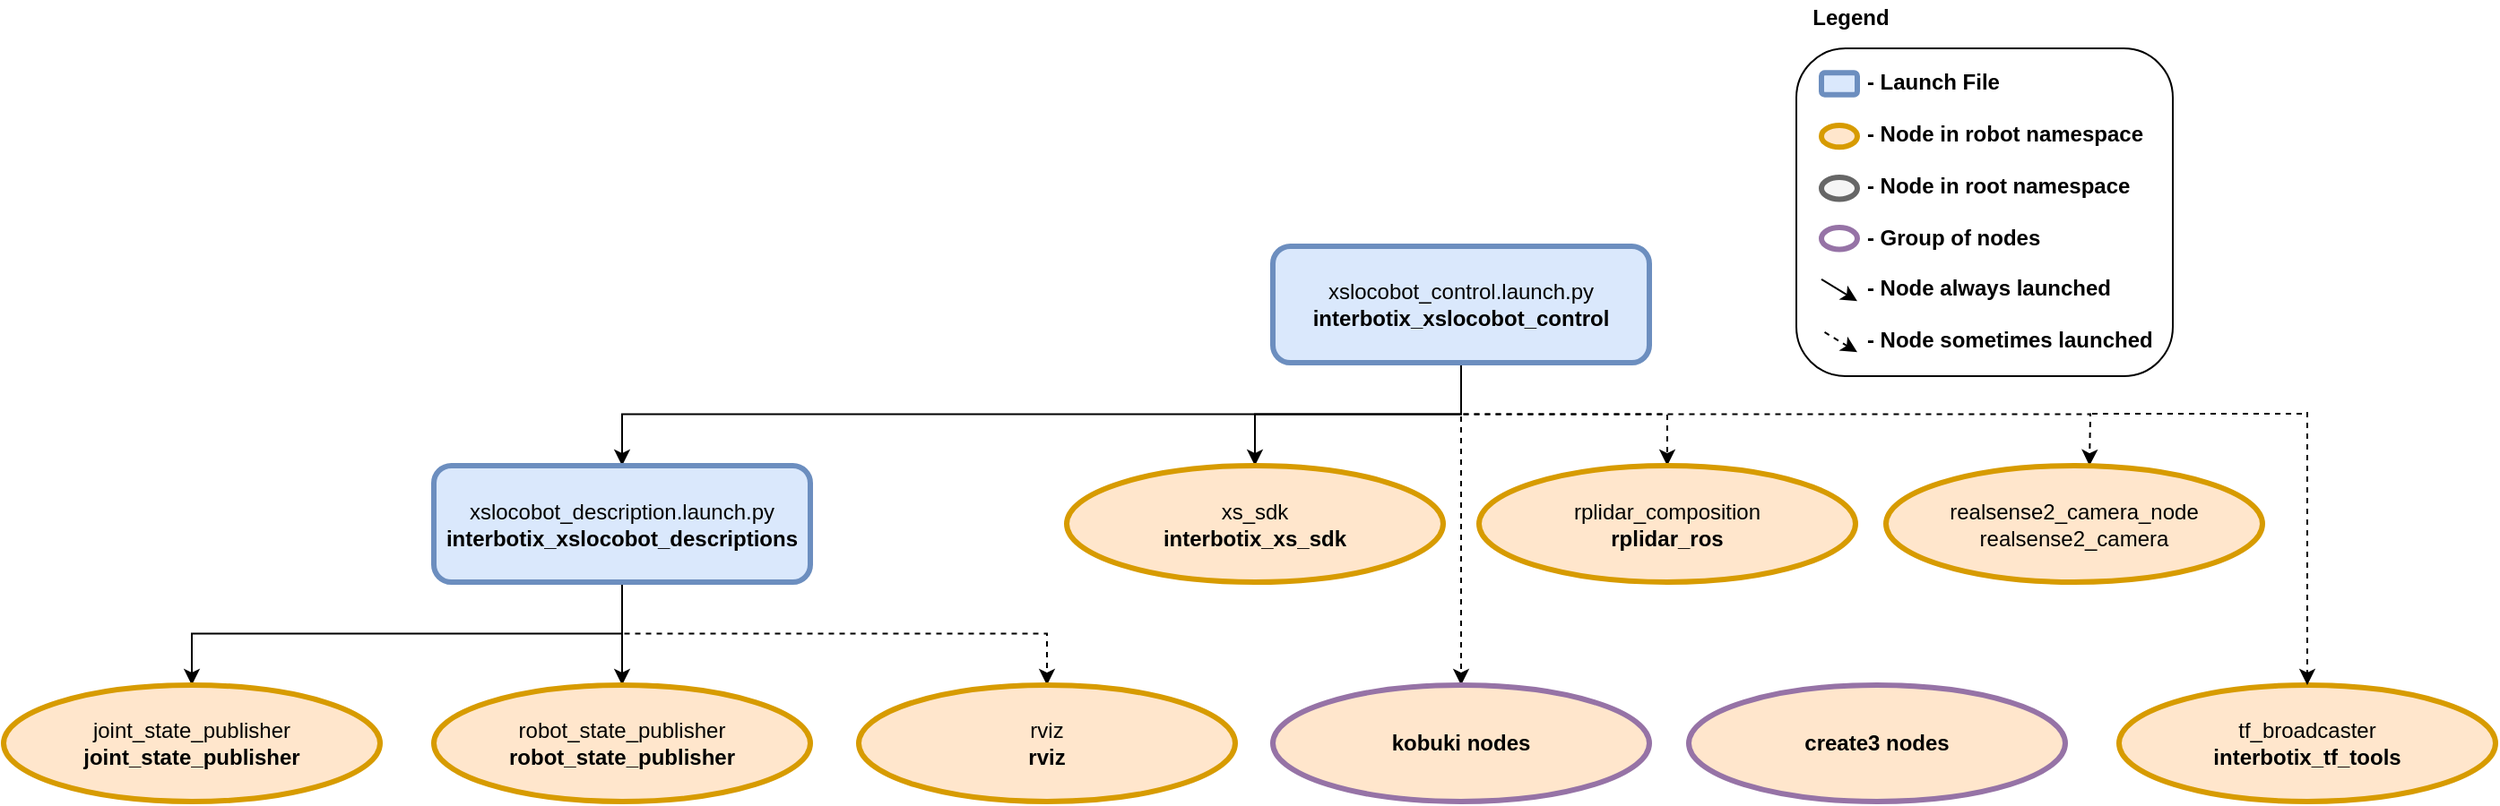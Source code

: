 <mxfile pages="12">
    <diagram name="xslocobot_control_flowchart_ros2" id="4hYTQxa4ik6SLpGbyOho">
        <mxGraphModel dx="1367" dy="540" grid="1" gridSize="10" guides="1" tooltips="1" connect="1" arrows="1" fold="1" page="0" pageScale="1" pageWidth="850" pageHeight="1100" math="0" shadow="0">
            <root>
                <mxCell id="aSHP2LuaG_y3AbNCcVfu-0"/>
                <mxCell id="aSHP2LuaG_y3AbNCcVfu-1" parent="aSHP2LuaG_y3AbNCcVfu-0"/>
                <mxCell id="aSHP2LuaG_y3AbNCcVfu-4" style="edgeStyle=orthogonalEdgeStyle;rounded=0;orthogonalLoop=1;jettySize=auto;html=1;exitX=0.5;exitY=1;exitDx=0;exitDy=0;entryX=0.5;entryY=0;entryDx=0;entryDy=0;shadow=0;startArrow=none;startFill=0;endArrow=classic;endFill=1;fontColor=#000000;" parent="aSHP2LuaG_y3AbNCcVfu-1" source="aSHP2LuaG_y3AbNCcVfu-6" target="aSHP2LuaG_y3AbNCcVfu-10" edge="1">
                    <mxGeometry relative="1" as="geometry"/>
                </mxCell>
                <mxCell id="aSHP2LuaG_y3AbNCcVfu-5" style="edgeStyle=orthogonalEdgeStyle;rounded=0;orthogonalLoop=1;jettySize=auto;html=1;exitX=0.5;exitY=1;exitDx=0;exitDy=0;entryX=0.5;entryY=0;entryDx=0;entryDy=0;shadow=0;startArrow=none;startFill=0;endArrow=classic;endFill=1;dashed=1;fontColor=#000000;" parent="aSHP2LuaG_y3AbNCcVfu-1" source="aSHP2LuaG_y3AbNCcVfu-6" edge="1">
                    <mxGeometry relative="1" as="geometry">
                        <mxPoint x="773.5" y="370" as="targetPoint"/>
                    </mxGeometry>
                </mxCell>
                <mxCell id="G8xG5UyJi5xLbMHQ6mWu-14" style="edgeStyle=orthogonalEdgeStyle;rounded=0;orthogonalLoop=1;jettySize=auto;html=1;exitX=0.5;exitY=1;exitDx=0;exitDy=0;entryX=0.5;entryY=0;entryDx=0;entryDy=0;fontColor=#000000;" parent="aSHP2LuaG_y3AbNCcVfu-1" source="aSHP2LuaG_y3AbNCcVfu-6" target="G8xG5UyJi5xLbMHQ6mWu-2" edge="1">
                    <mxGeometry relative="1" as="geometry"/>
                </mxCell>
                <mxCell id="G8xG5UyJi5xLbMHQ6mWu-15" style="edgeStyle=orthogonalEdgeStyle;rounded=0;orthogonalLoop=1;jettySize=auto;html=1;exitX=0.5;exitY=1;exitDx=0;exitDy=0;entryX=0.5;entryY=0;entryDx=0;entryDy=0;dashed=1;fontColor=#000000;" parent="aSHP2LuaG_y3AbNCcVfu-1" source="aSHP2LuaG_y3AbNCcVfu-6" target="G8xG5UyJi5xLbMHQ6mWu-11" edge="1">
                    <mxGeometry relative="1" as="geometry"/>
                </mxCell>
                <mxCell id="G8xG5UyJi5xLbMHQ6mWu-16" style="edgeStyle=orthogonalEdgeStyle;rounded=0;orthogonalLoop=1;jettySize=auto;html=1;exitX=0.5;exitY=1;exitDx=0;exitDy=0;entryX=0.5;entryY=0;entryDx=0;entryDy=0;dashed=1;fontColor=#000000;" parent="aSHP2LuaG_y3AbNCcVfu-1" source="aSHP2LuaG_y3AbNCcVfu-6" target="G8xG5UyJi5xLbMHQ6mWu-10" edge="1">
                    <mxGeometry relative="1" as="geometry"/>
                </mxCell>
                <mxCell id="aSHP2LuaG_y3AbNCcVfu-6" value="xslocobot_control.launch.py&lt;br&gt;&lt;b&gt;interbotix_xslocobot_control&lt;/b&gt;" style="rounded=1;whiteSpace=wrap;html=1;fillColor=#dae8fc;strokeColor=#6c8ebf;flipH=1;strokeWidth=3;fontColor=#000000;" parent="aSHP2LuaG_y3AbNCcVfu-1" vertex="1">
                    <mxGeometry x="318" y="247.5" width="210" height="65" as="geometry"/>
                </mxCell>
                <mxCell id="aSHP2LuaG_y3AbNCcVfu-10" value="xs_sdk&lt;br&gt;&lt;b&gt;interbotix_xs_sdk&lt;/b&gt;" style="ellipse;whiteSpace=wrap;html=1;fillColor=#ffe6cc;strokeColor=#d79b00;flipH=1;strokeWidth=3;fontColor=#000000;" parent="aSHP2LuaG_y3AbNCcVfu-1" vertex="1">
                    <mxGeometry x="203" y="370" width="210" height="65" as="geometry"/>
                </mxCell>
                <mxCell id="G8xG5UyJi5xLbMHQ6mWu-0" style="edgeStyle=orthogonalEdgeStyle;rounded=0;orthogonalLoop=1;jettySize=auto;html=1;exitX=0.5;exitY=1;exitDx=0;exitDy=0;entryX=0.5;entryY=0;entryDx=0;entryDy=0;shadow=0;startArrow=none;startFill=0;endArrow=classic;endFill=1;fontColor=#000000;" parent="aSHP2LuaG_y3AbNCcVfu-1" source="G8xG5UyJi5xLbMHQ6mWu-2" target="G8xG5UyJi5xLbMHQ6mWu-3" edge="1">
                    <mxGeometry relative="1" as="geometry"/>
                </mxCell>
                <mxCell id="G8xG5UyJi5xLbMHQ6mWu-1" style="edgeStyle=orthogonalEdgeStyle;rounded=0;orthogonalLoop=1;jettySize=auto;html=1;exitX=0.5;exitY=1;exitDx=0;exitDy=0;entryX=0.5;entryY=0;entryDx=0;entryDy=0;shadow=0;startArrow=none;startFill=0;endArrow=classic;endFill=1;dashed=1;fontColor=#000000;" parent="aSHP2LuaG_y3AbNCcVfu-1" source="G8xG5UyJi5xLbMHQ6mWu-2" target="G8xG5UyJi5xLbMHQ6mWu-4" edge="1">
                    <mxGeometry relative="1" as="geometry"/>
                </mxCell>
                <mxCell id="G8xG5UyJi5xLbMHQ6mWu-13" style="edgeStyle=orthogonalEdgeStyle;rounded=0;orthogonalLoop=1;jettySize=auto;html=1;exitX=0.5;exitY=1;exitDx=0;exitDy=0;entryX=0.5;entryY=0;entryDx=0;entryDy=0;fontColor=#000000;" parent="aSHP2LuaG_y3AbNCcVfu-1" source="G8xG5UyJi5xLbMHQ6mWu-2" target="G8xG5UyJi5xLbMHQ6mWu-12" edge="1">
                    <mxGeometry relative="1" as="geometry"/>
                </mxCell>
                <mxCell id="G8xG5UyJi5xLbMHQ6mWu-2" value="xslocobot_description.launch.py&lt;br&gt;&lt;b&gt;interbotix_xslocobot_descriptions&lt;/b&gt;" style="rounded=1;whiteSpace=wrap;html=1;fillColor=#dae8fc;strokeColor=#6c8ebf;flipH=1;strokeWidth=3;fontColor=#000000;" parent="aSHP2LuaG_y3AbNCcVfu-1" vertex="1">
                    <mxGeometry x="-150" y="370" width="210" height="65" as="geometry"/>
                </mxCell>
                <mxCell id="G8xG5UyJi5xLbMHQ6mWu-3" value="robot_state_publisher&lt;br&gt;&lt;b&gt;robot_state_publisher&lt;/b&gt;" style="ellipse;whiteSpace=wrap;html=1;fillColor=#ffe6cc;strokeColor=#d79b00;strokeWidth=3;fontColor=#000000;" parent="aSHP2LuaG_y3AbNCcVfu-1" vertex="1">
                    <mxGeometry x="-150" y="492.5" width="210" height="65" as="geometry"/>
                </mxCell>
                <mxCell id="G8xG5UyJi5xLbMHQ6mWu-4" value="rviz&lt;br&gt;&lt;b&gt;rviz&lt;/b&gt;" style="ellipse;whiteSpace=wrap;html=1;fillColor=#ffe6cc;strokeColor=#d79b00;strokeWidth=3;fontColor=#000000;" parent="aSHP2LuaG_y3AbNCcVfu-1" vertex="1">
                    <mxGeometry x="87" y="492.5" width="210" height="65" as="geometry"/>
                </mxCell>
                <mxCell id="G8xG5UyJi5xLbMHQ6mWu-8" value="" style="group;fontColor=#000000;" parent="aSHP2LuaG_y3AbNCcVfu-1" vertex="1" connectable="0">
                    <mxGeometry x="610" y="110" width="210" height="210" as="geometry"/>
                </mxCell>
                <mxCell id="aSHP2LuaG_y3AbNCcVfu-19" value="" style="rounded=1;whiteSpace=wrap;html=1;align=left;verticalAlign=middle;fillColor=none;fontStyle=1;fontColor=#000000;" parent="G8xG5UyJi5xLbMHQ6mWu-8" vertex="1">
                    <mxGeometry y="27.06" width="210" height="182.94" as="geometry"/>
                </mxCell>
                <mxCell id="aSHP2LuaG_y3AbNCcVfu-25" value="&lt;b&gt;Legend&lt;/b&gt;" style="text;html=1;align=center;verticalAlign=middle;resizable=0;points=[];autosize=1;strokeColor=none;fillColor=none;fontColor=#000000;" parent="G8xG5UyJi5xLbMHQ6mWu-8" vertex="1">
                    <mxGeometry width="60" height="20" as="geometry"/>
                </mxCell>
                <mxCell id="G8xG5UyJi5xLbMHQ6mWu-5" value="&lt;div style=&quot;text-align: left&quot;&gt;&lt;span&gt;&amp;nbsp; &amp;nbsp; - Launch File&lt;/span&gt;&lt;/div&gt;&lt;span&gt;&lt;div style=&quot;text-align: left&quot;&gt;&lt;span&gt;&amp;nbsp;&lt;/span&gt;&lt;/div&gt;&#9;&lt;/span&gt;&lt;span&gt;&lt;div style=&quot;text-align: left&quot;&gt;&lt;span&gt;&amp;nbsp; &amp;nbsp; - Node in robot namespace&lt;/span&gt;&lt;/div&gt;&#9;&lt;/span&gt;&lt;span&gt;&lt;div style=&quot;text-align: left&quot;&gt;&lt;br&gt;&lt;/div&gt;&#9;&lt;/span&gt;&lt;span&gt;&lt;div style=&quot;text-align: left&quot;&gt;&lt;span&gt;&amp;nbsp; &amp;nbsp; - Node in root namespace&lt;/span&gt;&lt;/div&gt;&lt;div style=&quot;text-align: left&quot;&gt;&lt;span&gt;&lt;br&gt;&lt;/span&gt;&lt;/div&gt;&lt;div style=&quot;text-align: left&quot;&gt;&lt;span&gt;&amp;nbsp; &amp;nbsp; - Group of nodes&lt;/span&gt;&lt;/div&gt;&#9;&lt;/span&gt;&lt;span&gt;&lt;div style=&quot;text-align: left&quot;&gt;&lt;br&gt;&lt;/div&gt;&#9;&lt;/span&gt;&lt;span&gt;&lt;div style=&quot;text-align: left&quot;&gt;&lt;span&gt;&amp;nbsp; &amp;nbsp; - Node always launched&lt;/span&gt;&lt;/div&gt;&#9;&lt;/span&gt;&lt;span&gt;&lt;div style=&quot;text-align: left&quot;&gt;&lt;br&gt;&lt;/div&gt;&#9;&lt;/span&gt;&lt;div style=&quot;text-align: left&quot;&gt;&lt;span&gt;&amp;nbsp; &amp;nbsp; - Node sometimes launched&lt;/span&gt;&lt;/div&gt;" style="text;html=1;align=center;verticalAlign=middle;resizable=0;points=[];autosize=1;strokeColor=none;fillColor=none;fontStyle=1;fontColor=#000000;" parent="G8xG5UyJi5xLbMHQ6mWu-8" vertex="1">
                    <mxGeometry x="17" y="37.621" width="190" height="160" as="geometry"/>
                </mxCell>
                <mxCell id="aSHP2LuaG_y3AbNCcVfu-20" value="" style="rounded=1;whiteSpace=wrap;html=1;fillColor=#dae8fc;strokeColor=#6c8ebf;strokeWidth=3;fontColor=#000000;" parent="G8xG5UyJi5xLbMHQ6mWu-8" vertex="1">
                    <mxGeometry x="14" y="40.627" width="20" height="12.196" as="geometry"/>
                </mxCell>
                <mxCell id="aSHP2LuaG_y3AbNCcVfu-21" value="" style="ellipse;whiteSpace=wrap;html=1;fillColor=#ffe6cc;strokeColor=#d79b00;strokeWidth=3;fontColor=#000000;" parent="G8xG5UyJi5xLbMHQ6mWu-8" vertex="1">
                    <mxGeometry x="14" y="69.981" width="20" height="12.196" as="geometry"/>
                </mxCell>
                <mxCell id="aSHP2LuaG_y3AbNCcVfu-22" value="" style="ellipse;whiteSpace=wrap;html=1;fillColor=#f5f5f5;strokeColor=#666666;fontColor=#000000;strokeWidth=3;" parent="G8xG5UyJi5xLbMHQ6mWu-8" vertex="1">
                    <mxGeometry x="14" y="99.017" width="20" height="12.196" as="geometry"/>
                </mxCell>
                <mxCell id="aSHP2LuaG_y3AbNCcVfu-23" value="" style="endArrow=none;html=1;rounded=0;shadow=0;startArrow=classic;startFill=1;fontColor=#000000;" parent="G8xG5UyJi5xLbMHQ6mWu-8" edge="1">
                    <mxGeometry width="50" height="50" relative="1" as="geometry">
                        <mxPoint x="34" y="168.125" as="sourcePoint"/>
                        <mxPoint x="14" y="155.929" as="targetPoint"/>
                    </mxGeometry>
                </mxCell>
                <mxCell id="aSHP2LuaG_y3AbNCcVfu-24" value="" style="endArrow=none;html=1;rounded=0;shadow=0;dashed=1;startArrow=classic;startFill=1;fontColor=#000000;" parent="G8xG5UyJi5xLbMHQ6mWu-8" edge="1">
                    <mxGeometry width="50" height="50" relative="1" as="geometry">
                        <mxPoint x="34" y="196.578" as="sourcePoint"/>
                        <mxPoint x="14" y="184.382" as="targetPoint"/>
                    </mxGeometry>
                </mxCell>
                <mxCell id="G8xG5UyJi5xLbMHQ6mWu-6" value="" style="ellipse;whiteSpace=wrap;html=1;fillColor=none;strokeColor=#9673a6;strokeWidth=3;fontColor=#000000;" parent="G8xG5UyJi5xLbMHQ6mWu-8" vertex="1">
                    <mxGeometry x="14" y="127.051" width="20" height="12.196" as="geometry"/>
                </mxCell>
                <mxCell id="G8xG5UyJi5xLbMHQ6mWu-10" value="&lt;b&gt;kobuki nodes&lt;/b&gt;" style="ellipse;whiteSpace=wrap;html=1;fillColor=#ffe6cc;strokeColor=#9673A6;flipH=1;strokeWidth=3;fontColor=#000000;" parent="aSHP2LuaG_y3AbNCcVfu-1" vertex="1">
                    <mxGeometry x="318" y="492.5" width="210" height="65" as="geometry"/>
                </mxCell>
                <mxCell id="G8xG5UyJi5xLbMHQ6mWu-11" value="rplidar_composition&lt;br&gt;&lt;b&gt;rplidar_ros&lt;/b&gt;" style="ellipse;whiteSpace=wrap;html=1;fillColor=#ffe6cc;strokeColor=#d79b00;flipH=1;strokeWidth=3;fontColor=#000000;" parent="aSHP2LuaG_y3AbNCcVfu-1" vertex="1">
                    <mxGeometry x="433" y="370" width="210" height="65" as="geometry"/>
                </mxCell>
                <mxCell id="G8xG5UyJi5xLbMHQ6mWu-12" value="joint_state_publisher&lt;br&gt;&lt;b&gt;joint_state_publisher&lt;/b&gt;" style="ellipse;whiteSpace=wrap;html=1;fillColor=#ffe6cc;strokeColor=#d79b00;strokeWidth=3;fontColor=#000000;" parent="aSHP2LuaG_y3AbNCcVfu-1" vertex="1">
                    <mxGeometry x="-390" y="492.5" width="210" height="65" as="geometry"/>
                </mxCell>
                <mxCell id="0" value="realsense2_camera_node&lt;br&gt;realsense2_camera" style="ellipse;whiteSpace=wrap;html=1;fillColor=#ffe6cc;strokeColor=#d79b00;flipH=1;strokeWidth=3;fontColor=#000000;" parent="aSHP2LuaG_y3AbNCcVfu-1" vertex="1">
                    <mxGeometry x="660" y="370" width="210" height="65" as="geometry"/>
                </mxCell>
                <mxCell id="2" value="&lt;b&gt;create3 nodes&lt;/b&gt;" style="ellipse;whiteSpace=wrap;html=1;fillColor=#ffe6cc;strokeColor=#9673A6;flipH=1;strokeWidth=3;fontColor=#000000;" parent="aSHP2LuaG_y3AbNCcVfu-1" vertex="1">
                    <mxGeometry x="550" y="492.5" width="210" height="65" as="geometry"/>
                </mxCell>
                <mxCell id="VBsTFeZz9zWgdNkTo3hk-2" value="tf_broadcaster&lt;br&gt;&lt;b&gt;interbotix_tf_tools&lt;/b&gt;" style="ellipse;whiteSpace=wrap;html=1;fillColor=#ffe6cc;strokeColor=#d79b00;strokeWidth=3;fontColor=#000000;" parent="aSHP2LuaG_y3AbNCcVfu-1" vertex="1">
                    <mxGeometry x="790" y="492.5" width="210" height="65" as="geometry"/>
                </mxCell>
                <mxCell id="VBsTFeZz9zWgdNkTo3hk-3" value="" style="endArrow=none;dashed=1;html=1;strokeWidth=1;fontColor=#000000;rounded=0;" parent="aSHP2LuaG_y3AbNCcVfu-1" edge="1">
                    <mxGeometry width="50" height="50" relative="1" as="geometry">
                        <mxPoint x="892" y="341" as="sourcePoint"/>
                        <mxPoint x="772" y="341" as="targetPoint"/>
                    </mxGeometry>
                </mxCell>
                <mxCell id="VBsTFeZz9zWgdNkTo3hk-4" value="" style="endArrow=classic;html=1;rounded=0;fontColor=#000000;strokeWidth=1;entryX=0.5;entryY=0;entryDx=0;entryDy=0;dashed=1;" parent="aSHP2LuaG_y3AbNCcVfu-1" target="VBsTFeZz9zWgdNkTo3hk-2" edge="1">
                    <mxGeometry width="50" height="50" relative="1" as="geometry">
                        <mxPoint x="895" y="340" as="sourcePoint"/>
                        <mxPoint x="930" y="330" as="targetPoint"/>
                    </mxGeometry>
                </mxCell>
            </root>
        </mxGraphModel>
    </diagram>
    <diagram name="xslocobot_descriptions_ros2_flowchart" id="aU5rn6jn5QYau9GsmGmX">
        <mxGraphModel dx="1367" dy="540" grid="1" gridSize="10" guides="1" tooltips="1" connect="1" arrows="1" fold="1" page="0" pageScale="1" pageWidth="850" pageHeight="1100" math="0" shadow="0">
            <root>
                <mxCell id="oWIFvvZdXQZBfN9O9yi1-0"/>
                <mxCell id="oWIFvvZdXQZBfN9O9yi1-1" parent="oWIFvvZdXQZBfN9O9yi1-0"/>
                <mxCell id="oWIFvvZdXQZBfN9O9yi1-2" style="edgeStyle=orthogonalEdgeStyle;rounded=0;orthogonalLoop=1;jettySize=auto;html=1;exitX=0.5;exitY=1;exitDx=0;exitDy=0;entryX=0.5;entryY=0;entryDx=0;entryDy=0;shadow=0;startArrow=none;startFill=0;endArrow=classic;endFill=1;" parent="oWIFvvZdXQZBfN9O9yi1-1" edge="1">
                    <mxGeometry relative="1" as="geometry">
                        <mxPoint x="305" y="370" as="targetPoint"/>
                    </mxGeometry>
                </mxCell>
                <mxCell id="KE4N_vu-jT8dtAZQ9-FV-0" style="edgeStyle=orthogonalEdgeStyle;rounded=0;orthogonalLoop=1;jettySize=auto;html=1;exitX=0.5;exitY=1;exitDx=0;exitDy=0;entryX=0.5;entryY=0;entryDx=0;entryDy=0;shadow=0;startArrow=none;startFill=0;endArrow=classic;endFill=1;dashed=1;fontColor=#000000;" parent="oWIFvvZdXQZBfN9O9yi1-1" source="KE4N_vu-jT8dtAZQ9-FV-2" target="KE4N_vu-jT8dtAZQ9-FV-4" edge="1">
                    <mxGeometry relative="1" as="geometry"/>
                </mxCell>
                <mxCell id="KE4N_vu-jT8dtAZQ9-FV-1" style="edgeStyle=orthogonalEdgeStyle;rounded=0;orthogonalLoop=1;jettySize=auto;html=1;exitX=0.5;exitY=1;exitDx=0;exitDy=0;entryX=0.5;entryY=0;entryDx=0;entryDy=0;fontColor=#000000;" parent="oWIFvvZdXQZBfN9O9yi1-1" source="KE4N_vu-jT8dtAZQ9-FV-2" target="KE4N_vu-jT8dtAZQ9-FV-15" edge="1">
                    <mxGeometry relative="1" as="geometry"/>
                </mxCell>
                <mxCell id="c6MHQKLquBNwr87U7yb5-0" style="edgeStyle=orthogonalEdgeStyle;rounded=0;orthogonalLoop=1;jettySize=auto;html=1;exitX=0.5;exitY=1;exitDx=0;exitDy=0;entryX=0.5;entryY=0;entryDx=0;entryDy=0;fontColor=#000000;" parent="oWIFvvZdXQZBfN9O9yi1-1" source="KE4N_vu-jT8dtAZQ9-FV-2" target="KE4N_vu-jT8dtAZQ9-FV-3" edge="1">
                    <mxGeometry relative="1" as="geometry"/>
                </mxCell>
                <mxCell id="c6MHQKLquBNwr87U7yb5-2" style="edgeStyle=orthogonalEdgeStyle;rounded=0;orthogonalLoop=1;jettySize=auto;html=1;exitX=0.5;exitY=1;exitDx=0;exitDy=0;entryX=0.5;entryY=0;entryDx=0;entryDy=0;fontColor=#000000;" parent="oWIFvvZdXQZBfN9O9yi1-1" source="KE4N_vu-jT8dtAZQ9-FV-2" target="c6MHQKLquBNwr87U7yb5-1" edge="1">
                    <mxGeometry relative="1" as="geometry"/>
                </mxCell>
                <mxCell id="KE4N_vu-jT8dtAZQ9-FV-2" value="xslocobot_description.launch.py&lt;br&gt;&lt;b&gt;interbotix_xslocobot_descriptions&lt;/b&gt;" style="rounded=1;whiteSpace=wrap;html=1;fillColor=#dae8fc;strokeColor=#6c8ebf;flipH=1;strokeWidth=3;fontColor=#000000;" parent="oWIFvvZdXQZBfN9O9yi1-1" vertex="1">
                    <mxGeometry x="330" y="280" width="210" height="65" as="geometry"/>
                </mxCell>
                <mxCell id="KE4N_vu-jT8dtAZQ9-FV-3" value="robot_state_publisher&lt;br&gt;&lt;b&gt;robot_state_publisher&lt;/b&gt;" style="ellipse;whiteSpace=wrap;html=1;fillColor=#ffe6cc;strokeColor=#d79b00;strokeWidth=3;fontColor=#000000;" parent="oWIFvvZdXQZBfN9O9yi1-1" vertex="1">
                    <mxGeometry x="210" y="402.5" width="210" height="65" as="geometry"/>
                </mxCell>
                <mxCell id="KE4N_vu-jT8dtAZQ9-FV-4" value="rviz&lt;br&gt;&lt;b&gt;rviz&lt;/b&gt;" style="ellipse;whiteSpace=wrap;html=1;fillColor=#ffe6cc;strokeColor=#d79b00;strokeWidth=3;fontColor=#000000;" parent="oWIFvvZdXQZBfN9O9yi1-1" vertex="1">
                    <mxGeometry x="447" y="402.5" width="210" height="65" as="geometry"/>
                </mxCell>
                <mxCell id="KE4N_vu-jT8dtAZQ9-FV-5" value="" style="group;fontColor=#000000;" parent="oWIFvvZdXQZBfN9O9yi1-1" vertex="1" connectable="0">
                    <mxGeometry x="610" y="110" width="210" height="210" as="geometry"/>
                </mxCell>
                <mxCell id="KE4N_vu-jT8dtAZQ9-FV-8" value="" style="rounded=1;whiteSpace=wrap;html=1;align=left;verticalAlign=middle;fillColor=none;fontColor=#000000;" parent="KE4N_vu-jT8dtAZQ9-FV-5" vertex="1">
                    <mxGeometry y="27.06" width="210" height="182.94" as="geometry"/>
                </mxCell>
                <mxCell id="iX0Z9oIs5EHohLKK6nI6-20" value="" style="group;fontColor=#000000;" parent="KE4N_vu-jT8dtAZQ9-FV-5" vertex="1" connectable="0">
                    <mxGeometry width="210" height="210" as="geometry"/>
                </mxCell>
                <mxCell id="iX0Z9oIs5EHohLKK6nI6-21" value="" style="rounded=1;whiteSpace=wrap;html=1;align=left;verticalAlign=middle;fillColor=none;fontStyle=1;fontColor=#000000;" parent="iX0Z9oIs5EHohLKK6nI6-20" vertex="1">
                    <mxGeometry y="27.06" width="210" height="182.94" as="geometry"/>
                </mxCell>
                <mxCell id="iX0Z9oIs5EHohLKK6nI6-22" value="&lt;b&gt;Legend&lt;/b&gt;" style="text;html=1;align=center;verticalAlign=middle;resizable=0;points=[];autosize=1;strokeColor=none;fillColor=none;fontColor=#000000;" parent="iX0Z9oIs5EHohLKK6nI6-20" vertex="1">
                    <mxGeometry width="60" height="20" as="geometry"/>
                </mxCell>
                <mxCell id="iX0Z9oIs5EHohLKK6nI6-23" value="&lt;div style=&quot;text-align: left&quot;&gt;&lt;span&gt;&amp;nbsp; &amp;nbsp; - Launch File&lt;/span&gt;&lt;/div&gt;&lt;span&gt;&lt;div style=&quot;text-align: left&quot;&gt;&lt;span&gt;&amp;nbsp;&lt;/span&gt;&lt;/div&gt;&#9;&lt;/span&gt;&lt;span&gt;&lt;div style=&quot;text-align: left&quot;&gt;&lt;span&gt;&amp;nbsp; &amp;nbsp; - Node in robot namespace&lt;/span&gt;&lt;/div&gt;&#9;&lt;/span&gt;&lt;span&gt;&lt;div style=&quot;text-align: left&quot;&gt;&lt;br&gt;&lt;/div&gt;&#9;&lt;/span&gt;&lt;span&gt;&lt;div style=&quot;text-align: left&quot;&gt;&lt;span&gt;&amp;nbsp; &amp;nbsp; - Node in root namespace&lt;/span&gt;&lt;/div&gt;&lt;div style=&quot;text-align: left&quot;&gt;&lt;span&gt;&lt;br&gt;&lt;/span&gt;&lt;/div&gt;&lt;div style=&quot;text-align: left&quot;&gt;&lt;span&gt;&amp;nbsp; &amp;nbsp; - Group of nodes&lt;/span&gt;&lt;/div&gt;&#9;&lt;/span&gt;&lt;span&gt;&lt;div style=&quot;text-align: left&quot;&gt;&lt;br&gt;&lt;/div&gt;&#9;&lt;/span&gt;&lt;span&gt;&lt;div style=&quot;text-align: left&quot;&gt;&lt;span&gt;&amp;nbsp; &amp;nbsp; - Node always launched&lt;/span&gt;&lt;/div&gt;&#9;&lt;/span&gt;&lt;span&gt;&lt;div style=&quot;text-align: left&quot;&gt;&lt;br&gt;&lt;/div&gt;&#9;&lt;/span&gt;&lt;div style=&quot;text-align: left&quot;&gt;&lt;span&gt;&amp;nbsp; &amp;nbsp; - Node sometimes launched&lt;/span&gt;&lt;/div&gt;" style="text;html=1;align=center;verticalAlign=middle;resizable=0;points=[];autosize=1;strokeColor=none;fillColor=none;fontStyle=1;fontColor=#000000;" parent="iX0Z9oIs5EHohLKK6nI6-20" vertex="1">
                    <mxGeometry x="17" y="37.621" width="190" height="160" as="geometry"/>
                </mxCell>
                <mxCell id="iX0Z9oIs5EHohLKK6nI6-24" value="" style="rounded=1;whiteSpace=wrap;html=1;fillColor=#dae8fc;strokeColor=#6c8ebf;strokeWidth=3;fontColor=#000000;" parent="iX0Z9oIs5EHohLKK6nI6-20" vertex="1">
                    <mxGeometry x="14" y="40.627" width="20" height="12.196" as="geometry"/>
                </mxCell>
                <mxCell id="iX0Z9oIs5EHohLKK6nI6-25" value="" style="ellipse;whiteSpace=wrap;html=1;fillColor=#ffe6cc;strokeColor=#d79b00;strokeWidth=3;fontColor=#000000;" parent="iX0Z9oIs5EHohLKK6nI6-20" vertex="1">
                    <mxGeometry x="14" y="69.981" width="20" height="12.196" as="geometry"/>
                </mxCell>
                <mxCell id="iX0Z9oIs5EHohLKK6nI6-26" value="" style="ellipse;whiteSpace=wrap;html=1;fillColor=#f5f5f5;strokeColor=#666666;fontColor=#000000;strokeWidth=3;" parent="iX0Z9oIs5EHohLKK6nI6-20" vertex="1">
                    <mxGeometry x="14" y="99.017" width="20" height="12.196" as="geometry"/>
                </mxCell>
                <mxCell id="iX0Z9oIs5EHohLKK6nI6-27" value="" style="endArrow=none;html=1;rounded=0;shadow=0;startArrow=classic;startFill=1;fontColor=#000000;" parent="iX0Z9oIs5EHohLKK6nI6-20" edge="1">
                    <mxGeometry width="50" height="50" relative="1" as="geometry">
                        <mxPoint x="34" y="168.125" as="sourcePoint"/>
                        <mxPoint x="14" y="155.929" as="targetPoint"/>
                    </mxGeometry>
                </mxCell>
                <mxCell id="iX0Z9oIs5EHohLKK6nI6-28" value="" style="endArrow=none;html=1;rounded=0;shadow=0;dashed=1;startArrow=classic;startFill=1;fontColor=#000000;" parent="iX0Z9oIs5EHohLKK6nI6-20" edge="1">
                    <mxGeometry width="50" height="50" relative="1" as="geometry">
                        <mxPoint x="34" y="196.578" as="sourcePoint"/>
                        <mxPoint x="14" y="184.382" as="targetPoint"/>
                    </mxGeometry>
                </mxCell>
                <mxCell id="iX0Z9oIs5EHohLKK6nI6-29" value="" style="ellipse;whiteSpace=wrap;html=1;fillColor=none;strokeColor=#9673a6;strokeWidth=3;fontColor=#000000;" parent="iX0Z9oIs5EHohLKK6nI6-20" vertex="1">
                    <mxGeometry x="14" y="127.051" width="20" height="12.196" as="geometry"/>
                </mxCell>
                <mxCell id="KE4N_vu-jT8dtAZQ9-FV-6" value="&lt;b&gt;Legend&lt;/b&gt;" style="text;html=1;align=center;verticalAlign=middle;resizable=0;points=[];autosize=1;strokeColor=none;fillColor=none;fontColor=#000000;" parent="KE4N_vu-jT8dtAZQ9-FV-5" vertex="1">
                    <mxGeometry width="60" height="20" as="geometry"/>
                </mxCell>
                <mxCell id="KE4N_vu-jT8dtAZQ9-FV-9" value="" style="rounded=1;whiteSpace=wrap;html=1;fillColor=#dae8fc;strokeColor=#6c8ebf;strokeWidth=3;fontColor=#000000;" parent="KE4N_vu-jT8dtAZQ9-FV-5" vertex="1">
                    <mxGeometry x="14" y="40.627" width="20" height="12.196" as="geometry"/>
                </mxCell>
                <mxCell id="KE4N_vu-jT8dtAZQ9-FV-10" value="" style="ellipse;whiteSpace=wrap;html=1;fillColor=#ffe6cc;strokeColor=#d79b00;strokeWidth=3;fontColor=#000000;" parent="KE4N_vu-jT8dtAZQ9-FV-5" vertex="1">
                    <mxGeometry x="14" y="69.981" width="20" height="12.196" as="geometry"/>
                </mxCell>
                <mxCell id="KE4N_vu-jT8dtAZQ9-FV-11" value="" style="ellipse;whiteSpace=wrap;html=1;fillColor=#f5f5f5;strokeColor=#666666;fontColor=#000000;strokeWidth=3;" parent="KE4N_vu-jT8dtAZQ9-FV-5" vertex="1">
                    <mxGeometry x="14" y="99.017" width="20" height="12.196" as="geometry"/>
                </mxCell>
                <mxCell id="KE4N_vu-jT8dtAZQ9-FV-12" value="" style="endArrow=none;html=1;rounded=0;shadow=0;startArrow=classic;startFill=1;fontColor=#000000;" parent="KE4N_vu-jT8dtAZQ9-FV-5" edge="1">
                    <mxGeometry width="50" height="50" relative="1" as="geometry">
                        <mxPoint x="34" y="168.125" as="sourcePoint"/>
                        <mxPoint x="14" y="155.929" as="targetPoint"/>
                    </mxGeometry>
                </mxCell>
                <mxCell id="KE4N_vu-jT8dtAZQ9-FV-13" value="" style="endArrow=none;html=1;rounded=0;shadow=0;dashed=1;startArrow=classic;startFill=1;fontColor=#000000;" parent="KE4N_vu-jT8dtAZQ9-FV-5" edge="1">
                    <mxGeometry width="50" height="50" relative="1" as="geometry">
                        <mxPoint x="34" y="196.578" as="sourcePoint"/>
                        <mxPoint x="14" y="184.382" as="targetPoint"/>
                    </mxGeometry>
                </mxCell>
                <mxCell id="KE4N_vu-jT8dtAZQ9-FV-14" value="" style="ellipse;whiteSpace=wrap;html=1;fillColor=none;strokeColor=#9673a6;strokeWidth=3;fontColor=#000000;" parent="KE4N_vu-jT8dtAZQ9-FV-5" vertex="1">
                    <mxGeometry x="14" y="127.051" width="20" height="12.196" as="geometry"/>
                </mxCell>
                <mxCell id="KE4N_vu-jT8dtAZQ9-FV-15" value="joint_state_publisher&lt;br&gt;&lt;b&gt;joint_state_publisher&lt;/b&gt;" style="ellipse;whiteSpace=wrap;html=1;fillColor=#ffe6cc;strokeColor=#d79b00;strokeWidth=3;fontColor=#000000;" parent="oWIFvvZdXQZBfN9O9yi1-1" vertex="1">
                    <mxGeometry x="-30" y="402.5" width="210" height="65" as="geometry"/>
                </mxCell>
                <mxCell id="c6MHQKLquBNwr87U7yb5-1" value="joint_state_publisher_gui&lt;br&gt;&lt;b&gt;joint_state_publisher_gui&lt;/b&gt;" style="ellipse;whiteSpace=wrap;html=1;fillColor=#ffe6cc;strokeColor=#d79b00;strokeWidth=3;fontColor=#000000;" parent="oWIFvvZdXQZBfN9O9yi1-1" vertex="1">
                    <mxGeometry x="690" y="402.5" width="210" height="65" as="geometry"/>
                </mxCell>
            </root>
        </mxGraphModel>
    </diagram>
    <diagram id="ewhxyizRM2Vp6lTJGwpv" name="xslocobot_gzclassic_flowchart">
        <mxGraphModel dx="1367" dy="601" grid="1" gridSize="10" guides="1" tooltips="1" connect="1" arrows="1" fold="1" page="0" pageScale="1" pageWidth="850" pageHeight="1100" math="0" shadow="0">
            <root>
                <mxCell id="0"/>
                <mxCell id="1" parent="0"/>
                <mxCell id="yixLIndNqF1xRrh6YU5c-1" style="edgeStyle=orthogonalEdgeStyle;rounded=0;orthogonalLoop=1;jettySize=auto;html=1;exitX=0.5;exitY=1;exitDx=0;exitDy=0;entryX=0.5;entryY=0;entryDx=0;entryDy=0;shadow=0;startArrow=none;startFill=0;endArrow=classic;endFill=1;fontColor=#000000;" parent="1" source="VSNzouqk-Kh490vDUFVv-1" target="VSNzouqk-Kh490vDUFVv-2" edge="1">
                    <mxGeometry relative="1" as="geometry"/>
                </mxCell>
                <mxCell id="VSNzouqk-Kh490vDUFVv-1" value="xslocobot_gzclassic.launch.py&lt;br&gt;&lt;b&gt;interbotix_xslocobot_sim&lt;/b&gt;" style="rounded=1;whiteSpace=wrap;html=1;fillColor=#dae8fc;strokeColor=#6c8ebf;strokeWidth=3;fontColor=#000000;" parent="1" vertex="1">
                    <mxGeometry x="315" y="240" width="210" height="65" as="geometry"/>
                </mxCell>
                <mxCell id="yixLIndNqF1xRrh6YU5c-5" style="edgeStyle=orthogonalEdgeStyle;rounded=0;orthogonalLoop=1;jettySize=auto;html=1;exitX=0.5;exitY=1;exitDx=0;exitDy=0;entryX=0.5;entryY=0;entryDx=0;entryDy=0;shadow=0;startArrow=none;startFill=0;endArrow=classic;endFill=1;fontColor=#000000;" parent="1" source="VSNzouqk-Kh490vDUFVv-2" target="VSNzouqk-Kh490vDUFVv-6" edge="1">
                    <mxGeometry relative="1" as="geometry"/>
                </mxCell>
                <mxCell id="yixLIndNqF1xRrh6YU5c-6" style="edgeStyle=orthogonalEdgeStyle;rounded=0;orthogonalLoop=1;jettySize=auto;html=1;exitX=0.5;exitY=1;exitDx=0;exitDy=0;entryX=0.5;entryY=0;entryDx=0;entryDy=0;shadow=0;startArrow=none;startFill=0;endArrow=classic;endFill=1;fontColor=#000000;" parent="1" source="VSNzouqk-Kh490vDUFVv-2" target="VSNzouqk-Kh490vDUFVv-7" edge="1">
                    <mxGeometry relative="1" as="geometry"/>
                </mxCell>
                <mxCell id="VSNzouqk-Kh490vDUFVv-2" value="gazebo.launch.py&lt;br&gt;&lt;b&gt;gazebo_ros&lt;/b&gt;" style="rounded=1;whiteSpace=wrap;html=1;fillColor=#dae8fc;strokeColor=#6c8ebf;flipH=0;strokeWidth=3;fontColor=#000000;" parent="1" vertex="1">
                    <mxGeometry x="-19" y="362.5" width="210" height="65" as="geometry"/>
                </mxCell>
                <mxCell id="yixLIndNqF1xRrh6YU5c-7" style="edgeStyle=orthogonalEdgeStyle;rounded=0;orthogonalLoop=1;jettySize=auto;html=1;exitX=0.5;exitY=1;exitDx=0;exitDy=0;entryX=0.5;entryY=0;entryDx=0;entryDy=0;shadow=0;startArrow=none;startFill=0;endArrow=classic;endFill=1;fontColor=#000000;" parent="1" source="VSNzouqk-Kh490vDUFVv-3" target="VSNzouqk-Kh490vDUFVv-8" edge="1">
                    <mxGeometry relative="1" as="geometry"/>
                </mxCell>
                <mxCell id="yixLIndNqF1xRrh6YU5c-8" style="edgeStyle=orthogonalEdgeStyle;rounded=0;orthogonalLoop=1;jettySize=auto;html=1;exitX=0.5;exitY=1;exitDx=0;exitDy=0;entryX=0.5;entryY=0;entryDx=0;entryDy=0;shadow=0;startArrow=none;startFill=0;endArrow=classic;endFill=1;dashed=1;fontColor=#000000;" parent="1" source="VSNzouqk-Kh490vDUFVv-3" target="VSNzouqk-Kh490vDUFVv-9" edge="1">
                    <mxGeometry relative="1" as="geometry"/>
                </mxCell>
                <mxCell id="VSNzouqk-Kh490vDUFVv-3" value="xslocobot_description.launch.py&lt;br&gt;&lt;b&gt;interbotix_xslocobot_descriptions&lt;/b&gt;" style="rounded=1;whiteSpace=wrap;html=1;fillColor=#dae8fc;strokeColor=#6c8ebf;flipH=0;strokeWidth=3;fontColor=#000000;" parent="1" vertex="1">
                    <mxGeometry x="649" y="362.5" width="210" height="65" as="geometry"/>
                </mxCell>
                <mxCell id="VSNzouqk-Kh490vDUFVv-4" value="controller_manager&lt;br&gt;&lt;b&gt;controller_manager&lt;/b&gt;" style="ellipse;whiteSpace=wrap;html=1;fillColor=#ffe6cc;strokeColor=#d79b00;flipH=0;strokeWidth=3;fontColor=#000000;" parent="1" vertex="1">
                    <mxGeometry x="204" y="362.5" width="210" height="65" as="geometry"/>
                </mxCell>
                <mxCell id="VSNzouqk-Kh490vDUFVv-5" value="spawn_model&lt;br&gt;&lt;b&gt;gazebo_ros&lt;/b&gt;" style="ellipse;whiteSpace=wrap;html=1;fillColor=#ffe6cc;strokeColor=#d79b00;flipH=0;strokeWidth=3;fontColor=#000000;" parent="1" vertex="1">
                    <mxGeometry x="426" y="362.5" width="210" height="65" as="geometry"/>
                </mxCell>
                <mxCell id="VSNzouqk-Kh490vDUFVv-6" value="gzserver&lt;br&gt;&lt;b&gt;gazebo_ros&lt;/b&gt;" style="ellipse;whiteSpace=wrap;html=1;fillColor=#f5f5f5;fontColor=#000000;strokeColor=#666666;strokeWidth=3;" parent="1" vertex="1">
                    <mxGeometry x="-130" y="485" width="210" height="65" as="geometry"/>
                </mxCell>
                <mxCell id="VSNzouqk-Kh490vDUFVv-7" value="gzclient&lt;br&gt;&lt;b&gt;gazebo_ros&lt;/b&gt;" style="ellipse;whiteSpace=wrap;html=1;fillColor=#f5f5f5;fontColor=#000000;strokeColor=#666666;strokeWidth=3;" parent="1" vertex="1">
                    <mxGeometry x="93" y="485" width="210" height="65" as="geometry"/>
                </mxCell>
                <mxCell id="VSNzouqk-Kh490vDUFVv-8" value="robot_state_publisher&lt;br&gt;&lt;b&gt;robot_state_publisher&lt;/b&gt;" style="ellipse;whiteSpace=wrap;html=1;fillColor=#ffe6cc;strokeColor=#d79b00;strokeWidth=3;fontColor=#000000;" parent="1" vertex="1">
                    <mxGeometry x="538" y="485" width="210" height="65" as="geometry"/>
                </mxCell>
                <mxCell id="VSNzouqk-Kh490vDUFVv-9" value="rviz&lt;br&gt;&lt;b&gt;rviz&lt;/b&gt;" style="ellipse;whiteSpace=wrap;html=1;fillColor=#ffe6cc;strokeColor=#d79b00;strokeWidth=3;fontColor=#000000;" parent="1" vertex="1">
                    <mxGeometry x="760" y="485" width="210" height="65" as="geometry"/>
                </mxCell>
                <mxCell id="yixLIndNqF1xRrh6YU5c-2" style="edgeStyle=orthogonalEdgeStyle;rounded=0;orthogonalLoop=1;jettySize=auto;html=1;exitX=0.5;exitY=1;exitDx=0;exitDy=0;entryX=0.5;entryY=0;entryDx=0;entryDy=0;shadow=0;startArrow=none;startFill=0;endArrow=classic;endFill=1;fontColor=#000000;" parent="1" source="VSNzouqk-Kh490vDUFVv-1" target="VSNzouqk-Kh490vDUFVv-4" edge="1">
                    <mxGeometry relative="1" as="geometry">
                        <mxPoint x="435" y="315" as="sourcePoint"/>
                        <mxPoint x="95" y="380" as="targetPoint"/>
                    </mxGeometry>
                </mxCell>
                <mxCell id="yixLIndNqF1xRrh6YU5c-3" style="edgeStyle=orthogonalEdgeStyle;rounded=0;orthogonalLoop=1;jettySize=auto;html=1;exitX=0.5;exitY=1;exitDx=0;exitDy=0;entryX=0.5;entryY=0;entryDx=0;entryDy=0;shadow=0;startArrow=none;startFill=0;endArrow=classic;endFill=1;fontColor=#000000;" parent="1" source="VSNzouqk-Kh490vDUFVv-1" target="VSNzouqk-Kh490vDUFVv-5" edge="1">
                    <mxGeometry relative="1" as="geometry">
                        <mxPoint x="435" y="315" as="sourcePoint"/>
                        <mxPoint x="330" y="380" as="targetPoint"/>
                    </mxGeometry>
                </mxCell>
                <mxCell id="yixLIndNqF1xRrh6YU5c-4" style="edgeStyle=orthogonalEdgeStyle;rounded=0;orthogonalLoop=1;jettySize=auto;html=1;exitX=0.5;exitY=1;exitDx=0;exitDy=0;entryX=0.5;entryY=0;entryDx=0;entryDy=0;shadow=0;startArrow=none;startFill=0;endArrow=classic;endFill=1;fontColor=#000000;" parent="1" source="VSNzouqk-Kh490vDUFVv-1" target="VSNzouqk-Kh490vDUFVv-3" edge="1">
                    <mxGeometry relative="1" as="geometry">
                        <mxPoint x="435" y="315" as="sourcePoint"/>
                        <mxPoint x="540" y="380" as="targetPoint"/>
                    </mxGeometry>
                </mxCell>
                <mxCell id="s8KVeDU0YZ79p4eOJMXM-1" value="" style="group;fontColor=#000000;" parent="1" vertex="1" connectable="0">
                    <mxGeometry x="620" y="90" width="210" height="210" as="geometry"/>
                </mxCell>
                <mxCell id="s8KVeDU0YZ79p4eOJMXM-2" value="" style="rounded=1;whiteSpace=wrap;html=1;align=left;verticalAlign=middle;fillColor=none;fontColor=#000000;" parent="s8KVeDU0YZ79p4eOJMXM-1" vertex="1">
                    <mxGeometry y="27.06" width="210" height="182.94" as="geometry"/>
                </mxCell>
                <mxCell id="s8KVeDU0YZ79p4eOJMXM-3" value="" style="group;fontColor=#000000;" parent="s8KVeDU0YZ79p4eOJMXM-1" vertex="1" connectable="0">
                    <mxGeometry width="210" height="210" as="geometry"/>
                </mxCell>
                <mxCell id="s8KVeDU0YZ79p4eOJMXM-4" value="" style="rounded=1;whiteSpace=wrap;html=1;align=left;verticalAlign=middle;fillColor=none;fontStyle=1;fontColor=#000000;" parent="s8KVeDU0YZ79p4eOJMXM-3" vertex="1">
                    <mxGeometry y="27.06" width="210" height="182.94" as="geometry"/>
                </mxCell>
                <mxCell id="s8KVeDU0YZ79p4eOJMXM-5" value="&lt;b&gt;Legend&lt;/b&gt;" style="text;html=1;align=center;verticalAlign=middle;resizable=0;points=[];autosize=1;strokeColor=none;fillColor=none;fontColor=#000000;" parent="s8KVeDU0YZ79p4eOJMXM-3" vertex="1">
                    <mxGeometry width="60" height="20" as="geometry"/>
                </mxCell>
                <mxCell id="s8KVeDU0YZ79p4eOJMXM-6" value="&lt;div style=&quot;text-align: left&quot;&gt;&lt;span&gt;&amp;nbsp; &amp;nbsp; - Launch File&lt;/span&gt;&lt;/div&gt;&lt;span&gt;&lt;div style=&quot;text-align: left&quot;&gt;&lt;span&gt;&amp;nbsp;&lt;/span&gt;&lt;/div&gt;&#9;&lt;/span&gt;&lt;span&gt;&lt;div style=&quot;text-align: left&quot;&gt;&lt;span&gt;&amp;nbsp; &amp;nbsp; - Node in robot namespace&lt;/span&gt;&lt;/div&gt;&#9;&lt;/span&gt;&lt;span&gt;&lt;div style=&quot;text-align: left&quot;&gt;&lt;br&gt;&lt;/div&gt;&#9;&lt;/span&gt;&lt;span&gt;&lt;div style=&quot;text-align: left&quot;&gt;&lt;span&gt;&amp;nbsp; &amp;nbsp; - Node in root namespace&lt;/span&gt;&lt;/div&gt;&lt;div style=&quot;text-align: left&quot;&gt;&lt;span&gt;&lt;br&gt;&lt;/span&gt;&lt;/div&gt;&lt;div style=&quot;text-align: left&quot;&gt;&lt;span&gt;&amp;nbsp; &amp;nbsp; - Group of nodes&lt;/span&gt;&lt;/div&gt;&#9;&lt;/span&gt;&lt;span&gt;&lt;div style=&quot;text-align: left&quot;&gt;&lt;br&gt;&lt;/div&gt;&#9;&lt;/span&gt;&lt;span&gt;&lt;div style=&quot;text-align: left&quot;&gt;&lt;span&gt;&amp;nbsp; &amp;nbsp; - Node always launched&lt;/span&gt;&lt;/div&gt;&#9;&lt;/span&gt;&lt;span&gt;&lt;div style=&quot;text-align: left&quot;&gt;&lt;br&gt;&lt;/div&gt;&#9;&lt;/span&gt;&lt;div style=&quot;text-align: left&quot;&gt;&lt;span&gt;&amp;nbsp; &amp;nbsp; - Node sometimes launched&lt;/span&gt;&lt;/div&gt;" style="text;html=1;align=center;verticalAlign=middle;resizable=0;points=[];autosize=1;strokeColor=none;fillColor=none;fontStyle=1;fontColor=#000000;" parent="s8KVeDU0YZ79p4eOJMXM-3" vertex="1">
                    <mxGeometry x="17" y="37.621" width="190" height="160" as="geometry"/>
                </mxCell>
                <mxCell id="s8KVeDU0YZ79p4eOJMXM-7" value="" style="rounded=1;whiteSpace=wrap;html=1;fillColor=#dae8fc;strokeColor=#6c8ebf;strokeWidth=3;fontColor=#000000;" parent="s8KVeDU0YZ79p4eOJMXM-3" vertex="1">
                    <mxGeometry x="14" y="40.627" width="20" height="12.196" as="geometry"/>
                </mxCell>
                <mxCell id="s8KVeDU0YZ79p4eOJMXM-8" value="" style="ellipse;whiteSpace=wrap;html=1;fillColor=#ffe6cc;strokeColor=#d79b00;strokeWidth=3;fontColor=#000000;" parent="s8KVeDU0YZ79p4eOJMXM-3" vertex="1">
                    <mxGeometry x="14" y="69.981" width="20" height="12.196" as="geometry"/>
                </mxCell>
                <mxCell id="s8KVeDU0YZ79p4eOJMXM-9" value="" style="ellipse;whiteSpace=wrap;html=1;fillColor=#f5f5f5;strokeColor=#666666;fontColor=#000000;strokeWidth=3;" parent="s8KVeDU0YZ79p4eOJMXM-3" vertex="1">
                    <mxGeometry x="14" y="99.017" width="20" height="12.196" as="geometry"/>
                </mxCell>
                <mxCell id="s8KVeDU0YZ79p4eOJMXM-10" value="" style="endArrow=none;html=1;rounded=0;shadow=0;startArrow=classic;startFill=1;fontColor=#000000;" parent="s8KVeDU0YZ79p4eOJMXM-3" edge="1">
                    <mxGeometry width="50" height="50" relative="1" as="geometry">
                        <mxPoint x="34" y="168.125" as="sourcePoint"/>
                        <mxPoint x="14" y="155.929" as="targetPoint"/>
                    </mxGeometry>
                </mxCell>
                <mxCell id="s8KVeDU0YZ79p4eOJMXM-11" value="" style="endArrow=none;html=1;rounded=0;shadow=0;dashed=1;startArrow=classic;startFill=1;fontColor=#000000;" parent="s8KVeDU0YZ79p4eOJMXM-3" edge="1">
                    <mxGeometry width="50" height="50" relative="1" as="geometry">
                        <mxPoint x="34" y="196.578" as="sourcePoint"/>
                        <mxPoint x="14" y="184.382" as="targetPoint"/>
                    </mxGeometry>
                </mxCell>
                <mxCell id="s8KVeDU0YZ79p4eOJMXM-12" value="" style="ellipse;whiteSpace=wrap;html=1;fillColor=none;strokeColor=#9673a6;strokeWidth=3;fontColor=#000000;" parent="s8KVeDU0YZ79p4eOJMXM-3" vertex="1">
                    <mxGeometry x="14" y="127.051" width="20" height="12.196" as="geometry"/>
                </mxCell>
                <mxCell id="s8KVeDU0YZ79p4eOJMXM-13" value="&lt;b&gt;Legend&lt;/b&gt;" style="text;html=1;align=center;verticalAlign=middle;resizable=0;points=[];autosize=1;strokeColor=none;fillColor=none;fontColor=#000000;" parent="s8KVeDU0YZ79p4eOJMXM-1" vertex="1">
                    <mxGeometry width="60" height="20" as="geometry"/>
                </mxCell>
                <mxCell id="s8KVeDU0YZ79p4eOJMXM-14" value="" style="rounded=1;whiteSpace=wrap;html=1;fillColor=#dae8fc;strokeColor=#6c8ebf;strokeWidth=3;fontColor=#000000;" parent="s8KVeDU0YZ79p4eOJMXM-1" vertex="1">
                    <mxGeometry x="14" y="40.627" width="20" height="12.196" as="geometry"/>
                </mxCell>
                <mxCell id="s8KVeDU0YZ79p4eOJMXM-15" value="" style="ellipse;whiteSpace=wrap;html=1;fillColor=#ffe6cc;strokeColor=#d79b00;strokeWidth=3;fontColor=#000000;" parent="s8KVeDU0YZ79p4eOJMXM-1" vertex="1">
                    <mxGeometry x="14" y="69.981" width="20" height="12.196" as="geometry"/>
                </mxCell>
                <mxCell id="s8KVeDU0YZ79p4eOJMXM-16" value="" style="ellipse;whiteSpace=wrap;html=1;fillColor=#f5f5f5;strokeColor=#666666;fontColor=#000000;strokeWidth=3;" parent="s8KVeDU0YZ79p4eOJMXM-1" vertex="1">
                    <mxGeometry x="14" y="99.017" width="20" height="12.196" as="geometry"/>
                </mxCell>
                <mxCell id="s8KVeDU0YZ79p4eOJMXM-17" value="" style="endArrow=none;html=1;rounded=0;shadow=0;startArrow=classic;startFill=1;fontColor=#000000;" parent="s8KVeDU0YZ79p4eOJMXM-1" edge="1">
                    <mxGeometry width="50" height="50" relative="1" as="geometry">
                        <mxPoint x="34" y="168.125" as="sourcePoint"/>
                        <mxPoint x="14" y="155.929" as="targetPoint"/>
                    </mxGeometry>
                </mxCell>
                <mxCell id="s8KVeDU0YZ79p4eOJMXM-18" value="" style="endArrow=none;html=1;rounded=0;shadow=0;dashed=1;startArrow=classic;startFill=1;fontColor=#000000;" parent="s8KVeDU0YZ79p4eOJMXM-1" edge="1">
                    <mxGeometry width="50" height="50" relative="1" as="geometry">
                        <mxPoint x="34" y="196.578" as="sourcePoint"/>
                        <mxPoint x="14" y="184.382" as="targetPoint"/>
                    </mxGeometry>
                </mxCell>
                <mxCell id="s8KVeDU0YZ79p4eOJMXM-19" value="" style="ellipse;whiteSpace=wrap;html=1;fillColor=none;strokeColor=#9673a6;strokeWidth=3;fontColor=#000000;" parent="s8KVeDU0YZ79p4eOJMXM-1" vertex="1">
                    <mxGeometry x="14" y="127.051" width="20" height="12.196" as="geometry"/>
                </mxCell>
                <mxCell id="nHUUqWyhaetv0AaGrqZ5-1" value="GazeboSystem&lt;br&gt;&lt;b&gt;gazebo_ros2_control&lt;/b&gt;" style="ellipse;whiteSpace=wrap;html=1;fillColor=#ffe6cc;strokeColor=#d79b00;flipH=0;strokeWidth=3;fontColor=#000000;" vertex="1" parent="1">
                    <mxGeometry x="315" y="485" width="210" height="65" as="geometry"/>
                </mxCell>
            </root>
        </mxGraphModel>
    </diagram>
    <diagram name="xslocobot_ros_control_flowchart" id="1DG3cDQYkXOUh-ju8e9z">
        <mxGraphModel dx="1367" dy="601" grid="1" gridSize="10" guides="1" tooltips="1" connect="1" arrows="1" fold="1" page="0" pageScale="1" pageWidth="850" pageHeight="1100" math="0" shadow="0">
            <root>
                <mxCell id="x9hiO9KTfEtMlM9kmwlc-0"/>
                <mxCell id="x9hiO9KTfEtMlM9kmwlc-1" parent="x9hiO9KTfEtMlM9kmwlc-0"/>
                <mxCell id="LyglZMMWtmu96l4u4Xnw-1" value="joint_state_publisher&lt;br&gt;&lt;b&gt;joint_state_publisher&lt;/b&gt;" style="ellipse;whiteSpace=wrap;html=1;fillColor=#ffe6cc;strokeColor=#d79b00;strokeWidth=3;fontColor=#000000;" parent="x9hiO9KTfEtMlM9kmwlc-1" vertex="1">
                    <mxGeometry x="326" y="608" width="210" height="65" as="geometry"/>
                </mxCell>
                <mxCell id="x9hiO9KTfEtMlM9kmwlc-2" style="edgeStyle=orthogonalEdgeStyle;rounded=0;orthogonalLoop=1;jettySize=auto;html=1;exitX=0.5;exitY=1;exitDx=0;exitDy=0;entryX=0.5;entryY=0;entryDx=0;entryDy=0;shadow=0;startArrow=none;startFill=0;endArrow=classic;endFill=1;fontColor=#000000;" parent="x9hiO9KTfEtMlM9kmwlc-1" source="x9hiO9KTfEtMlM9kmwlc-3" target="E_uP5DI3gXP48IEI_4Dm-0" edge="1">
                    <mxGeometry relative="1" as="geometry">
                        <mxPoint x="196" y="363" as="targetPoint"/>
                    </mxGeometry>
                </mxCell>
                <mxCell id="x9hiO9KTfEtMlM9kmwlc-3" value="xslocobot_ros_control.launch.py&lt;br&gt;&lt;b&gt;interbotix_xslocobot_ros_control&lt;/b&gt;" style="rounded=1;whiteSpace=wrap;html=1;fillColor=#dae8fc;strokeColor=#6c8ebf;strokeWidth=3;fontColor=#000000;" parent="x9hiO9KTfEtMlM9kmwlc-1" vertex="1">
                    <mxGeometry x="314" y="240" width="210" height="65" as="geometry"/>
                </mxCell>
                <mxCell id="x9hiO9KTfEtMlM9kmwlc-7" style="edgeStyle=orthogonalEdgeStyle;rounded=0;orthogonalLoop=1;jettySize=auto;html=1;exitX=0.5;exitY=1;exitDx=0;exitDy=0;entryX=0.5;entryY=0;entryDx=0;entryDy=0;shadow=0;startArrow=none;startFill=0;endArrow=classic;endFill=1;" parent="x9hiO9KTfEtMlM9kmwlc-1" edge="1">
                    <mxGeometry relative="1" as="geometry">
                        <mxPoint x="754" y="427.5" as="sourcePoint"/>
                    </mxGeometry>
                </mxCell>
                <mxCell id="x9hiO9KTfEtMlM9kmwlc-8" style="edgeStyle=orthogonalEdgeStyle;rounded=0;orthogonalLoop=1;jettySize=auto;html=1;exitX=0.5;exitY=1;exitDx=0;exitDy=0;entryX=0.5;entryY=0;entryDx=0;entryDy=0;shadow=0;startArrow=none;startFill=0;endArrow=classic;endFill=1;dashed=1;" parent="x9hiO9KTfEtMlM9kmwlc-1" edge="1">
                    <mxGeometry relative="1" as="geometry">
                        <mxPoint x="754" y="427.5" as="sourcePoint"/>
                    </mxGeometry>
                </mxCell>
                <mxCell id="x9hiO9KTfEtMlM9kmwlc-16" style="edgeStyle=orthogonalEdgeStyle;rounded=0;orthogonalLoop=1;jettySize=auto;html=1;exitX=0.5;exitY=1;exitDx=0;exitDy=0;entryX=0.5;entryY=0;entryDx=0;entryDy=0;shadow=0;startArrow=none;startFill=0;endArrow=classic;endFill=1;fontColor=#000000;" parent="x9hiO9KTfEtMlM9kmwlc-1" source="x9hiO9KTfEtMlM9kmwlc-3" target="x9hiO9KTfEtMlM9kmwlc-10" edge="1">
                    <mxGeometry relative="1" as="geometry">
                        <mxPoint x="435" y="315" as="sourcePoint"/>
                        <mxPoint x="95" y="380" as="targetPoint"/>
                    </mxGeometry>
                </mxCell>
                <mxCell id="x9hiO9KTfEtMlM9kmwlc-17" style="edgeStyle=orthogonalEdgeStyle;rounded=0;orthogonalLoop=1;jettySize=auto;html=1;exitX=0.5;exitY=1;exitDx=0;exitDy=0;entryX=0.5;entryY=0;entryDx=0;entryDy=0;shadow=0;startArrow=none;startFill=0;endArrow=classic;endFill=1;fontColor=#000000;" parent="x9hiO9KTfEtMlM9kmwlc-1" source="x9hiO9KTfEtMlM9kmwlc-3" target="x9hiO9KTfEtMlM9kmwlc-11" edge="1">
                    <mxGeometry relative="1" as="geometry">
                        <mxPoint x="435" y="315" as="sourcePoint"/>
                        <mxPoint x="330" y="380" as="targetPoint"/>
                    </mxGeometry>
                </mxCell>
                <mxCell id="x9hiO9KTfEtMlM9kmwlc-10" value="controller_manager&lt;br&gt;&lt;b&gt;controller_manager&lt;/b&gt;" style="ellipse;whiteSpace=wrap;html=1;fillColor=#ffe6cc;strokeColor=#d79b00;flipH=0;strokeWidth=3;fontColor=#000000;" parent="x9hiO9KTfEtMlM9kmwlc-1" vertex="1">
                    <mxGeometry x="314" y="362.5" width="210" height="65" as="geometry"/>
                </mxCell>
                <mxCell id="x9hiO9KTfEtMlM9kmwlc-11" value="xs_hardware_interface&lt;br&gt;&lt;b&gt;interbotix_xs_ros_control&lt;/b&gt;" style="ellipse;whiteSpace=wrap;html=1;fillColor=#ffe6cc;strokeColor=#d79b00;flipH=0;strokeWidth=3;fontColor=#000000;" parent="x9hiO9KTfEtMlM9kmwlc-1" vertex="1">
                    <mxGeometry x="536" y="362.5" width="210" height="65" as="geometry"/>
                </mxCell>
                <mxCell id="x9hiO9KTfEtMlM9kmwlc-4" style="edgeStyle=orthogonalEdgeStyle;rounded=0;orthogonalLoop=1;jettySize=auto;html=1;exitX=0.5;exitY=1;exitDx=0;exitDy=0;entryX=0.5;entryY=0;entryDx=0;entryDy=0;shadow=0;startArrow=none;startFill=0;endArrow=classic;endFill=1;" parent="x9hiO9KTfEtMlM9kmwlc-1" edge="1">
                    <mxGeometry relative="1" as="geometry">
                        <mxPoint x="85" y="485.5" as="targetPoint"/>
                    </mxGeometry>
                </mxCell>
                <mxCell id="x9hiO9KTfEtMlM9kmwlc-5" style="edgeStyle=orthogonalEdgeStyle;rounded=0;orthogonalLoop=1;jettySize=auto;html=1;exitX=0.5;exitY=1;exitDx=0;exitDy=0;entryX=0.5;entryY=0;entryDx=0;entryDy=0;shadow=0;startArrow=none;startFill=0;endArrow=classic;endFill=1;" parent="x9hiO9KTfEtMlM9kmwlc-1" edge="1">
                    <mxGeometry relative="1" as="geometry">
                        <mxPoint x="308" y="485.5" as="targetPoint"/>
                    </mxGeometry>
                </mxCell>
                <mxCell id="E_uP5DI3gXP48IEI_4Dm-5" style="edgeStyle=orthogonalEdgeStyle;rounded=0;orthogonalLoop=1;jettySize=auto;html=1;exitX=0.5;exitY=1;exitDx=0;exitDy=0;entryX=0.5;entryY=0;entryDx=0;entryDy=0;shadow=0;startArrow=none;startFill=0;endArrow=classic;endFill=1;fontColor=#000000;" parent="x9hiO9KTfEtMlM9kmwlc-1" source="E_uP5DI3gXP48IEI_4Dm-0" target="E_uP5DI3gXP48IEI_4Dm-1" edge="1">
                    <mxGeometry relative="1" as="geometry"/>
                </mxCell>
                <mxCell id="E_uP5DI3gXP48IEI_4Dm-6" style="edgeStyle=orthogonalEdgeStyle;rounded=0;orthogonalLoop=1;jettySize=auto;html=1;exitX=0.5;exitY=1;exitDx=0;exitDy=0;entryX=0.5;entryY=0;entryDx=0;entryDy=0;shadow=0;startArrow=none;startFill=0;endArrow=classic;endFill=1;fontColor=#000000;" parent="x9hiO9KTfEtMlM9kmwlc-1" source="E_uP5DI3gXP48IEI_4Dm-0" target="E_uP5DI3gXP48IEI_4Dm-2" edge="1">
                    <mxGeometry relative="1" as="geometry"/>
                </mxCell>
                <mxCell id="LyglZMMWtmu96l4u4Xnw-0" style="edgeStyle=orthogonalEdgeStyle;rounded=0;orthogonalLoop=1;jettySize=auto;html=1;exitX=0.5;exitY=1;exitDx=0;exitDy=0;entryX=0.5;entryY=0;entryDx=0;entryDy=0;fontColor=#000000;" parent="x9hiO9KTfEtMlM9kmwlc-1" source="E_uP5DI3gXP48IEI_4Dm-0" target="yfTi68sn30PUjq4oivH1-0" edge="1">
                    <mxGeometry relative="1" as="geometry"/>
                </mxCell>
                <mxCell id="E_uP5DI3gXP48IEI_4Dm-0" value="xslocobot_control.launch.py&lt;br&gt;&lt;b&gt;interbotix_xslocobot_control&lt;/b&gt;" style="rounded=1;whiteSpace=wrap;html=1;fillColor=#dae8fc;strokeColor=#6c8ebf;flipH=1;strokeWidth=3;fontColor=#000000;" parent="x9hiO9KTfEtMlM9kmwlc-1" vertex="1">
                    <mxGeometry x="89.5" y="362.5" width="210" height="65" as="geometry"/>
                </mxCell>
                <mxCell id="E_uP5DI3gXP48IEI_4Dm-1" value="xs_sdk&lt;br&gt;&lt;b&gt;interbotix_xs_sdk&lt;/b&gt;" style="ellipse;whiteSpace=wrap;html=1;fillColor=#ffe6cc;strokeColor=#d79b00;flipH=1;strokeWidth=3;fontColor=#000000;" parent="x9hiO9KTfEtMlM9kmwlc-1" vertex="1">
                    <mxGeometry x="-28.5" y="485" width="210" height="65" as="geometry"/>
                </mxCell>
                <mxCell id="E_uP5DI3gXP48IEI_4Dm-7" style="edgeStyle=orthogonalEdgeStyle;rounded=0;orthogonalLoop=1;jettySize=auto;html=1;exitX=0.5;exitY=1;exitDx=0;exitDy=0;entryX=0.5;entryY=0;entryDx=0;entryDy=0;shadow=0;startArrow=none;startFill=0;endArrow=classic;endFill=1;fontColor=#000000;" parent="x9hiO9KTfEtMlM9kmwlc-1" source="E_uP5DI3gXP48IEI_4Dm-2" target="E_uP5DI3gXP48IEI_4Dm-3" edge="1">
                    <mxGeometry relative="1" as="geometry"/>
                </mxCell>
                <mxCell id="E_uP5DI3gXP48IEI_4Dm-8" style="edgeStyle=orthogonalEdgeStyle;rounded=0;orthogonalLoop=1;jettySize=auto;html=1;exitX=0.5;exitY=1;exitDx=0;exitDy=0;shadow=0;startArrow=none;startFill=0;endArrow=classic;endFill=1;fontColor=#000000;" parent="x9hiO9KTfEtMlM9kmwlc-1" source="E_uP5DI3gXP48IEI_4Dm-2" target="LyglZMMWtmu96l4u4Xnw-1" edge="1">
                    <mxGeometry relative="1" as="geometry">
                        <mxPoint x="431" y="608" as="targetPoint"/>
                    </mxGeometry>
                </mxCell>
                <mxCell id="E_uP5DI3gXP48IEI_4Dm-2" value="xslocobot_description.launch.py&lt;br&gt;&lt;b&gt;interbotix_xslocobot_descriptions&lt;/b&gt;" style="rounded=1;whiteSpace=wrap;html=1;fillColor=#dae8fc;strokeColor=#6c8ebf;flipH=1;strokeWidth=3;fontColor=#000000;" parent="x9hiO9KTfEtMlM9kmwlc-1" vertex="1">
                    <mxGeometry x="207.5" y="485" width="210" height="65" as="geometry"/>
                </mxCell>
                <mxCell id="E_uP5DI3gXP48IEI_4Dm-3" value="robot_state_publisher&lt;br&gt;&lt;b&gt;robot_state_publisher&lt;/b&gt;" style="ellipse;whiteSpace=wrap;html=1;fillColor=#ffe6cc;strokeColor=#d79b00;strokeWidth=3;fontColor=#000000;" parent="x9hiO9KTfEtMlM9kmwlc-1" vertex="1">
                    <mxGeometry x="89" y="608" width="210" height="65" as="geometry"/>
                </mxCell>
                <mxCell id="PDBTe2zL8Aq-7_83nv2H-0" value="" style="group;fontColor=#000000;" parent="x9hiO9KTfEtMlM9kmwlc-1" vertex="1" connectable="0">
                    <mxGeometry x="610" y="110" width="210" height="210" as="geometry"/>
                </mxCell>
                <mxCell id="PDBTe2zL8Aq-7_83nv2H-1" value="" style="rounded=1;whiteSpace=wrap;html=1;align=left;verticalAlign=middle;fillColor=none;fontColor=#000000;" parent="PDBTe2zL8Aq-7_83nv2H-0" vertex="1">
                    <mxGeometry y="27.06" width="210" height="182.94" as="geometry"/>
                </mxCell>
                <mxCell id="PDBTe2zL8Aq-7_83nv2H-2" value="" style="group;fontColor=#000000;" parent="PDBTe2zL8Aq-7_83nv2H-0" vertex="1" connectable="0">
                    <mxGeometry width="210" height="210" as="geometry"/>
                </mxCell>
                <mxCell id="PDBTe2zL8Aq-7_83nv2H-3" value="" style="rounded=1;whiteSpace=wrap;html=1;align=left;verticalAlign=middle;fillColor=none;fontStyle=1;fontColor=#000000;" parent="PDBTe2zL8Aq-7_83nv2H-2" vertex="1">
                    <mxGeometry y="27.06" width="210" height="182.94" as="geometry"/>
                </mxCell>
                <mxCell id="PDBTe2zL8Aq-7_83nv2H-4" value="&lt;b&gt;Legend&lt;/b&gt;" style="text;html=1;align=center;verticalAlign=middle;resizable=0;points=[];autosize=1;strokeColor=none;fillColor=none;fontColor=#000000;" parent="PDBTe2zL8Aq-7_83nv2H-2" vertex="1">
                    <mxGeometry width="60" height="20" as="geometry"/>
                </mxCell>
                <mxCell id="PDBTe2zL8Aq-7_83nv2H-5" value="&lt;div style=&quot;text-align: left&quot;&gt;&lt;span&gt;&amp;nbsp; &amp;nbsp; - Launch File&lt;/span&gt;&lt;/div&gt;&lt;span&gt;&lt;div style=&quot;text-align: left&quot;&gt;&lt;span&gt;&amp;nbsp;&lt;/span&gt;&lt;/div&gt;&#9;&lt;/span&gt;&lt;span&gt;&lt;div style=&quot;text-align: left&quot;&gt;&lt;span&gt;&amp;nbsp; &amp;nbsp; - Node in robot namespace&lt;/span&gt;&lt;/div&gt;&#9;&lt;/span&gt;&lt;span&gt;&lt;div style=&quot;text-align: left&quot;&gt;&lt;br&gt;&lt;/div&gt;&#9;&lt;/span&gt;&lt;span&gt;&lt;div style=&quot;text-align: left&quot;&gt;&lt;span&gt;&amp;nbsp; &amp;nbsp; - Node in root namespace&lt;/span&gt;&lt;/div&gt;&lt;div style=&quot;text-align: left&quot;&gt;&lt;span&gt;&lt;br&gt;&lt;/span&gt;&lt;/div&gt;&lt;div style=&quot;text-align: left&quot;&gt;&lt;span&gt;&amp;nbsp; &amp;nbsp; - Group of nodes&lt;/span&gt;&lt;/div&gt;&#9;&lt;/span&gt;&lt;span&gt;&lt;div style=&quot;text-align: left&quot;&gt;&lt;br&gt;&lt;/div&gt;&#9;&lt;/span&gt;&lt;span&gt;&lt;div style=&quot;text-align: left&quot;&gt;&lt;span&gt;&amp;nbsp; &amp;nbsp; - Node always launched&lt;/span&gt;&lt;/div&gt;&#9;&lt;/span&gt;&lt;span&gt;&lt;div style=&quot;text-align: left&quot;&gt;&lt;br&gt;&lt;/div&gt;&#9;&lt;/span&gt;&lt;div style=&quot;text-align: left&quot;&gt;&lt;span&gt;&amp;nbsp; &amp;nbsp; - Node sometimes launched&lt;/span&gt;&lt;/div&gt;" style="text;html=1;align=center;verticalAlign=middle;resizable=0;points=[];autosize=1;strokeColor=none;fillColor=none;fontStyle=1;fontColor=#000000;" parent="PDBTe2zL8Aq-7_83nv2H-2" vertex="1">
                    <mxGeometry x="17" y="37.621" width="190" height="160" as="geometry"/>
                </mxCell>
                <mxCell id="PDBTe2zL8Aq-7_83nv2H-6" value="" style="rounded=1;whiteSpace=wrap;html=1;fillColor=#dae8fc;strokeColor=#6c8ebf;strokeWidth=3;fontColor=#000000;" parent="PDBTe2zL8Aq-7_83nv2H-2" vertex="1">
                    <mxGeometry x="14" y="40.627" width="20" height="12.196" as="geometry"/>
                </mxCell>
                <mxCell id="PDBTe2zL8Aq-7_83nv2H-7" value="" style="ellipse;whiteSpace=wrap;html=1;fillColor=#ffe6cc;strokeColor=#d79b00;strokeWidth=3;fontColor=#000000;" parent="PDBTe2zL8Aq-7_83nv2H-2" vertex="1">
                    <mxGeometry x="14" y="69.981" width="20" height="12.196" as="geometry"/>
                </mxCell>
                <mxCell id="PDBTe2zL8Aq-7_83nv2H-8" value="" style="ellipse;whiteSpace=wrap;html=1;fillColor=#f5f5f5;strokeColor=#666666;fontColor=#000000;strokeWidth=3;" parent="PDBTe2zL8Aq-7_83nv2H-2" vertex="1">
                    <mxGeometry x="14" y="99.017" width="20" height="12.196" as="geometry"/>
                </mxCell>
                <mxCell id="PDBTe2zL8Aq-7_83nv2H-9" value="" style="endArrow=none;html=1;rounded=0;shadow=0;startArrow=classic;startFill=1;fontColor=#000000;" parent="PDBTe2zL8Aq-7_83nv2H-2" edge="1">
                    <mxGeometry width="50" height="50" relative="1" as="geometry">
                        <mxPoint x="34" y="168.125" as="sourcePoint"/>
                        <mxPoint x="14" y="155.929" as="targetPoint"/>
                    </mxGeometry>
                </mxCell>
                <mxCell id="PDBTe2zL8Aq-7_83nv2H-10" value="" style="endArrow=none;html=1;rounded=0;shadow=0;dashed=1;startArrow=classic;startFill=1;fontColor=#000000;" parent="PDBTe2zL8Aq-7_83nv2H-2" edge="1">
                    <mxGeometry width="50" height="50" relative="1" as="geometry">
                        <mxPoint x="34" y="196.578" as="sourcePoint"/>
                        <mxPoint x="14" y="184.382" as="targetPoint"/>
                    </mxGeometry>
                </mxCell>
                <mxCell id="PDBTe2zL8Aq-7_83nv2H-11" value="" style="ellipse;whiteSpace=wrap;html=1;fillColor=none;strokeColor=#9673a6;strokeWidth=3;fontColor=#000000;" parent="PDBTe2zL8Aq-7_83nv2H-2" vertex="1">
                    <mxGeometry x="14" y="127.051" width="20" height="12.196" as="geometry"/>
                </mxCell>
                <mxCell id="PDBTe2zL8Aq-7_83nv2H-12" value="&lt;b&gt;Legend&lt;/b&gt;" style="text;html=1;align=center;verticalAlign=middle;resizable=0;points=[];autosize=1;strokeColor=none;fillColor=none;fontColor=#000000;" parent="PDBTe2zL8Aq-7_83nv2H-0" vertex="1">
                    <mxGeometry width="60" height="20" as="geometry"/>
                </mxCell>
                <mxCell id="PDBTe2zL8Aq-7_83nv2H-13" value="" style="rounded=1;whiteSpace=wrap;html=1;fillColor=#dae8fc;strokeColor=#6c8ebf;strokeWidth=3;fontColor=#000000;" parent="PDBTe2zL8Aq-7_83nv2H-0" vertex="1">
                    <mxGeometry x="14" y="40.627" width="20" height="12.196" as="geometry"/>
                </mxCell>
                <mxCell id="PDBTe2zL8Aq-7_83nv2H-14" value="" style="ellipse;whiteSpace=wrap;html=1;fillColor=#ffe6cc;strokeColor=#d79b00;strokeWidth=3;fontColor=#000000;" parent="PDBTe2zL8Aq-7_83nv2H-0" vertex="1">
                    <mxGeometry x="14" y="69.981" width="20" height="12.196" as="geometry"/>
                </mxCell>
                <mxCell id="PDBTe2zL8Aq-7_83nv2H-15" value="" style="ellipse;whiteSpace=wrap;html=1;fillColor=#f5f5f5;strokeColor=#666666;fontColor=#000000;strokeWidth=3;" parent="PDBTe2zL8Aq-7_83nv2H-0" vertex="1">
                    <mxGeometry x="14" y="99.017" width="20" height="12.196" as="geometry"/>
                </mxCell>
                <mxCell id="PDBTe2zL8Aq-7_83nv2H-16" value="" style="endArrow=none;html=1;rounded=0;shadow=0;startArrow=classic;startFill=1;fontColor=#000000;" parent="PDBTe2zL8Aq-7_83nv2H-0" edge="1">
                    <mxGeometry width="50" height="50" relative="1" as="geometry">
                        <mxPoint x="34" y="168.125" as="sourcePoint"/>
                        <mxPoint x="14" y="155.929" as="targetPoint"/>
                    </mxGeometry>
                </mxCell>
                <mxCell id="PDBTe2zL8Aq-7_83nv2H-17" value="" style="endArrow=none;html=1;rounded=0;shadow=0;dashed=1;startArrow=classic;startFill=1;fontColor=#000000;" parent="PDBTe2zL8Aq-7_83nv2H-0" edge="1">
                    <mxGeometry width="50" height="50" relative="1" as="geometry">
                        <mxPoint x="34" y="196.578" as="sourcePoint"/>
                        <mxPoint x="14" y="184.382" as="targetPoint"/>
                    </mxGeometry>
                </mxCell>
                <mxCell id="PDBTe2zL8Aq-7_83nv2H-18" value="" style="ellipse;whiteSpace=wrap;html=1;fillColor=none;strokeColor=#9673a6;strokeWidth=3;fontColor=#000000;" parent="PDBTe2zL8Aq-7_83nv2H-0" vertex="1">
                    <mxGeometry x="14" y="127.051" width="20" height="12.196" as="geometry"/>
                </mxCell>
                <mxCell id="yfTi68sn30PUjq4oivH1-0" value="rs_camera.launch&lt;br&gt;&lt;b&gt;realsense2_camera&lt;/b&gt;" style="rounded=1;whiteSpace=wrap;html=1;fillColor=#dae8fc;strokeColor=#6c8ebf;flipH=1;strokeWidth=3;fontColor=#000000;" parent="x9hiO9KTfEtMlM9kmwlc-1" vertex="1">
                    <mxGeometry x="450" y="485" width="210" height="65" as="geometry"/>
                </mxCell>
            </root>
        </mxGraphModel>
    </diagram>
    <diagram name="xslocobot_moveit_flowchart" id="x7jiE8-UEo20FcZxCwS7">
        <mxGraphModel dx="841" dy="523" grid="1" gridSize="10" guides="1" tooltips="1" connect="1" arrows="1" fold="1" page="0" pageScale="1" pageWidth="850" pageHeight="1100" math="0" shadow="0">
            <root>
                <mxCell id="kf-dJeuC8e4H4juvlQcw-0"/>
                <mxCell id="kf-dJeuC8e4H4juvlQcw-1" parent="kf-dJeuC8e4H4juvlQcw-0"/>
                <mxCell id="N4BwgXQzfe_A3g_UhknD-4" style="edgeStyle=orthogonalEdgeStyle;rounded=0;orthogonalLoop=1;jettySize=auto;html=1;exitX=0.5;exitY=1;exitDx=0;exitDy=0;entryX=0.5;entryY=0;entryDx=0;entryDy=0;shadow=0;startArrow=none;startFill=0;endArrow=classic;endFill=1;fontColor=#000000;" parent="kf-dJeuC8e4H4juvlQcw-1" source="N4BwgXQzfe_A3g_UhknD-0" target="N4BwgXQzfe_A3g_UhknD-1" edge="1">
                    <mxGeometry relative="1" as="geometry"/>
                </mxCell>
                <mxCell id="N4BwgXQzfe_A3g_UhknD-5" style="edgeStyle=orthogonalEdgeStyle;rounded=0;orthogonalLoop=1;jettySize=auto;html=1;exitX=0.5;exitY=1;exitDx=0;exitDy=0;entryX=0.5;entryY=0;entryDx=0;entryDy=0;shadow=0;startArrow=none;startFill=0;endArrow=classic;endFill=1;fontColor=#000000;" parent="kf-dJeuC8e4H4juvlQcw-1" source="N4BwgXQzfe_A3g_UhknD-0" target="N4BwgXQzfe_A3g_UhknD-2" edge="1">
                    <mxGeometry relative="1" as="geometry"/>
                </mxCell>
                <mxCell id="N4BwgXQzfe_A3g_UhknD-0" value="gazebo.launch.py&lt;br&gt;&lt;b&gt;gazebo_ros&lt;/b&gt;" style="rounded=1;whiteSpace=wrap;html=1;fillColor=#dae8fc;strokeColor=#6c8ebf;flipH=0;strokeWidth=3;fontColor=#000000;" parent="kf-dJeuC8e4H4juvlQcw-1" vertex="1">
                    <mxGeometry x="870" y="607.5" width="210" height="65" as="geometry"/>
                </mxCell>
                <mxCell id="Alk99Fa-qkBC4D92IlNr-7" style="edgeStyle=orthogonalEdgeStyle;rounded=0;orthogonalLoop=1;jettySize=auto;html=1;exitX=0.5;exitY=1;exitDx=0;exitDy=0;entryX=0.5;entryY=0;entryDx=0;entryDy=0;shadow=0;dashed=1;startArrow=none;startFill=0;endArrow=classic;endFill=1;fontColor=#000000;" parent="kf-dJeuC8e4H4juvlQcw-1" edge="1">
                    <mxGeometry relative="1" as="geometry">
                        <mxPoint x="641" y="306" as="sourcePoint"/>
                        <mxPoint x="1055" y="361" as="targetPoint"/>
                        <Array as="points">
                            <mxPoint x="641" y="334"/>
                            <mxPoint x="1055" y="334"/>
                        </Array>
                    </mxGeometry>
                </mxCell>
                <mxCell id="Alk99Fa-qkBC4D92IlNr-8" style="edgeStyle=orthogonalEdgeStyle;rounded=0;orthogonalLoop=1;jettySize=auto;html=1;exitX=0.5;exitY=1;exitDx=0;exitDy=0;entryX=0;entryY=0.5;entryDx=0;entryDy=0;shadow=0;startArrow=none;startFill=0;endArrow=classic;endFill=1;dashed=1;fontColor=#000000;" parent="kf-dJeuC8e4H4juvlQcw-1" source="kf-dJeuC8e4H4juvlQcw-3" target="bTMiUp96kcK1x_BtML30-0" edge="1">
                    <mxGeometry relative="1" as="geometry">
                        <Array as="points">
                            <mxPoint x="641" y="334"/>
                            <mxPoint x="80" y="334"/>
                            <mxPoint x="80" y="518"/>
                        </Array>
                    </mxGeometry>
                </mxCell>
                <mxCell id="Alk99Fa-qkBC4D92IlNr-9" style="edgeStyle=orthogonalEdgeStyle;rounded=0;orthogonalLoop=1;jettySize=auto;html=1;exitX=0.5;exitY=1;exitDx=0;exitDy=0;entryX=0;entryY=0.5;entryDx=0;entryDy=0;shadow=0;startArrow=none;startFill=0;endArrow=classic;endFill=1;dashed=1;fontColor=#000000;" parent="kf-dJeuC8e4H4juvlQcw-1" source="kf-dJeuC8e4H4juvlQcw-3" target="oeCD4luGyAI95_GZkBOv-1" edge="1">
                    <mxGeometry relative="1" as="geometry">
                        <Array as="points">
                            <mxPoint x="641" y="334"/>
                            <mxPoint x="80" y="334"/>
                            <mxPoint x="80" y="890"/>
                        </Array>
                    </mxGeometry>
                </mxCell>
                <mxCell id="Alk99Fa-qkBC4D92IlNr-10" style="edgeStyle=orthogonalEdgeStyle;rounded=0;orthogonalLoop=1;jettySize=auto;html=1;exitX=0.5;exitY=1;exitDx=0;exitDy=0;entryX=0;entryY=0.5;entryDx=0;entryDy=0;shadow=0;startArrow=none;startFill=0;endArrow=classic;endFill=1;dashed=1;fontColor=#000000;" parent="kf-dJeuC8e4H4juvlQcw-1" source="kf-dJeuC8e4H4juvlQcw-3" target="oeCD4luGyAI95_GZkBOv-2" edge="1">
                    <mxGeometry relative="1" as="geometry">
                        <Array as="points">
                            <mxPoint x="641" y="334"/>
                            <mxPoint x="80" y="334"/>
                            <mxPoint x="80" y="1380"/>
                        </Array>
                    </mxGeometry>
                </mxCell>
                <mxCell id="hxKVSGSWDxlisjAFQI4w-1" style="edgeStyle=none;html=1;exitX=0.5;exitY=1;exitDx=0;exitDy=0;fontColor=#000000;" edge="1" parent="kf-dJeuC8e4H4juvlQcw-1" source="kf-dJeuC8e4H4juvlQcw-3" target="Alk99Fa-qkBC4D92IlNr-0">
                    <mxGeometry relative="1" as="geometry"/>
                </mxCell>
                <mxCell id="kf-dJeuC8e4H4juvlQcw-3" value="xslocobot_moveit.launch.py&lt;br&gt;&lt;b&gt;interbotix_xslocobot_moveit&lt;/b&gt;" style="rounded=1;whiteSpace=wrap;html=1;fillColor=#dae8fc;strokeColor=#6c8ebf;strokeWidth=3;fontColor=#000000;" parent="kf-dJeuC8e4H4juvlQcw-1" vertex="1">
                    <mxGeometry x="536" y="240" width="210" height="65" as="geometry"/>
                </mxCell>
                <mxCell id="kf-dJeuC8e4H4juvlQcw-4" style="edgeStyle=orthogonalEdgeStyle;rounded=0;orthogonalLoop=1;jettySize=auto;html=1;exitX=0.5;exitY=1;exitDx=0;exitDy=0;entryX=0.5;entryY=0;entryDx=0;entryDy=0;shadow=0;startArrow=none;startFill=0;endArrow=classic;endFill=1;" parent="kf-dJeuC8e4H4juvlQcw-1" edge="1">
                    <mxGeometry relative="1" as="geometry">
                        <mxPoint x="754" y="427.5" as="sourcePoint"/>
                    </mxGeometry>
                </mxCell>
                <mxCell id="kf-dJeuC8e4H4juvlQcw-5" style="edgeStyle=orthogonalEdgeStyle;rounded=0;orthogonalLoop=1;jettySize=auto;html=1;exitX=0.5;exitY=1;exitDx=0;exitDy=0;entryX=0.5;entryY=0;entryDx=0;entryDy=0;shadow=0;startArrow=none;startFill=0;endArrow=classic;endFill=1;dashed=1;" parent="kf-dJeuC8e4H4juvlQcw-1" edge="1">
                    <mxGeometry relative="1" as="geometry">
                        <mxPoint x="754" y="427.5" as="sourcePoint"/>
                    </mxGeometry>
                </mxCell>
                <mxCell id="kf-dJeuC8e4H4juvlQcw-22" style="edgeStyle=orthogonalEdgeStyle;rounded=0;orthogonalLoop=1;jettySize=auto;html=1;exitX=0.5;exitY=1;exitDx=0;exitDy=0;entryX=0.5;entryY=0;entryDx=0;entryDy=0;shadow=0;startArrow=none;startFill=0;endArrow=classic;endFill=1;" parent="kf-dJeuC8e4H4juvlQcw-1" edge="1">
                    <mxGeometry relative="1" as="geometry">
                        <mxPoint x="85" y="485.5" as="targetPoint"/>
                    </mxGeometry>
                </mxCell>
                <mxCell id="kf-dJeuC8e4H4juvlQcw-23" style="edgeStyle=orthogonalEdgeStyle;rounded=0;orthogonalLoop=1;jettySize=auto;html=1;exitX=0.5;exitY=1;exitDx=0;exitDy=0;entryX=0.5;entryY=0;entryDx=0;entryDy=0;shadow=0;startArrow=none;startFill=0;endArrow=classic;endFill=1;" parent="kf-dJeuC8e4H4juvlQcw-1" edge="1">
                    <mxGeometry relative="1" as="geometry">
                        <mxPoint x="308" y="485.5" as="targetPoint"/>
                    </mxGeometry>
                </mxCell>
                <mxCell id="kf-dJeuC8e4H4juvlQcw-24" style="edgeStyle=orthogonalEdgeStyle;rounded=0;orthogonalLoop=1;jettySize=auto;html=1;exitX=0.5;exitY=1;exitDx=0;exitDy=0;entryX=0.5;entryY=0;entryDx=0;entryDy=0;shadow=0;startArrow=none;startFill=0;endArrow=classic;endFill=1;" parent="kf-dJeuC8e4H4juvlQcw-1" edge="1">
                    <mxGeometry relative="1" as="geometry">
                        <mxPoint x="194.5" y="427.5" as="sourcePoint"/>
                    </mxGeometry>
                </mxCell>
                <mxCell id="kf-dJeuC8e4H4juvlQcw-25" style="edgeStyle=orthogonalEdgeStyle;rounded=0;orthogonalLoop=1;jettySize=auto;html=1;exitX=0.5;exitY=1;exitDx=0;exitDy=0;entryX=0.5;entryY=0;entryDx=0;entryDy=0;shadow=0;startArrow=none;startFill=0;endArrow=classic;endFill=1;" parent="kf-dJeuC8e4H4juvlQcw-1" edge="1">
                    <mxGeometry relative="1" as="geometry">
                        <mxPoint x="194.5" y="427.5" as="sourcePoint"/>
                    </mxGeometry>
                </mxCell>
                <mxCell id="kf-dJeuC8e4H4juvlQcw-28" style="edgeStyle=orthogonalEdgeStyle;rounded=0;orthogonalLoop=1;jettySize=auto;html=1;exitX=0.5;exitY=1;exitDx=0;exitDy=0;entryX=0.5;entryY=0;entryDx=0;entryDy=0;shadow=0;startArrow=none;startFill=0;endArrow=classic;endFill=1;" parent="kf-dJeuC8e4H4juvlQcw-1" edge="1">
                    <mxGeometry relative="1" as="geometry">
                        <mxPoint x="312.5" y="550" as="sourcePoint"/>
                    </mxGeometry>
                </mxCell>
                <mxCell id="kf-dJeuC8e4H4juvlQcw-29" style="edgeStyle=orthogonalEdgeStyle;rounded=0;orthogonalLoop=1;jettySize=auto;html=1;exitX=0.5;exitY=1;exitDx=0;exitDy=0;entryX=0.5;entryY=0;entryDx=0;entryDy=0;shadow=0;startArrow=none;startFill=0;endArrow=classic;endFill=1;dashed=1;" parent="kf-dJeuC8e4H4juvlQcw-1" edge="1">
                    <mxGeometry relative="1" as="geometry">
                        <mxPoint x="312.5" y="550" as="sourcePoint"/>
                    </mxGeometry>
                </mxCell>
                <mxCell id="NOobJ5IMNKxTb5eMuMYL-26" style="edgeStyle=orthogonalEdgeStyle;rounded=0;orthogonalLoop=1;jettySize=auto;html=1;exitX=0.5;exitY=1;exitDx=0;exitDy=0;entryX=0.5;entryY=0;entryDx=0;entryDy=0;shadow=0;startArrow=none;startFill=0;endArrow=classic;endFill=1;fontColor=#000000;" parent="kf-dJeuC8e4H4juvlQcw-1" source="bTMiUp96kcK1x_BtML30-0" target="NOobJ5IMNKxTb5eMuMYL-2" edge="1">
                    <mxGeometry relative="1" as="geometry"/>
                </mxCell>
                <mxCell id="NOobJ5IMNKxTb5eMuMYL-27" style="edgeStyle=orthogonalEdgeStyle;rounded=0;orthogonalLoop=1;jettySize=auto;html=1;exitX=0.5;exitY=1;exitDx=0;exitDy=0;entryX=0.5;entryY=0;entryDx=0;entryDy=0;shadow=0;startArrow=none;startFill=0;endArrow=classic;endFill=1;fontColor=#000000;" parent="kf-dJeuC8e4H4juvlQcw-1" source="bTMiUp96kcK1x_BtML30-0" target="NOobJ5IMNKxTb5eMuMYL-6" edge="1">
                    <mxGeometry relative="1" as="geometry"/>
                </mxCell>
                <mxCell id="NOobJ5IMNKxTb5eMuMYL-28" style="edgeStyle=orthogonalEdgeStyle;rounded=0;orthogonalLoop=1;jettySize=auto;html=1;exitX=0.5;exitY=1;exitDx=0;exitDy=0;entryX=0.5;entryY=0;entryDx=0;entryDy=0;shadow=0;startArrow=none;startFill=0;endArrow=classic;endFill=1;fontColor=#000000;" parent="kf-dJeuC8e4H4juvlQcw-1" source="bTMiUp96kcK1x_BtML30-0" target="NOobJ5IMNKxTb5eMuMYL-7" edge="1">
                    <mxGeometry relative="1" as="geometry"/>
                </mxCell>
                <mxCell id="NOobJ5IMNKxTb5eMuMYL-29" style="edgeStyle=orthogonalEdgeStyle;rounded=0;orthogonalLoop=1;jettySize=auto;html=1;exitX=0.5;exitY=1;exitDx=0;exitDy=0;entryX=0.5;entryY=0;entryDx=0;entryDy=0;shadow=0;startArrow=none;startFill=0;endArrow=classic;endFill=1;fontColor=#000000;" parent="kf-dJeuC8e4H4juvlQcw-1" source="bTMiUp96kcK1x_BtML30-0" edge="1">
                    <mxGeometry relative="1" as="geometry">
                        <mxPoint x="975.0" y="607.5" as="targetPoint"/>
                    </mxGeometry>
                </mxCell>
                <mxCell id="bTMiUp96kcK1x_BtML30-0" value="xslocobot_gzclassic.launch.py&lt;br&gt;&lt;b&gt;interbotix_xslocobot_sim&lt;/b&gt;" style="rounded=1;whiteSpace=wrap;html=1;fillColor=#dae8fc;strokeColor=#6c8ebf;strokeWidth=3;fontColor=#000000;" parent="kf-dJeuC8e4H4juvlQcw-1" vertex="1">
                    <mxGeometry x="130" y="485" width="210" height="65" as="geometry"/>
                </mxCell>
                <mxCell id="N4BwgXQzfe_A3g_UhknD-7" style="edgeStyle=orthogonalEdgeStyle;rounded=0;orthogonalLoop=1;jettySize=auto;html=1;exitX=0.5;exitY=1;exitDx=0;exitDy=0;entryX=0.5;entryY=0;entryDx=0;entryDy=0;shadow=0;startArrow=none;startFill=0;endArrow=classic;endFill=1;fontColor=#000000;" parent="kf-dJeuC8e4H4juvlQcw-1" source="oeCD4luGyAI95_GZkBOv-1" target="Z-xD3heKdwAMW_LMZw7Z-4" edge="1">
                    <mxGeometry relative="1" as="geometry"/>
                </mxCell>
                <mxCell id="N4BwgXQzfe_A3g_UhknD-8" style="edgeStyle=orthogonalEdgeStyle;rounded=0;orthogonalLoop=1;jettySize=auto;html=1;exitX=0.5;exitY=1;exitDx=0;exitDy=0;entryX=0.5;entryY=0;entryDx=0;entryDy=0;shadow=0;startArrow=none;startFill=0;endArrow=classic;endFill=1;fontColor=#000000;" parent="kf-dJeuC8e4H4juvlQcw-1" source="oeCD4luGyAI95_GZkBOv-1" target="Z-xD3heKdwAMW_LMZw7Z-0" edge="1">
                    <mxGeometry relative="1" as="geometry"/>
                </mxCell>
                <mxCell id="N4BwgXQzfe_A3g_UhknD-9" style="edgeStyle=orthogonalEdgeStyle;rounded=0;orthogonalLoop=1;jettySize=auto;html=1;exitX=0.5;exitY=1;exitDx=0;exitDy=0;entryX=0.5;entryY=0;entryDx=0;entryDy=0;shadow=0;startArrow=none;startFill=0;endArrow=classic;endFill=1;fontColor=#000000;" parent="kf-dJeuC8e4H4juvlQcw-1" source="oeCD4luGyAI95_GZkBOv-1" target="Z-xD3heKdwAMW_LMZw7Z-1" edge="1">
                    <mxGeometry relative="1" as="geometry"/>
                </mxCell>
                <mxCell id="oeCD4luGyAI95_GZkBOv-1" value="xslocobot_ros_control.launch.py&lt;br&gt;&lt;b&gt;interbotix_xslocobot_ros_control&lt;/b&gt;" style="rounded=1;whiteSpace=wrap;html=1;fillColor=#dae8fc;strokeColor=#6c8ebf;strokeWidth=3;fontColor=#000000;" parent="kf-dJeuC8e4H4juvlQcw-1" vertex="1">
                    <mxGeometry x="130" y="857.5" width="210" height="65" as="geometry"/>
                </mxCell>
                <mxCell id="X7_EdNVazuRM6uOusgqa-4" style="edgeStyle=orthogonalEdgeStyle;rounded=0;orthogonalLoop=1;jettySize=auto;html=1;exitX=0.5;exitY=1;exitDx=0;exitDy=0;entryX=0.5;entryY=0;entryDx=0;entryDy=0;shadow=0;startArrow=none;startFill=0;endArrow=classic;endFill=1;fontColor=#000000;" parent="kf-dJeuC8e4H4juvlQcw-1" source="oeCD4luGyAI95_GZkBOv-2" target="X7_EdNVazuRM6uOusgqa-2" edge="1">
                    <mxGeometry relative="1" as="geometry"/>
                </mxCell>
                <mxCell id="X7_EdNVazuRM6uOusgqa-5" style="edgeStyle=orthogonalEdgeStyle;rounded=0;orthogonalLoop=1;jettySize=auto;html=1;exitX=0.5;exitY=1;exitDx=0;exitDy=0;entryX=0.5;entryY=0;entryDx=0;entryDy=0;shadow=0;startArrow=none;startFill=0;endArrow=classic;endFill=1;fontColor=#000000;" parent="kf-dJeuC8e4H4juvlQcw-1" source="oeCD4luGyAI95_GZkBOv-2" target="X7_EdNVazuRM6uOusgqa-1" edge="1">
                    <mxGeometry relative="1" as="geometry"/>
                </mxCell>
                <mxCell id="oeCD4luGyAI95_GZkBOv-2" value="xslocobot_description.launch&lt;br&gt;&lt;b&gt;interbotix_xslocobot_descriptions&lt;/b&gt;" style="rounded=1;whiteSpace=wrap;html=1;fillColor=#dae8fc;strokeColor=#6c8ebf;strokeWidth=3;fontColor=#000000;" parent="kf-dJeuC8e4H4juvlQcw-1" vertex="1">
                    <mxGeometry x="130" y="1347.5" width="210" height="65" as="geometry"/>
                </mxCell>
                <mxCell id="Alk99Fa-qkBC4D92IlNr-0" value="move_group&lt;br&gt;&lt;b&gt;moveit_ros_move_group&lt;/b&gt;" style="ellipse;whiteSpace=wrap;html=1;fillColor=#ffe6cc;strokeColor=#d79b00;flipH=0;strokeWidth=3;fontColor=#000000;" parent="kf-dJeuC8e4H4juvlQcw-1" vertex="1">
                    <mxGeometry x="536" y="360" width="210" height="65" as="geometry"/>
                </mxCell>
                <mxCell id="Alk99Fa-qkBC4D92IlNr-1" value="rviz&lt;br&gt;&lt;b&gt;rviz&lt;/b&gt;" style="ellipse;whiteSpace=wrap;html=1;fillColor=#ffe6cc;strokeColor=#d79b00;flipH=0;strokeWidth=3;fontColor=#000000;" parent="kf-dJeuC8e4H4juvlQcw-1" vertex="1">
                    <mxGeometry x="950" y="360" width="210" height="65" as="geometry"/>
                </mxCell>
                <mxCell id="NOobJ5IMNKxTb5eMuMYL-10" value="robot_state_publisher&lt;br&gt;&lt;b&gt;robot_state_publisher&lt;/b&gt;" style="ellipse;whiteSpace=wrap;html=1;fillColor=#ffe6cc;strokeColor=#d79b00;strokeWidth=3;fontColor=#000000;" parent="kf-dJeuC8e4H4juvlQcw-1" vertex="1">
                    <mxGeometry x="202" y="730" width="210" height="65" as="geometry"/>
                </mxCell>
                <mxCell id="Z-xD3heKdwAMW_LMZw7Z-2" style="edgeStyle=orthogonalEdgeStyle;rounded=0;orthogonalLoop=1;jettySize=auto;html=1;exitX=0.5;exitY=1;exitDx=0;exitDy=0;entryX=0.5;entryY=0;entryDx=0;entryDy=0;shadow=0;startArrow=none;startFill=0;endArrow=classic;endFill=1;fontColor=#000000;" parent="kf-dJeuC8e4H4juvlQcw-1" source="Z-xD3heKdwAMW_LMZw7Z-4" target="Z-xD3heKdwAMW_LMZw7Z-5" edge="1">
                    <mxGeometry relative="1" as="geometry"/>
                </mxCell>
                <mxCell id="Z-xD3heKdwAMW_LMZw7Z-3" style="edgeStyle=orthogonalEdgeStyle;rounded=0;orthogonalLoop=1;jettySize=auto;html=1;exitX=0.5;exitY=1;exitDx=0;exitDy=0;entryX=0.5;entryY=0;entryDx=0;entryDy=0;shadow=0;startArrow=none;startFill=0;endArrow=classic;endFill=1;fontColor=#000000;" parent="kf-dJeuC8e4H4juvlQcw-1" source="Z-xD3heKdwAMW_LMZw7Z-4" target="Z-xD3heKdwAMW_LMZw7Z-8" edge="1">
                    <mxGeometry relative="1" as="geometry"/>
                </mxCell>
                <mxCell id="NOobJ5IMNKxTb5eMuMYL-2" value="empty_world.launch&lt;br&gt;&lt;b&gt;gazbeo_ros&lt;/b&gt;" style="rounded=1;whiteSpace=wrap;html=1;fillColor=#dae8fc;strokeColor=#6c8ebf;flipH=0;strokeWidth=3;fontColor=#000000;" parent="kf-dJeuC8e4H4juvlQcw-1" vertex="1">
                    <mxGeometry x="202" y="607.5" width="210" height="65" as="geometry"/>
                </mxCell>
                <mxCell id="NOobJ5IMNKxTb5eMuMYL-6" value="controller_manager&lt;br&gt;&lt;b&gt;controller_manager&lt;/b&gt;" style="ellipse;whiteSpace=wrap;html=1;fillColor=#ffe6cc;strokeColor=#d79b00;flipH=0;strokeWidth=3;fontColor=#000000;" parent="kf-dJeuC8e4H4juvlQcw-1" vertex="1">
                    <mxGeometry x="425" y="607.5" width="210" height="65" as="geometry"/>
                </mxCell>
                <mxCell id="NOobJ5IMNKxTb5eMuMYL-7" value="spawn_entity&lt;br&gt;&lt;b&gt;gazebo_ros&lt;/b&gt;" style="ellipse;whiteSpace=wrap;html=1;fillColor=#ffe6cc;strokeColor=#d79b00;flipH=0;strokeWidth=3;fontColor=#000000;" parent="kf-dJeuC8e4H4juvlQcw-1" vertex="1">
                    <mxGeometry x="647" y="607.5" width="210" height="65" as="geometry"/>
                </mxCell>
                <mxCell id="N4BwgXQzfe_A3g_UhknD-3" style="edgeStyle=orthogonalEdgeStyle;rounded=0;orthogonalLoop=1;jettySize=auto;html=1;exitX=0.5;exitY=1;exitDx=0;exitDy=0;entryX=0.5;entryY=0;entryDx=0;entryDy=0;shadow=0;startArrow=none;startFill=0;endArrow=classic;endFill=1;fontColor=#000000;" parent="kf-dJeuC8e4H4juvlQcw-1" source="Z-xD3heKdwAMW_LMZw7Z-12" target="NOobJ5IMNKxTb5eMuMYL-10" edge="1">
                    <mxGeometry relative="1" as="geometry"/>
                </mxCell>
                <mxCell id="Z-xD3heKdwAMW_LMZw7Z-12" value="xslocobot_description.launch.py&lt;br&gt;&lt;b&gt;interbotix_xslocobot_descriptions&lt;/b&gt;" style="rounded=1;whiteSpace=wrap;html=1;fillColor=#dae8fc;strokeColor=#6c8ebf;flipH=0;strokeWidth=3;fontColor=#000000;" parent="kf-dJeuC8e4H4juvlQcw-1" vertex="1">
                    <mxGeometry x="202" y="607.5" width="210" height="65" as="geometry"/>
                </mxCell>
                <mxCell id="N4BwgXQzfe_A3g_UhknD-1" value="gzserver&lt;br&gt;&lt;b&gt;gazebo_ros&lt;/b&gt;" style="ellipse;whiteSpace=wrap;html=1;fillColor=#f5f5f5;fontColor=#000000;strokeColor=#666666;strokeWidth=3;" parent="kf-dJeuC8e4H4juvlQcw-1" vertex="1">
                    <mxGeometry x="758.5" y="730" width="210" height="65" as="geometry"/>
                </mxCell>
                <mxCell id="N4BwgXQzfe_A3g_UhknD-2" value="gzclient&lt;br&gt;&lt;b&gt;gazebo_ros&lt;/b&gt;" style="ellipse;whiteSpace=wrap;html=1;fillColor=#f5f5f5;fontColor=#000000;strokeColor=#666666;strokeWidth=3;" parent="kf-dJeuC8e4H4juvlQcw-1" vertex="1">
                    <mxGeometry x="981.5" y="730" width="210" height="65" as="geometry"/>
                </mxCell>
                <mxCell id="Z-xD3heKdwAMW_LMZw7Z-0" value="ros2_control_node&lt;br&gt;&lt;b&gt;controller_manager&lt;/b&gt;" style="ellipse;whiteSpace=wrap;html=1;fillColor=#ffe6cc;strokeColor=#d79b00;flipH=0;strokeWidth=3;fontColor=#000000;" parent="kf-dJeuC8e4H4juvlQcw-1" vertex="1">
                    <mxGeometry x="537.25" y="980" width="210" height="65" as="geometry"/>
                </mxCell>
                <mxCell id="Z-xD3heKdwAMW_LMZw7Z-1" value="xs_hardware_interface&lt;br&gt;&lt;b&gt;interbotix_xs_ros_control&lt;/b&gt;" style="ellipse;whiteSpace=wrap;html=1;fillColor=#ffe6cc;strokeColor=#d79b00;flipH=0;strokeWidth=3;fontColor=#000000;" parent="kf-dJeuC8e4H4juvlQcw-1" vertex="1">
                    <mxGeometry x="759.25" y="980" width="210" height="65" as="geometry"/>
                </mxCell>
                <mxCell id="y-qhVwy9fteGBtsUKRG4-1" style="edgeStyle=orthogonalEdgeStyle;rounded=0;orthogonalLoop=1;jettySize=auto;html=1;exitX=0.5;exitY=1;exitDx=0;exitDy=0;entryX=0.5;entryY=0;entryDx=0;entryDy=0;fontColor=#000000;" parent="kf-dJeuC8e4H4juvlQcw-1" source="Z-xD3heKdwAMW_LMZw7Z-4" target="y-qhVwy9fteGBtsUKRG4-0" edge="1">
                    <mxGeometry relative="1" as="geometry"/>
                </mxCell>
                <mxCell id="Z-xD3heKdwAMW_LMZw7Z-4" value="xslocobot_control.launch.py&lt;br&gt;&lt;b&gt;interbotix_xslocobot_control&lt;/b&gt;" style="rounded=1;whiteSpace=wrap;html=1;fillColor=#dae8fc;strokeColor=#6c8ebf;flipH=1;strokeWidth=3;fontColor=#000000;" parent="kf-dJeuC8e4H4juvlQcw-1" vertex="1">
                    <mxGeometry x="312.75" y="980" width="210" height="65" as="geometry"/>
                </mxCell>
                <mxCell id="Z-xD3heKdwAMW_LMZw7Z-5" value="xs_sdk&lt;br&gt;&lt;b&gt;interbotix_xs_sdk&lt;/b&gt;" style="ellipse;whiteSpace=wrap;html=1;fillColor=#ffe6cc;strokeColor=#d79b00;flipH=1;strokeWidth=3;fontColor=#000000;" parent="kf-dJeuC8e4H4juvlQcw-1" vertex="1">
                    <mxGeometry x="194.75" y="1102.5" width="210" height="65" as="geometry"/>
                </mxCell>
                <mxCell id="y-qhVwy9fteGBtsUKRG4-3" style="edgeStyle=orthogonalEdgeStyle;rounded=0;orthogonalLoop=1;jettySize=auto;html=1;exitX=0.5;exitY=1;exitDx=0;exitDy=0;fontColor=#000000;" parent="kf-dJeuC8e4H4juvlQcw-1" source="Z-xD3heKdwAMW_LMZw7Z-8" target="y-qhVwy9fteGBtsUKRG4-2" edge="1">
                    <mxGeometry relative="1" as="geometry"/>
                </mxCell>
                <mxCell id="Z-xD3heKdwAMW_LMZw7Z-8" value="xslocobot_description.launch.py&lt;br&gt;&lt;b&gt;interbotix_xslocobot_descriptions&lt;/b&gt;" style="rounded=1;whiteSpace=wrap;html=1;fillColor=#dae8fc;strokeColor=#6c8ebf;flipH=1;strokeWidth=3;fontColor=#000000;" parent="kf-dJeuC8e4H4juvlQcw-1" vertex="1">
                    <mxGeometry x="431" y="1102.5" width="210" height="65" as="geometry"/>
                </mxCell>
                <mxCell id="Z-xD3heKdwAMW_LMZw7Z-9" value="robot_state_publisher&lt;br&gt;&lt;b&gt;robot_state_publisher&lt;/b&gt;" style="ellipse;whiteSpace=wrap;html=1;fillColor=#ffe6cc;strokeColor=#d79b00;strokeWidth=3;fontColor=#000000;" parent="kf-dJeuC8e4H4juvlQcw-1" vertex="1">
                    <mxGeometry x="312.75" y="1220" width="210" height="65" as="geometry"/>
                </mxCell>
                <mxCell id="Z-xD3heKdwAMW_LMZw7Z-6" style="edgeStyle=orthogonalEdgeStyle;rounded=0;orthogonalLoop=1;jettySize=auto;html=1;exitX=0.5;exitY=1;exitDx=0;exitDy=0;entryX=0.5;entryY=0;entryDx=0;entryDy=0;shadow=0;startArrow=none;startFill=0;endArrow=classic;endFill=1;fontColor=#000000;" parent="kf-dJeuC8e4H4juvlQcw-1" source="Z-xD3heKdwAMW_LMZw7Z-8" target="Z-xD3heKdwAMW_LMZw7Z-9" edge="1">
                    <mxGeometry relative="1" as="geometry"/>
                </mxCell>
                <mxCell id="X7_EdNVazuRM6uOusgqa-1" value="joint_state_publisher&lt;br&gt;&lt;b&gt;joint_state_publisher&lt;/b&gt;" style="ellipse;whiteSpace=wrap;html=1;fillColor=#ffe6cc;strokeColor=#d79b00;strokeWidth=3;fontColor=#000000;" parent="kf-dJeuC8e4H4juvlQcw-1" vertex="1">
                    <mxGeometry x="430.75" y="1470" width="210" height="65" as="geometry"/>
                </mxCell>
                <mxCell id="X7_EdNVazuRM6uOusgqa-2" value="robot_state_publisher&lt;br&gt;&lt;b&gt;robot_state_publisher&lt;/b&gt;" style="ellipse;whiteSpace=wrap;html=1;fillColor=#ffe6cc;strokeColor=#d79b00;strokeWidth=3;fontColor=#000000;" parent="kf-dJeuC8e4H4juvlQcw-1" vertex="1">
                    <mxGeometry x="194.75" y="1470" width="210" height="65" as="geometry"/>
                </mxCell>
                <mxCell id="ik6U5a6uO86oY2P1-P8B-0" value="gz_classic" style="text;html=1;align=center;verticalAlign=middle;resizable=0;points=[];autosize=1;strokeColor=none;fillColor=none;rotation=-45;fontSize=15;fontColor=#000000;" parent="kf-dJeuC8e4H4juvlQcw-1" vertex="1">
                    <mxGeometry x="80" y="465" width="80" height="20" as="geometry"/>
                </mxCell>
                <mxCell id="ik6U5a6uO86oY2P1-P8B-1" value="actual" style="text;html=1;align=center;verticalAlign=middle;resizable=0;points=[];autosize=1;strokeColor=none;fillColor=none;rotation=-45;fontSize=15;fontColor=#000000;" parent="kf-dJeuC8e4H4juvlQcw-1" vertex="1">
                    <mxGeometry x="90" y="837.5" width="60" height="20" as="geometry"/>
                </mxCell>
                <mxCell id="ik6U5a6uO86oY2P1-P8B-2" value="fake" style="text;html=1;align=center;verticalAlign=middle;resizable=0;points=[];autosize=1;strokeColor=none;fillColor=none;rotation=-45;fontSize=15;fontColor=#000000;" parent="kf-dJeuC8e4H4juvlQcw-1" vertex="1">
                    <mxGeometry x="100" y="1327.5" width="40" height="20" as="geometry"/>
                </mxCell>
                <mxCell id="i8lHU2h19C_bZmcBjcEG-0" value="" style="group;fontColor=#000000;" parent="kf-dJeuC8e4H4juvlQcw-1" vertex="1" connectable="0">
                    <mxGeometry x="820" y="70" width="210" height="210" as="geometry"/>
                </mxCell>
                <mxCell id="i8lHU2h19C_bZmcBjcEG-1" value="" style="rounded=1;whiteSpace=wrap;html=1;align=left;verticalAlign=middle;fillColor=none;fontColor=#000000;" parent="i8lHU2h19C_bZmcBjcEG-0" vertex="1">
                    <mxGeometry y="27.06" width="210" height="182.94" as="geometry"/>
                </mxCell>
                <mxCell id="i8lHU2h19C_bZmcBjcEG-2" value="" style="group;fontColor=#000000;" parent="i8lHU2h19C_bZmcBjcEG-0" vertex="1" connectable="0">
                    <mxGeometry width="210" height="210" as="geometry"/>
                </mxCell>
                <mxCell id="i8lHU2h19C_bZmcBjcEG-3" value="" style="rounded=1;whiteSpace=wrap;html=1;align=left;verticalAlign=middle;fillColor=none;fontStyle=1;fontColor=#000000;" parent="i8lHU2h19C_bZmcBjcEG-2" vertex="1">
                    <mxGeometry y="27.06" width="210" height="182.94" as="geometry"/>
                </mxCell>
                <mxCell id="i8lHU2h19C_bZmcBjcEG-4" value="&lt;b&gt;Legend&lt;/b&gt;" style="text;html=1;align=center;verticalAlign=middle;resizable=0;points=[];autosize=1;strokeColor=none;fillColor=none;fontColor=#000000;" parent="i8lHU2h19C_bZmcBjcEG-2" vertex="1">
                    <mxGeometry width="60" height="20" as="geometry"/>
                </mxCell>
                <mxCell id="i8lHU2h19C_bZmcBjcEG-5" value="&lt;div style=&quot;text-align: left&quot;&gt;&lt;span&gt;&amp;nbsp; &amp;nbsp; - Launch File&lt;/span&gt;&lt;/div&gt;&lt;span&gt;&lt;div style=&quot;text-align: left&quot;&gt;&lt;span&gt;&amp;nbsp;&lt;/span&gt;&lt;/div&gt;&#9;&lt;/span&gt;&lt;span&gt;&lt;div style=&quot;text-align: left&quot;&gt;&lt;span&gt;&amp;nbsp; &amp;nbsp; - Node in robot namespace&lt;/span&gt;&lt;/div&gt;&#9;&lt;/span&gt;&lt;span&gt;&lt;div style=&quot;text-align: left&quot;&gt;&lt;br&gt;&lt;/div&gt;&#9;&lt;/span&gt;&lt;span&gt;&lt;div style=&quot;text-align: left&quot;&gt;&lt;span&gt;&amp;nbsp; &amp;nbsp; - Node in root namespace&lt;/span&gt;&lt;/div&gt;&lt;div style=&quot;text-align: left&quot;&gt;&lt;span&gt;&lt;br&gt;&lt;/span&gt;&lt;/div&gt;&lt;div style=&quot;text-align: left&quot;&gt;&lt;span&gt;&amp;nbsp; &amp;nbsp; - Group of nodes&lt;/span&gt;&lt;/div&gt;&#9;&lt;/span&gt;&lt;span&gt;&lt;div style=&quot;text-align: left&quot;&gt;&lt;br&gt;&lt;/div&gt;&#9;&lt;/span&gt;&lt;span&gt;&lt;div style=&quot;text-align: left&quot;&gt;&lt;span&gt;&amp;nbsp; &amp;nbsp; - Node always launched&lt;/span&gt;&lt;/div&gt;&#9;&lt;/span&gt;&lt;span&gt;&lt;div style=&quot;text-align: left&quot;&gt;&lt;br&gt;&lt;/div&gt;&#9;&lt;/span&gt;&lt;div style=&quot;text-align: left&quot;&gt;&lt;span&gt;&amp;nbsp; &amp;nbsp; - Node sometimes launched&lt;/span&gt;&lt;/div&gt;" style="text;html=1;align=center;verticalAlign=middle;resizable=0;points=[];autosize=1;strokeColor=none;fillColor=none;fontStyle=1;fontColor=#000000;" parent="i8lHU2h19C_bZmcBjcEG-2" vertex="1">
                    <mxGeometry x="17" y="37.621" width="190" height="160" as="geometry"/>
                </mxCell>
                <mxCell id="i8lHU2h19C_bZmcBjcEG-6" value="" style="rounded=1;whiteSpace=wrap;html=1;fillColor=#dae8fc;strokeColor=#6c8ebf;strokeWidth=3;fontColor=#000000;" parent="i8lHU2h19C_bZmcBjcEG-2" vertex="1">
                    <mxGeometry x="14" y="40.627" width="20" height="12.196" as="geometry"/>
                </mxCell>
                <mxCell id="i8lHU2h19C_bZmcBjcEG-7" value="" style="ellipse;whiteSpace=wrap;html=1;fillColor=#ffe6cc;strokeColor=#d79b00;strokeWidth=3;fontColor=#000000;" parent="i8lHU2h19C_bZmcBjcEG-2" vertex="1">
                    <mxGeometry x="14" y="69.981" width="20" height="12.196" as="geometry"/>
                </mxCell>
                <mxCell id="i8lHU2h19C_bZmcBjcEG-8" value="" style="ellipse;whiteSpace=wrap;html=1;fillColor=#f5f5f5;strokeColor=#666666;fontColor=#000000;strokeWidth=3;" parent="i8lHU2h19C_bZmcBjcEG-2" vertex="1">
                    <mxGeometry x="14" y="99.017" width="20" height="12.196" as="geometry"/>
                </mxCell>
                <mxCell id="i8lHU2h19C_bZmcBjcEG-9" value="" style="endArrow=none;html=1;rounded=0;shadow=0;startArrow=classic;startFill=1;fontColor=#000000;" parent="i8lHU2h19C_bZmcBjcEG-2" edge="1">
                    <mxGeometry width="50" height="50" relative="1" as="geometry">
                        <mxPoint x="34" y="168.125" as="sourcePoint"/>
                        <mxPoint x="14" y="155.929" as="targetPoint"/>
                    </mxGeometry>
                </mxCell>
                <mxCell id="i8lHU2h19C_bZmcBjcEG-10" value="" style="endArrow=none;html=1;rounded=0;shadow=0;dashed=1;startArrow=classic;startFill=1;fontColor=#000000;" parent="i8lHU2h19C_bZmcBjcEG-2" edge="1">
                    <mxGeometry width="50" height="50" relative="1" as="geometry">
                        <mxPoint x="34" y="196.578" as="sourcePoint"/>
                        <mxPoint x="14" y="184.382" as="targetPoint"/>
                    </mxGeometry>
                </mxCell>
                <mxCell id="i8lHU2h19C_bZmcBjcEG-11" value="" style="ellipse;whiteSpace=wrap;html=1;fillColor=none;strokeColor=#9673a6;strokeWidth=3;fontColor=#000000;" parent="i8lHU2h19C_bZmcBjcEG-2" vertex="1">
                    <mxGeometry x="14" y="127.051" width="20" height="12.196" as="geometry"/>
                </mxCell>
                <mxCell id="i8lHU2h19C_bZmcBjcEG-12" value="&lt;b&gt;Legend&lt;/b&gt;" style="text;html=1;align=center;verticalAlign=middle;resizable=0;points=[];autosize=1;strokeColor=none;fillColor=none;fontColor=#000000;" parent="i8lHU2h19C_bZmcBjcEG-0" vertex="1">
                    <mxGeometry width="60" height="20" as="geometry"/>
                </mxCell>
                <mxCell id="i8lHU2h19C_bZmcBjcEG-13" value="" style="rounded=1;whiteSpace=wrap;html=1;fillColor=#dae8fc;strokeColor=#6c8ebf;strokeWidth=3;fontColor=#000000;" parent="i8lHU2h19C_bZmcBjcEG-0" vertex="1">
                    <mxGeometry x="14" y="40.627" width="20" height="12.196" as="geometry"/>
                </mxCell>
                <mxCell id="i8lHU2h19C_bZmcBjcEG-14" value="" style="ellipse;whiteSpace=wrap;html=1;fillColor=#ffe6cc;strokeColor=#d79b00;strokeWidth=3;fontColor=#000000;" parent="i8lHU2h19C_bZmcBjcEG-0" vertex="1">
                    <mxGeometry x="14" y="69.981" width="20" height="12.196" as="geometry"/>
                </mxCell>
                <mxCell id="i8lHU2h19C_bZmcBjcEG-15" value="" style="ellipse;whiteSpace=wrap;html=1;fillColor=#f5f5f5;strokeColor=#666666;fontColor=#000000;strokeWidth=3;" parent="i8lHU2h19C_bZmcBjcEG-0" vertex="1">
                    <mxGeometry x="14" y="99.017" width="20" height="12.196" as="geometry"/>
                </mxCell>
                <mxCell id="i8lHU2h19C_bZmcBjcEG-16" value="" style="endArrow=none;html=1;rounded=0;shadow=0;startArrow=classic;startFill=1;fontColor=#000000;" parent="i8lHU2h19C_bZmcBjcEG-0" edge="1">
                    <mxGeometry width="50" height="50" relative="1" as="geometry">
                        <mxPoint x="34" y="168.125" as="sourcePoint"/>
                        <mxPoint x="14" y="155.929" as="targetPoint"/>
                    </mxGeometry>
                </mxCell>
                <mxCell id="i8lHU2h19C_bZmcBjcEG-17" value="" style="endArrow=none;html=1;rounded=0;shadow=0;dashed=1;startArrow=classic;startFill=1;fontColor=#000000;" parent="i8lHU2h19C_bZmcBjcEG-0" edge="1">
                    <mxGeometry width="50" height="50" relative="1" as="geometry">
                        <mxPoint x="34" y="196.578" as="sourcePoint"/>
                        <mxPoint x="14" y="184.382" as="targetPoint"/>
                    </mxGeometry>
                </mxCell>
                <mxCell id="i8lHU2h19C_bZmcBjcEG-18" value="" style="ellipse;whiteSpace=wrap;html=1;fillColor=none;strokeColor=#9673a6;strokeWidth=3;fontColor=#000000;" parent="i8lHU2h19C_bZmcBjcEG-0" vertex="1">
                    <mxGeometry x="14" y="127.051" width="20" height="12.196" as="geometry"/>
                </mxCell>
                <mxCell id="y-qhVwy9fteGBtsUKRG4-0" value="rs_camera.launch&lt;br&gt;&lt;b&gt;realsense2_camera&lt;/b&gt;" style="rounded=1;whiteSpace=wrap;html=1;fillColor=#dae8fc;strokeColor=#6c8ebf;flipH=1;strokeWidth=4;fontColor=#000000;" parent="kf-dJeuC8e4H4juvlQcw-1" vertex="1">
                    <mxGeometry x="670" y="1102.5" width="210" height="65" as="geometry"/>
                </mxCell>
                <mxCell id="y-qhVwy9fteGBtsUKRG4-2" value="joint_state_publisher&lt;br&gt;&lt;b&gt;joint_state_publisher&lt;/b&gt;" style="ellipse;whiteSpace=wrap;html=1;fillColor=#ffe6cc;strokeColor=#d79b00;strokeWidth=3;fontColor=#000000;" parent="kf-dJeuC8e4H4juvlQcw-1" vertex="1">
                    <mxGeometry x="537.25" y="1220" width="210" height="65" as="geometry"/>
                </mxCell>
                <mxCell id="hxKVSGSWDxlisjAFQI4w-0" value="hardware_type:=" style="text;html=1;align=center;verticalAlign=middle;resizable=0;points=[];autosize=1;strokeColor=none;fillColor=none;rotation=-45;fontSize=15;fontColor=#000000;" vertex="1" parent="kf-dJeuC8e4H4juvlQcw-1">
                    <mxGeometry x="5" y="305" width="130" height="20" as="geometry"/>
                </mxCell>
            </root>
        </mxGraphModel>
    </diagram>
    <diagram name="xslocobot_perception_flowchart" id="rW6cAURAat1oMzttVqHj">
        <mxGraphModel dx="1822" dy="771" grid="1" gridSize="10" guides="1" tooltips="1" connect="1" arrows="1" fold="1" page="0" pageScale="1" pageWidth="850" pageHeight="1100" math="0" shadow="0">
            <root>
                <mxCell id="35lvZltBFWl8gWKupLa4-0"/>
                <mxCell id="35lvZltBFWl8gWKupLa4-1" parent="35lvZltBFWl8gWKupLa4-0"/>
                <mxCell id="iYQKUTKoESUdslTgSs4Q-14" value="pointcloud_tuner_gui&lt;br&gt;&lt;b&gt;interbotix_perception_modules&lt;/b&gt;" style="ellipse;whiteSpace=wrap;html=1;fillColor=#ffe6cc;strokeColor=#d79b00;strokeWidth=3;" parent="35lvZltBFWl8gWKupLa4-1" vertex="1">
                    <mxGeometry x="720" y="485" width="210" height="65" as="geometry"/>
                </mxCell>
                <mxCell id="iYQKUTKoESUdslTgSs4Q-13" value="perception_pipeline&lt;br&gt;&lt;b&gt;interbotix_perception_modules&lt;/b&gt;" style="ellipse;whiteSpace=wrap;html=1;fillColor=#ffe6cc;strokeColor=#d79b00;strokeWidth=3;" parent="35lvZltBFWl8gWKupLa4-1" vertex="1">
                    <mxGeometry x="470" y="485" width="210" height="65" as="geometry"/>
                </mxCell>
                <mxCell id="iYQKUTKoESUdslTgSs4Q-15" style="edgeStyle=orthogonalEdgeStyle;rounded=0;orthogonalLoop=1;jettySize=auto;html=1;exitX=0.5;exitY=1;exitDx=0;exitDy=0;entryX=0.5;entryY=0;entryDx=0;entryDy=0;shadow=0;dashed=1;fontSize=15;startArrow=none;startFill=0;endArrow=classic;endFill=1;" parent="35lvZltBFWl8gWKupLa4-1" source="35lvZltBFWl8gWKupLa4-33" target="iYQKUTKoESUdslTgSs4Q-14" edge="1">
                    <mxGeometry relative="1" as="geometry"/>
                </mxCell>
                <mxCell id="iYQKUTKoESUdslTgSs4Q-16" style="edgeStyle=orthogonalEdgeStyle;rounded=0;orthogonalLoop=1;jettySize=auto;html=1;exitX=0.5;exitY=1;exitDx=0;exitDy=0;entryX=0.5;entryY=0;entryDx=0;entryDy=0;shadow=0;fontSize=15;startArrow=none;startFill=0;endArrow=classic;endFill=1;" parent="35lvZltBFWl8gWKupLa4-1" source="35lvZltBFWl8gWKupLa4-33" target="iYQKUTKoESUdslTgSs4Q-13" edge="1">
                    <mxGeometry relative="1" as="geometry"/>
                </mxCell>
                <mxCell id="35lvZltBFWl8gWKupLa4-33" value="pc_filter.launch&lt;br&gt;&lt;b&gt;interbotix_perception_modules&lt;/b&gt;" style="rounded=1;whiteSpace=wrap;html=1;fillColor=#dae8fc;strokeColor=#6c8ebf;flipH=0;strokeWidth=3;" parent="35lvZltBFWl8gWKupLa4-1" vertex="1">
                    <mxGeometry x="470" y="362.5" width="210" height="65" as="geometry"/>
                </mxCell>
                <mxCell id="iYQKUTKoESUdslTgSs4Q-5" value="apriltag_ros_single_image&lt;br&gt;_server_node&lt;br&gt;&lt;b&gt;apriltag_ros&lt;/b&gt;" style="ellipse;whiteSpace=wrap;html=1;fillColor=#ffe6cc;strokeColor=#d79b00;strokeWidth=3;" parent="35lvZltBFWl8gWKupLa4-1" vertex="1">
                    <mxGeometry x="-28.5" y="485" width="210" height="65" as="geometry"/>
                </mxCell>
                <mxCell id="35lvZltBFWl8gWKupLa4-2" style="edgeStyle=orthogonalEdgeStyle;rounded=0;orthogonalLoop=1;jettySize=auto;html=1;exitX=0.5;exitY=1;exitDx=0;exitDy=0;entryX=0.5;entryY=0;entryDx=0;entryDy=0;shadow=0;startArrow=none;startFill=0;endArrow=classic;endFill=1;" parent="35lvZltBFWl8gWKupLa4-1" source="35lvZltBFWl8gWKupLa4-3" target="35lvZltBFWl8gWKupLa4-6" edge="1">
                    <mxGeometry relative="1" as="geometry">
                        <Array as="points">
                            <mxPoint x="420" y="330"/>
                            <mxPoint x="76" y="330"/>
                        </Array>
                    </mxGeometry>
                </mxCell>
                <mxCell id="35lvZltBFWl8gWKupLa4-3" value="xslocobot_perception.launch&lt;br&gt;&lt;b&gt;interbotix_xslocobot_perception&lt;/b&gt;" style="rounded=1;whiteSpace=wrap;html=1;fillColor=#dae8fc;strokeColor=#6c8ebf;strokeWidth=3;" parent="35lvZltBFWl8gWKupLa4-1" vertex="1">
                    <mxGeometry x="315" y="240" width="210" height="65" as="geometry"/>
                </mxCell>
                <mxCell id="35lvZltBFWl8gWKupLa4-16" style="edgeStyle=orthogonalEdgeStyle;rounded=0;orthogonalLoop=1;jettySize=auto;html=1;exitX=0.5;exitY=1;exitDx=0;exitDy=0;entryX=0.5;entryY=0;entryDx=0;entryDy=0;shadow=0;startArrow=none;startFill=0;endArrow=classic;endFill=1;" parent="35lvZltBFWl8gWKupLa4-1" source="35lvZltBFWl8gWKupLa4-3" target="35lvZltBFWl8gWKupLa4-32" edge="1">
                    <mxGeometry relative="1" as="geometry">
                        <mxPoint x="435" y="315" as="sourcePoint"/>
                        <mxPoint x="309" y="362.5" as="targetPoint"/>
                        <Array as="points">
                            <mxPoint x="420" y="330"/>
                            <mxPoint x="325" y="330"/>
                        </Array>
                    </mxGeometry>
                </mxCell>
                <mxCell id="35lvZltBFWl8gWKupLa4-17" style="edgeStyle=orthogonalEdgeStyle;rounded=0;orthogonalLoop=1;jettySize=auto;html=1;exitX=0.5;exitY=1;exitDx=0;exitDy=0;entryX=0.5;entryY=0;entryDx=0;entryDy=0;shadow=0;startArrow=none;startFill=0;endArrow=classic;endFill=1;" parent="35lvZltBFWl8gWKupLa4-1" source="35lvZltBFWl8gWKupLa4-3" target="35lvZltBFWl8gWKupLa4-33" edge="1">
                    <mxGeometry relative="1" as="geometry">
                        <mxPoint x="435" y="315" as="sourcePoint"/>
                        <mxPoint x="531" y="362.5" as="targetPoint"/>
                        <Array as="points">
                            <mxPoint x="420" y="330"/>
                            <mxPoint x="575" y="330"/>
                        </Array>
                    </mxGeometry>
                </mxCell>
                <mxCell id="35lvZltBFWl8gWKupLa4-18" style="edgeStyle=orthogonalEdgeStyle;rounded=0;orthogonalLoop=1;jettySize=auto;html=1;exitX=0.5;exitY=1;exitDx=0;exitDy=0;entryX=0.5;entryY=0;entryDx=0;entryDy=0;shadow=0;startArrow=none;startFill=0;endArrow=classic;endFill=1;" parent="35lvZltBFWl8gWKupLa4-1" source="35lvZltBFWl8gWKupLa4-3" target="84185-Wno2lrH7k70q---0" edge="1">
                    <mxGeometry relative="1" as="geometry">
                        <mxPoint x="435" y="315" as="sourcePoint"/>
                        <mxPoint x="575" y="607.5" as="targetPoint"/>
                        <Array as="points">
                            <mxPoint x="420" y="330"/>
                            <mxPoint x="456" y="330"/>
                            <mxPoint x="456" y="580"/>
                            <mxPoint x="570" y="580"/>
                        </Array>
                    </mxGeometry>
                </mxCell>
                <mxCell id="iYQKUTKoESUdslTgSs4Q-6" style="edgeStyle=orthogonalEdgeStyle;rounded=0;orthogonalLoop=1;jettySize=auto;html=1;exitX=0.5;exitY=1;exitDx=0;exitDy=0;entryX=0.5;entryY=0;entryDx=0;entryDy=0;shadow=0;fontSize=15;startArrow=none;startFill=0;endArrow=classic;endFill=1;dashed=1;" parent="35lvZltBFWl8gWKupLa4-1" source="35lvZltBFWl8gWKupLa4-6" target="iYQKUTKoESUdslTgSs4Q-3" edge="1">
                    <mxGeometry relative="1" as="geometry"/>
                </mxCell>
                <mxCell id="iYQKUTKoESUdslTgSs4Q-7" style="edgeStyle=orthogonalEdgeStyle;rounded=0;orthogonalLoop=1;jettySize=auto;html=1;exitX=0.5;exitY=1;exitDx=0;exitDy=0;entryX=0.5;entryY=0;entryDx=0;entryDy=0;shadow=0;fontSize=15;startArrow=none;startFill=0;endArrow=classic;endFill=1;" parent="35lvZltBFWl8gWKupLa4-1" source="35lvZltBFWl8gWKupLa4-6" target="iYQKUTKoESUdslTgSs4Q-5" edge="1">
                    <mxGeometry relative="1" as="geometry"/>
                </mxCell>
                <mxCell id="35lvZltBFWl8gWKupLa4-6" value="armtag.launch&lt;br&gt;&lt;b&gt;interbotix_perception_modules&lt;/b&gt;" style="rounded=1;whiteSpace=wrap;html=1;fillColor=#dae8fc;strokeColor=#6c8ebf;flipH=0;strokeWidth=3;" parent="35lvZltBFWl8gWKupLa4-1" vertex="1">
                    <mxGeometry x="-28.5" y="362.5" width="210" height="65" as="geometry"/>
                </mxCell>
                <mxCell id="iYQKUTKoESUdslTgSs4Q-9" style="edgeStyle=orthogonalEdgeStyle;rounded=0;orthogonalLoop=1;jettySize=auto;html=1;exitX=0.5;exitY=1;exitDx=0;exitDy=0;entryX=0.5;entryY=0;entryDx=0;entryDy=0;shadow=0;fontSize=15;startArrow=none;startFill=0;endArrow=classic;endFill=1;" parent="35lvZltBFWl8gWKupLa4-1" source="35lvZltBFWl8gWKupLa4-32" target="iYQKUTKoESUdslTgSs4Q-8" edge="1">
                    <mxGeometry relative="1" as="geometry"/>
                </mxCell>
                <mxCell id="35lvZltBFWl8gWKupLa4-32" value="static_transform_pub.launch&lt;br&gt;&lt;b&gt;interbotix_perception_modules&lt;/b&gt;" style="rounded=1;whiteSpace=wrap;html=1;fillColor=#dae8fc;strokeColor=#6c8ebf;flipH=0;strokeWidth=3;" parent="35lvZltBFWl8gWKupLa4-1" vertex="1">
                    <mxGeometry x="220" y="362.5" width="210" height="65" as="geometry"/>
                </mxCell>
                <mxCell id="35lvZltBFWl8gWKupLa4-42" style="edgeStyle=orthogonalEdgeStyle;rounded=0;orthogonalLoop=1;jettySize=auto;html=1;exitX=0.5;exitY=1;exitDx=0;exitDy=0;entryX=0.5;entryY=0;entryDx=0;entryDy=0;shadow=0;fontSize=15;startArrow=none;startFill=0;endArrow=classic;endFill=1;" parent="35lvZltBFWl8gWKupLa4-1" edge="1">
                    <mxGeometry relative="1" as="geometry">
                        <mxPoint x="85" y="427.5" as="sourcePoint"/>
                    </mxGeometry>
                </mxCell>
                <mxCell id="35lvZltBFWl8gWKupLa4-43" style="edgeStyle=orthogonalEdgeStyle;rounded=0;orthogonalLoop=1;jettySize=auto;html=1;exitX=0.5;exitY=1;exitDx=0;exitDy=0;entryX=0.5;entryY=0;entryDx=0;entryDy=0;shadow=0;fontSize=15;startArrow=none;startFill=0;endArrow=classic;endFill=1;" parent="35lvZltBFWl8gWKupLa4-1" edge="1">
                    <mxGeometry relative="1" as="geometry">
                        <mxPoint x="85" y="427.5" as="sourcePoint"/>
                    </mxGeometry>
                </mxCell>
                <mxCell id="iYQKUTKoESUdslTgSs4Q-3" value="armtag_tuner_gui&lt;br&gt;&lt;b&gt;interbotix_perception_modules&lt;/b&gt;" style="ellipse;whiteSpace=wrap;html=1;fillColor=#ffe6cc;strokeColor=#d79b00;strokeWidth=3;" parent="35lvZltBFWl8gWKupLa4-1" vertex="1">
                    <mxGeometry x="-280" y="485" width="210" height="65" as="geometry"/>
                </mxCell>
                <mxCell id="iYQKUTKoESUdslTgSs4Q-8" value="static_trans_pub&lt;br&gt;&lt;b&gt;interbotix_perception_modules&lt;/b&gt;" style="ellipse;whiteSpace=wrap;html=1;fillColor=#f5f5f5;strokeColor=#666666;fontColor=#333333;strokeWidth=3;" parent="35lvZltBFWl8gWKupLa4-1" vertex="1">
                    <mxGeometry x="220" y="485" width="210" height="65" as="geometry"/>
                </mxCell>
                <mxCell id="84185-Wno2lrH7k70q---11" style="edgeStyle=orthogonalEdgeStyle;rounded=0;orthogonalLoop=1;jettySize=auto;html=1;exitX=0.5;exitY=1;exitDx=0;exitDy=0;entryX=0.5;entryY=0;entryDx=0;entryDy=0;" parent="35lvZltBFWl8gWKupLa4-1" source="84185-Wno2lrH7k70q---0" target="84185-Wno2lrH7k70q---1" edge="1">
                    <mxGeometry relative="1" as="geometry"/>
                </mxCell>
                <mxCell id="84185-Wno2lrH7k70q---12" style="edgeStyle=orthogonalEdgeStyle;rounded=0;orthogonalLoop=1;jettySize=auto;html=1;exitX=0.5;exitY=1;exitDx=0;exitDy=0;entryX=0.5;entryY=0;entryDx=0;entryDy=0;dashed=1;" parent="35lvZltBFWl8gWKupLa4-1" source="84185-Wno2lrH7k70q---0" target="84185-Wno2lrH7k70q---8" edge="1">
                    <mxGeometry relative="1" as="geometry"/>
                </mxCell>
                <mxCell id="84185-Wno2lrH7k70q---13" style="edgeStyle=orthogonalEdgeStyle;rounded=0;orthogonalLoop=1;jettySize=auto;html=1;exitX=0.5;exitY=1;exitDx=0;exitDy=0;entryX=0.5;entryY=0;entryDx=0;entryDy=0;dashed=1;" parent="35lvZltBFWl8gWKupLa4-1" source="84185-Wno2lrH7k70q---0" target="84185-Wno2lrH7k70q---9" edge="1">
                    <mxGeometry relative="1" as="geometry"/>
                </mxCell>
                <mxCell id="84185-Wno2lrH7k70q---17" style="edgeStyle=orthogonalEdgeStyle;rounded=0;orthogonalLoop=1;jettySize=auto;html=1;exitX=0.5;exitY=1;exitDx=0;exitDy=0;entryX=0.5;entryY=0;entryDx=0;entryDy=0;" parent="35lvZltBFWl8gWKupLa4-1" source="84185-Wno2lrH7k70q---0" target="84185-Wno2lrH7k70q---2" edge="1">
                    <mxGeometry relative="1" as="geometry">
                        <Array as="points">
                            <mxPoint x="570" y="701"/>
                            <mxPoint x="805" y="701"/>
                        </Array>
                    </mxGeometry>
                </mxCell>
                <mxCell id="84185-Wno2lrH7k70q---18" style="edgeStyle=orthogonalEdgeStyle;rounded=0;orthogonalLoop=1;jettySize=auto;html=1;exitX=0.5;exitY=1;exitDx=0;exitDy=0;entryX=0.5;entryY=0;entryDx=0;entryDy=0;" parent="35lvZltBFWl8gWKupLa4-1" source="84185-Wno2lrH7k70q---0" target="84185-Wno2lrH7k70q---5" edge="1">
                    <mxGeometry relative="1" as="geometry">
                        <Array as="points">
                            <mxPoint x="570" y="701"/>
                            <mxPoint x="325" y="701"/>
                        </Array>
                    </mxGeometry>
                </mxCell>
                <mxCell id="84185-Wno2lrH7k70q---0" value="xslocobot_control.launch&lt;br&gt;&lt;b&gt;interbotix_xslocobot_control&lt;/b&gt;" style="rounded=1;whiteSpace=wrap;html=1;fillColor=#dae8fc;strokeColor=#6c8ebf;flipH=1;strokeWidth=3;" parent="35lvZltBFWl8gWKupLa4-1" vertex="1">
                    <mxGeometry x="465" y="607.5" width="210" height="65" as="geometry"/>
                </mxCell>
                <mxCell id="84185-Wno2lrH7k70q---1" value="xs_sdk&lt;br&gt;&lt;b&gt;interbotix_xs_sdk&lt;/b&gt;" style="ellipse;whiteSpace=wrap;html=1;fillColor=#ffe6cc;strokeColor=#d79b00;flipH=1;strokeWidth=3;" parent="35lvZltBFWl8gWKupLa4-1" vertex="1">
                    <mxGeometry x="350" y="730" width="210" height="65" as="geometry"/>
                </mxCell>
                <mxCell id="84185-Wno2lrH7k70q---15" style="edgeStyle=orthogonalEdgeStyle;rounded=0;orthogonalLoop=1;jettySize=auto;html=1;exitX=0.5;exitY=1;exitDx=0;exitDy=0;entryX=0.5;entryY=0;entryDx=0;entryDy=0;" parent="35lvZltBFWl8gWKupLa4-1" source="84185-Wno2lrH7k70q---2" target="84185-Wno2lrH7k70q---3" edge="1">
                    <mxGeometry relative="1" as="geometry"/>
                </mxCell>
                <mxCell id="84185-Wno2lrH7k70q---16" style="edgeStyle=orthogonalEdgeStyle;rounded=0;orthogonalLoop=1;jettySize=auto;html=1;exitX=0.5;exitY=1;exitDx=0;exitDy=0;entryX=0.5;entryY=0;entryDx=0;entryDy=0;" parent="35lvZltBFWl8gWKupLa4-1" source="84185-Wno2lrH7k70q---2" target="84185-Wno2lrH7k70q---4" edge="1">
                    <mxGeometry relative="1" as="geometry"/>
                </mxCell>
                <mxCell id="84185-Wno2lrH7k70q---2" value="rs_camera.launch&lt;br&gt;&lt;b&gt;realsense2_camera&lt;/b&gt;" style="rounded=1;whiteSpace=wrap;html=1;fillColor=#dae8fc;strokeColor=#6c8ebf;flipH=1;strokeWidth=3;" parent="35lvZltBFWl8gWKupLa4-1" vertex="1">
                    <mxGeometry x="700" y="852.5" width="210" height="65" as="geometry"/>
                </mxCell>
                <mxCell id="84185-Wno2lrH7k70q---3" value="realsense2_camera_manager&lt;br&gt;&lt;b&gt;realsense2_camera&lt;/b&gt;" style="ellipse;whiteSpace=wrap;html=1;fillColor=#ffe6cc;strokeColor=#d79b00;strokeWidth=3;" parent="35lvZltBFWl8gWKupLa4-1" vertex="1">
                    <mxGeometry x="571.5" y="982.5" width="210" height="65" as="geometry"/>
                </mxCell>
                <mxCell id="84185-Wno2lrH7k70q---4" value="RealSenseNodeFactory&lt;br&gt;&lt;b&gt;realsense2_camera&lt;/b&gt;" style="ellipse;whiteSpace=wrap;html=1;fillColor=#ffe6cc;strokeColor=#d79b00;strokeWidth=3;" parent="35lvZltBFWl8gWKupLa4-1" vertex="1">
                    <mxGeometry x="808.5" y="982.5" width="210" height="65" as="geometry"/>
                </mxCell>
                <mxCell id="84185-Wno2lrH7k70q---19" style="edgeStyle=orthogonalEdgeStyle;rounded=0;orthogonalLoop=1;jettySize=auto;html=1;exitX=0.5;exitY=1;exitDx=0;exitDy=0;entryX=0.5;entryY=0;entryDx=0;entryDy=0;dashed=1;" parent="35lvZltBFWl8gWKupLa4-1" source="84185-Wno2lrH7k70q---5" target="84185-Wno2lrH7k70q---7" edge="1">
                    <mxGeometry relative="1" as="geometry"/>
                </mxCell>
                <mxCell id="84185-Wno2lrH7k70q---20" style="edgeStyle=orthogonalEdgeStyle;rounded=0;orthogonalLoop=1;jettySize=auto;html=1;exitX=0.5;exitY=1;exitDx=0;exitDy=0;" parent="35lvZltBFWl8gWKupLa4-1" source="84185-Wno2lrH7k70q---5" target="84185-Wno2lrH7k70q---6" edge="1">
                    <mxGeometry relative="1" as="geometry"/>
                </mxCell>
                <mxCell id="84185-Wno2lrH7k70q---21" style="edgeStyle=orthogonalEdgeStyle;rounded=0;orthogonalLoop=1;jettySize=auto;html=1;exitX=0.5;exitY=1;exitDx=0;exitDy=0;" parent="35lvZltBFWl8gWKupLa4-1" source="84185-Wno2lrH7k70q---5" target="84185-Wno2lrH7k70q---10" edge="1">
                    <mxGeometry relative="1" as="geometry"/>
                </mxCell>
                <mxCell id="84185-Wno2lrH7k70q---5" value="xslocobot_description.launch&lt;br&gt;&lt;b&gt;interbotix_xslocobot_descriptions&lt;/b&gt;" style="rounded=1;whiteSpace=wrap;html=1;fillColor=#dae8fc;strokeColor=#6c8ebf;flipH=1;strokeWidth=3;" parent="35lvZltBFWl8gWKupLa4-1" vertex="1">
                    <mxGeometry x="220" y="852.5" width="210" height="65" as="geometry"/>
                </mxCell>
                <mxCell id="84185-Wno2lrH7k70q---6" value="robot_state_publisher&lt;br&gt;&lt;b&gt;robot_state_publisher&lt;/b&gt;" style="ellipse;whiteSpace=wrap;html=1;fillColor=#ffe6cc;strokeColor=#d79b00;strokeWidth=3;" parent="35lvZltBFWl8gWKupLa4-1" vertex="1">
                    <mxGeometry x="101.5" y="982.5" width="210" height="65" as="geometry"/>
                </mxCell>
                <mxCell id="84185-Wno2lrH7k70q---7" value="rviz&lt;br&gt;&lt;b&gt;rviz&lt;/b&gt;" style="ellipse;whiteSpace=wrap;html=1;fillColor=#ffe6cc;strokeColor=#d79b00;strokeWidth=3;" parent="35lvZltBFWl8gWKupLa4-1" vertex="1">
                    <mxGeometry x="338.5" y="982.5" width="210" height="65" as="geometry"/>
                </mxCell>
                <mxCell id="84185-Wno2lrH7k70q---8" value="&lt;b&gt;kobuki nodes&lt;/b&gt;" style="ellipse;whiteSpace=wrap;html=1;fillColor=#ffe6cc;strokeColor=#9673A6;flipH=1;strokeWidth=3;" parent="35lvZltBFWl8gWKupLa4-1" vertex="1">
                    <mxGeometry x="465" y="852.5" width="210" height="65" as="geometry"/>
                </mxCell>
                <mxCell id="84185-Wno2lrH7k70q---9" value="rplidarNode&lt;br&gt;&lt;b&gt;rplidar_ros&lt;/b&gt;" style="ellipse;whiteSpace=wrap;html=1;fillColor=#ffe6cc;strokeColor=#d79b00;flipH=1;strokeWidth=3;" parent="35lvZltBFWl8gWKupLa4-1" vertex="1">
                    <mxGeometry x="580" y="730" width="210" height="65" as="geometry"/>
                </mxCell>
                <mxCell id="84185-Wno2lrH7k70q---10" value="joint_state_publisher&lt;br&gt;&lt;b&gt;joint_state_publisher&lt;/b&gt;" style="ellipse;whiteSpace=wrap;html=1;fillColor=#ffe6cc;strokeColor=#d79b00;strokeWidth=3;" parent="35lvZltBFWl8gWKupLa4-1" vertex="1">
                    <mxGeometry x="-138.5" y="982.5" width="210" height="65" as="geometry"/>
                </mxCell>
                <mxCell id="BTgBmqpCu6OsQQZ0jXZd-0" value="" style="group" parent="35lvZltBFWl8gWKupLa4-1" vertex="1" connectable="0">
                    <mxGeometry x="670" y="70" width="210" height="210" as="geometry"/>
                </mxCell>
                <mxCell id="BTgBmqpCu6OsQQZ0jXZd-1" value="" style="rounded=1;whiteSpace=wrap;html=1;align=left;verticalAlign=middle;fillColor=none;" parent="BTgBmqpCu6OsQQZ0jXZd-0" vertex="1">
                    <mxGeometry y="27.06" width="210" height="182.94" as="geometry"/>
                </mxCell>
                <mxCell id="BTgBmqpCu6OsQQZ0jXZd-2" value="" style="group" parent="BTgBmqpCu6OsQQZ0jXZd-0" vertex="1" connectable="0">
                    <mxGeometry width="210" height="210" as="geometry"/>
                </mxCell>
                <mxCell id="BTgBmqpCu6OsQQZ0jXZd-3" value="" style="rounded=1;whiteSpace=wrap;html=1;align=left;verticalAlign=middle;fillColor=none;fontStyle=1" parent="BTgBmqpCu6OsQQZ0jXZd-2" vertex="1">
                    <mxGeometry y="27.06" width="210" height="182.94" as="geometry"/>
                </mxCell>
                <mxCell id="BTgBmqpCu6OsQQZ0jXZd-4" value="&lt;b&gt;Legend&lt;/b&gt;" style="text;html=1;align=center;verticalAlign=middle;resizable=0;points=[];autosize=1;strokeColor=none;fillColor=none;" parent="BTgBmqpCu6OsQQZ0jXZd-2" vertex="1">
                    <mxGeometry width="60" height="20" as="geometry"/>
                </mxCell>
                <mxCell id="BTgBmqpCu6OsQQZ0jXZd-5" value="&lt;div style=&quot;text-align: left&quot;&gt;&lt;span&gt;&amp;nbsp; &amp;nbsp; - Launch File&lt;/span&gt;&lt;/div&gt;&lt;span&gt;&lt;div style=&quot;text-align: left&quot;&gt;&lt;span&gt;&amp;nbsp;&lt;/span&gt;&lt;/div&gt;&#9;&lt;/span&gt;&lt;span&gt;&lt;div style=&quot;text-align: left&quot;&gt;&lt;span&gt;&amp;nbsp; &amp;nbsp; - Node in robot namespace&lt;/span&gt;&lt;/div&gt;&#9;&lt;/span&gt;&lt;span&gt;&lt;div style=&quot;text-align: left&quot;&gt;&lt;br&gt;&lt;/div&gt;&#9;&lt;/span&gt;&lt;span&gt;&lt;div style=&quot;text-align: left&quot;&gt;&lt;span&gt;&amp;nbsp; &amp;nbsp; - Node in root namespace&lt;/span&gt;&lt;/div&gt;&lt;div style=&quot;text-align: left&quot;&gt;&lt;span&gt;&lt;br&gt;&lt;/span&gt;&lt;/div&gt;&lt;div style=&quot;text-align: left&quot;&gt;&lt;span&gt;&amp;nbsp; &amp;nbsp; - Group of nodes&lt;/span&gt;&lt;/div&gt;&#9;&lt;/span&gt;&lt;span&gt;&lt;div style=&quot;text-align: left&quot;&gt;&lt;br&gt;&lt;/div&gt;&#9;&lt;/span&gt;&lt;span&gt;&lt;div style=&quot;text-align: left&quot;&gt;&lt;span&gt;&amp;nbsp; &amp;nbsp; - Node always launched&lt;/span&gt;&lt;/div&gt;&#9;&lt;/span&gt;&lt;span&gt;&lt;div style=&quot;text-align: left&quot;&gt;&lt;br&gt;&lt;/div&gt;&#9;&lt;/span&gt;&lt;div style=&quot;text-align: left&quot;&gt;&lt;span&gt;&amp;nbsp; &amp;nbsp; - Node sometimes launched&lt;/span&gt;&lt;/div&gt;" style="text;html=1;align=center;verticalAlign=middle;resizable=0;points=[];autosize=1;strokeColor=none;fillColor=none;fontStyle=1" parent="BTgBmqpCu6OsQQZ0jXZd-2" vertex="1">
                    <mxGeometry x="17" y="37.621" width="190" height="160" as="geometry"/>
                </mxCell>
                <mxCell id="BTgBmqpCu6OsQQZ0jXZd-6" value="" style="rounded=1;whiteSpace=wrap;html=1;fillColor=#dae8fc;strokeColor=#6c8ebf;strokeWidth=3;" parent="BTgBmqpCu6OsQQZ0jXZd-2" vertex="1">
                    <mxGeometry x="14" y="40.627" width="20" height="12.196" as="geometry"/>
                </mxCell>
                <mxCell id="BTgBmqpCu6OsQQZ0jXZd-7" value="" style="ellipse;whiteSpace=wrap;html=1;fillColor=#ffe6cc;strokeColor=#d79b00;strokeWidth=3;" parent="BTgBmqpCu6OsQQZ0jXZd-2" vertex="1">
                    <mxGeometry x="14" y="69.981" width="20" height="12.196" as="geometry"/>
                </mxCell>
                <mxCell id="BTgBmqpCu6OsQQZ0jXZd-8" value="" style="ellipse;whiteSpace=wrap;html=1;fillColor=#f5f5f5;strokeColor=#666666;fontColor=#333333;strokeWidth=3;" parent="BTgBmqpCu6OsQQZ0jXZd-2" vertex="1">
                    <mxGeometry x="14" y="99.017" width="20" height="12.196" as="geometry"/>
                </mxCell>
                <mxCell id="BTgBmqpCu6OsQQZ0jXZd-9" value="" style="endArrow=none;html=1;rounded=0;shadow=0;startArrow=classic;startFill=1;" parent="BTgBmqpCu6OsQQZ0jXZd-2" edge="1">
                    <mxGeometry width="50" height="50" relative="1" as="geometry">
                        <mxPoint x="34" y="168.125" as="sourcePoint"/>
                        <mxPoint x="14" y="155.929" as="targetPoint"/>
                    </mxGeometry>
                </mxCell>
                <mxCell id="BTgBmqpCu6OsQQZ0jXZd-10" value="" style="endArrow=none;html=1;rounded=0;shadow=0;dashed=1;startArrow=classic;startFill=1;" parent="BTgBmqpCu6OsQQZ0jXZd-2" edge="1">
                    <mxGeometry width="50" height="50" relative="1" as="geometry">
                        <mxPoint x="34" y="196.578" as="sourcePoint"/>
                        <mxPoint x="14" y="184.382" as="targetPoint"/>
                    </mxGeometry>
                </mxCell>
                <mxCell id="BTgBmqpCu6OsQQZ0jXZd-11" value="" style="ellipse;whiteSpace=wrap;html=1;fillColor=none;strokeColor=#9673a6;strokeWidth=3;" parent="BTgBmqpCu6OsQQZ0jXZd-2" vertex="1">
                    <mxGeometry x="14" y="127.051" width="20" height="12.196" as="geometry"/>
                </mxCell>
                <mxCell id="BTgBmqpCu6OsQQZ0jXZd-12" value="&lt;b&gt;Legend&lt;/b&gt;" style="text;html=1;align=center;verticalAlign=middle;resizable=0;points=[];autosize=1;strokeColor=none;fillColor=none;" parent="BTgBmqpCu6OsQQZ0jXZd-0" vertex="1">
                    <mxGeometry width="60" height="20" as="geometry"/>
                </mxCell>
                <mxCell id="BTgBmqpCu6OsQQZ0jXZd-13" value="" style="rounded=1;whiteSpace=wrap;html=1;fillColor=#dae8fc;strokeColor=#6c8ebf;strokeWidth=3;" parent="BTgBmqpCu6OsQQZ0jXZd-0" vertex="1">
                    <mxGeometry x="14" y="40.627" width="20" height="12.196" as="geometry"/>
                </mxCell>
                <mxCell id="BTgBmqpCu6OsQQZ0jXZd-14" value="" style="ellipse;whiteSpace=wrap;html=1;fillColor=#ffe6cc;strokeColor=#d79b00;strokeWidth=3;" parent="BTgBmqpCu6OsQQZ0jXZd-0" vertex="1">
                    <mxGeometry x="14" y="69.981" width="20" height="12.196" as="geometry"/>
                </mxCell>
                <mxCell id="BTgBmqpCu6OsQQZ0jXZd-15" value="" style="ellipse;whiteSpace=wrap;html=1;fillColor=#f5f5f5;strokeColor=#666666;fontColor=#333333;strokeWidth=3;" parent="BTgBmqpCu6OsQQZ0jXZd-0" vertex="1">
                    <mxGeometry x="14" y="99.017" width="20" height="12.196" as="geometry"/>
                </mxCell>
                <mxCell id="BTgBmqpCu6OsQQZ0jXZd-16" value="" style="endArrow=none;html=1;rounded=0;shadow=0;startArrow=classic;startFill=1;" parent="BTgBmqpCu6OsQQZ0jXZd-0" edge="1">
                    <mxGeometry width="50" height="50" relative="1" as="geometry">
                        <mxPoint x="34" y="168.125" as="sourcePoint"/>
                        <mxPoint x="14" y="155.929" as="targetPoint"/>
                    </mxGeometry>
                </mxCell>
                <mxCell id="BTgBmqpCu6OsQQZ0jXZd-17" value="" style="endArrow=none;html=1;rounded=0;shadow=0;dashed=1;startArrow=classic;startFill=1;" parent="BTgBmqpCu6OsQQZ0jXZd-0" edge="1">
                    <mxGeometry width="50" height="50" relative="1" as="geometry">
                        <mxPoint x="34" y="196.578" as="sourcePoint"/>
                        <mxPoint x="14" y="184.382" as="targetPoint"/>
                    </mxGeometry>
                </mxCell>
                <mxCell id="BTgBmqpCu6OsQQZ0jXZd-18" value="" style="ellipse;whiteSpace=wrap;html=1;fillColor=none;strokeColor=#9673a6;strokeWidth=3;" parent="BTgBmqpCu6OsQQZ0jXZd-0" vertex="1">
                    <mxGeometry x="14" y="127.051" width="20" height="12.196" as="geometry"/>
                </mxCell>
            </root>
        </mxGraphModel>
    </diagram>
    <diagram name="xslocobot_joy_flowchart" id="Kd_hqFnhUyqSLtLoGbxH">
        <mxGraphModel dx="1367" dy="601" grid="1" gridSize="10" guides="1" tooltips="1" connect="1" arrows="1" fold="1" page="0" pageScale="1" pageWidth="850" pageHeight="1100" math="0" shadow="0">
            <root>
                <mxCell id="qUx82ct6DirSQhDM17x5-0"/>
                <mxCell id="qUx82ct6DirSQhDM17x5-1" parent="qUx82ct6DirSQhDM17x5-0"/>
                <mxCell id="qUx82ct6DirSQhDM17x5-2" style="edgeStyle=orthogonalEdgeStyle;rounded=0;orthogonalLoop=1;jettySize=auto;html=1;exitX=0.5;exitY=1;exitDx=0;exitDy=0;shadow=0;startArrow=none;startFill=0;endArrow=classic;endFill=1;fontColor=#000000;" parent="qUx82ct6DirSQhDM17x5-1" source="qUx82ct6DirSQhDM17x5-3" target="qUx82ct6DirSQhDM17x5-10" edge="1">
                    <mxGeometry relative="1" as="geometry">
                        <mxPoint x="63" y="370" as="targetPoint"/>
                    </mxGeometry>
                </mxCell>
                <mxCell id="_pUT2_o3jy8KI5aDVA5a-21" style="edgeStyle=orthogonalEdgeStyle;rounded=0;orthogonalLoop=1;jettySize=auto;html=1;exitX=0.5;exitY=1;exitDx=0;exitDy=0;fontColor=#000000;" parent="qUx82ct6DirSQhDM17x5-1" source="qUx82ct6DirSQhDM17x5-3" target="_pUT2_o3jy8KI5aDVA5a-5" edge="1">
                    <mxGeometry relative="1" as="geometry"/>
                </mxCell>
                <mxCell id="qUx82ct6DirSQhDM17x5-3" value="xslocobot_joy.launch.py&lt;br&gt;&lt;b&gt;interbotix_xslocobot_joy&lt;/b&gt;" style="rounded=1;whiteSpace=wrap;html=1;fillColor=#dae8fc;strokeColor=#6c8ebf;strokeWidth=3;fontColor=#000000;" parent="qUx82ct6DirSQhDM17x5-1" vertex="1">
                    <mxGeometry x="313" y="247.5" width="210" height="65" as="geometry"/>
                </mxCell>
                <mxCell id="qUx82ct6DirSQhDM17x5-17" style="edgeStyle=orthogonalEdgeStyle;rounded=0;orthogonalLoop=1;jettySize=auto;html=1;exitX=0.5;exitY=1;exitDx=0;exitDy=0;entryX=0.5;entryY=0;entryDx=0;entryDy=0;shadow=0;startArrow=none;startFill=0;endArrow=classic;endFill=1;fontColor=#000000;" parent="qUx82ct6DirSQhDM17x5-1" source="qUx82ct6DirSQhDM17x5-3" target="qUx82ct6DirSQhDM17x5-11" edge="1">
                    <mxGeometry relative="1" as="geometry">
                        <mxPoint x="435" y="315" as="sourcePoint"/>
                        <mxPoint x="330" y="380" as="targetPoint"/>
                    </mxGeometry>
                </mxCell>
                <mxCell id="qUx82ct6DirSQhDM17x5-18" style="edgeStyle=orthogonalEdgeStyle;rounded=0;orthogonalLoop=1;jettySize=auto;html=1;exitX=0.5;exitY=1;exitDx=0;exitDy=0;entryX=0.5;entryY=0;entryDx=0;entryDy=0;shadow=0;startArrow=none;startFill=0;endArrow=classic;endFill=1;fontColor=#000000;" parent="qUx82ct6DirSQhDM17x5-1" source="qUx82ct6DirSQhDM17x5-3" target="qUx82ct6DirSQhDM17x5-9" edge="1">
                    <mxGeometry relative="1" as="geometry">
                        <mxPoint x="435" y="315" as="sourcePoint"/>
                        <mxPoint x="540" y="380" as="targetPoint"/>
                    </mxGeometry>
                </mxCell>
                <mxCell id="Ytykpu8C1lf_z65Tv_gT-0" style="edgeStyle=orthogonalEdgeStyle;rounded=0;orthogonalLoop=1;jettySize=auto;html=1;exitX=0.5;exitY=1;exitDx=0;exitDy=0;entryX=0.5;entryY=0;entryDx=0;entryDy=0;shadow=0;startArrow=none;startFill=0;endArrow=classic;endFill=1;" parent="qUx82ct6DirSQhDM17x5-1" edge="1">
                    <mxGeometry relative="1" as="geometry">
                        <mxPoint x="67" y="435" as="sourcePoint"/>
                    </mxGeometry>
                </mxCell>
                <mxCell id="Ytykpu8C1lf_z65Tv_gT-2" style="edgeStyle=orthogonalEdgeStyle;rounded=0;orthogonalLoop=1;jettySize=auto;html=1;exitX=0.5;exitY=1;exitDx=0;exitDy=0;entryX=0.5;entryY=0;entryDx=0;entryDy=0;" parent="qUx82ct6DirSQhDM17x5-1" edge="1">
                    <mxGeometry relative="1" as="geometry">
                        <mxPoint x="67" y="435" as="sourcePoint"/>
                    </mxGeometry>
                </mxCell>
                <mxCell id="Ytykpu8C1lf_z65Tv_gT-6" style="edgeStyle=orthogonalEdgeStyle;rounded=0;orthogonalLoop=1;jettySize=auto;html=1;exitX=0.5;exitY=1;exitDx=0;exitDy=0;entryX=0.5;entryY=0;entryDx=0;entryDy=0;shadow=0;startArrow=none;startFill=0;endArrow=classic;endFill=1;" parent="qUx82ct6DirSQhDM17x5-1" edge="1">
                    <mxGeometry relative="1" as="geometry">
                        <mxPoint x="299" y="615" as="targetPoint"/>
                    </mxGeometry>
                </mxCell>
                <mxCell id="Ytykpu8C1lf_z65Tv_gT-7" style="edgeStyle=orthogonalEdgeStyle;rounded=0;orthogonalLoop=1;jettySize=auto;html=1;exitX=0.5;exitY=1;exitDx=0;exitDy=0;entryX=0.5;entryY=0;entryDx=0;entryDy=0;shadow=0;startArrow=none;startFill=0;endArrow=classic;endFill=1;" parent="qUx82ct6DirSQhDM17x5-1" edge="1">
                    <mxGeometry relative="1" as="geometry">
                        <mxPoint x="417.5" y="557.5" as="sourcePoint"/>
                    </mxGeometry>
                </mxCell>
                <mxCell id="Ytykpu8C1lf_z65Tv_gT-11" style="edgeStyle=orthogonalEdgeStyle;rounded=0;orthogonalLoop=1;jettySize=auto;html=1;exitX=0.5;exitY=1;exitDx=0;exitDy=0;entryX=0.5;entryY=0;entryDx=0;entryDy=0;shadow=0;startArrow=none;startFill=0;endArrow=classic;endFill=1;" parent="qUx82ct6DirSQhDM17x5-1" edge="1">
                    <mxGeometry relative="1" as="geometry">
                        <mxPoint x="-401" y="557.5" as="sourcePoint"/>
                    </mxGeometry>
                </mxCell>
                <mxCell id="Ytykpu8C1lf_z65Tv_gT-12" style="edgeStyle=orthogonalEdgeStyle;rounded=0;orthogonalLoop=1;jettySize=auto;html=1;exitX=0.5;exitY=1;exitDx=0;exitDy=0;entryX=0.5;entryY=0;entryDx=0;entryDy=0;shadow=0;startArrow=none;startFill=0;endArrow=classic;endFill=1;dashed=1;" parent="qUx82ct6DirSQhDM17x5-1" edge="1">
                    <mxGeometry relative="1" as="geometry">
                        <mxPoint x="-401" y="557.5" as="sourcePoint"/>
                    </mxGeometry>
                </mxCell>
                <mxCell id="_pUT2_o3jy8KI5aDVA5a-0" style="edgeStyle=orthogonalEdgeStyle;rounded=0;orthogonalLoop=1;jettySize=auto;html=1;exitX=0.5;exitY=1;exitDx=0;exitDy=0;entryX=0.5;entryY=0;entryDx=0;entryDy=0;fontColor=#000000;" parent="qUx82ct6DirSQhDM17x5-1" source="_pUT2_o3jy8KI5aDVA5a-5" target="_pUT2_o3jy8KI5aDVA5a-6" edge="1">
                    <mxGeometry relative="1" as="geometry">
                        <Array as="points">
                            <mxPoint x="538" y="464"/>
                            <mxPoint x="424" y="464"/>
                        </Array>
                    </mxGeometry>
                </mxCell>
                <mxCell id="_pUT2_o3jy8KI5aDVA5a-1" style="edgeStyle=orthogonalEdgeStyle;rounded=0;orthogonalLoop=1;jettySize=auto;html=1;exitX=0.5;exitY=1;exitDx=0;exitDy=0;entryX=0.5;entryY=0;entryDx=0;entryDy=0;dashed=1;fontColor=#000000;" parent="qUx82ct6DirSQhDM17x5-1" source="_pUT2_o3jy8KI5aDVA5a-5" target="_pUT2_o3jy8KI5aDVA5a-18" edge="1">
                    <mxGeometry relative="1" as="geometry"/>
                </mxCell>
                <mxCell id="_pUT2_o3jy8KI5aDVA5a-2" style="edgeStyle=orthogonalEdgeStyle;rounded=0;orthogonalLoop=1;jettySize=auto;html=1;exitX=0.5;exitY=1;exitDx=0;exitDy=0;entryX=0.5;entryY=0;entryDx=0;entryDy=0;dashed=1;fontColor=#000000;" parent="qUx82ct6DirSQhDM17x5-1" source="_pUT2_o3jy8KI5aDVA5a-5" target="_pUT2_o3jy8KI5aDVA5a-19" edge="1">
                    <mxGeometry relative="1" as="geometry">
                        <Array as="points">
                            <mxPoint x="538" y="464"/>
                            <mxPoint x="654" y="464"/>
                        </Array>
                    </mxGeometry>
                </mxCell>
                <mxCell id="_pUT2_o3jy8KI5aDVA5a-6" value="xs_sdk&lt;br&gt;&lt;b&gt;interbotix_xs_sdk&lt;/b&gt;" style="ellipse;whiteSpace=wrap;html=1;fillColor=#ffe6cc;strokeColor=#d79b00;flipH=1;strokeWidth=3;fontColor=#000000;" parent="qUx82ct6DirSQhDM17x5-1" vertex="1">
                    <mxGeometry x="318.5" y="492.5" width="210" height="65" as="geometry"/>
                </mxCell>
                <mxCell id="_pUT2_o3jy8KI5aDVA5a-7" style="edgeStyle=orthogonalEdgeStyle;rounded=0;orthogonalLoop=1;jettySize=auto;html=1;exitX=0.5;exitY=1;exitDx=0;exitDy=0;entryX=0.5;entryY=0;entryDx=0;entryDy=0;fontColor=#000000;" parent="qUx82ct6DirSQhDM17x5-1" source="_pUT2_o3jy8KI5aDVA5a-9" target="_pUT2_o3jy8KI5aDVA5a-10" edge="1">
                    <mxGeometry relative="1" as="geometry"/>
                </mxCell>
                <mxCell id="_pUT2_o3jy8KI5aDVA5a-8" style="edgeStyle=orthogonalEdgeStyle;rounded=0;orthogonalLoop=1;jettySize=auto;html=1;exitX=0.5;exitY=1;exitDx=0;exitDy=0;entryX=0.5;entryY=0;entryDx=0;entryDy=0;fontColor=#000000;" parent="qUx82ct6DirSQhDM17x5-1" source="_pUT2_o3jy8KI5aDVA5a-9" target="_pUT2_o3jy8KI5aDVA5a-11" edge="1">
                    <mxGeometry relative="1" as="geometry"/>
                </mxCell>
                <mxCell id="_pUT2_o3jy8KI5aDVA5a-9" value="rs_camera.launch&lt;br&gt;&lt;b&gt;realsense2_camera&lt;/b&gt;" style="rounded=1;whiteSpace=wrap;html=1;fillColor=#dae8fc;strokeColor=#6c8ebf;flipH=1;strokeWidth=3;fontColor=#000000;" parent="qUx82ct6DirSQhDM17x5-1" vertex="1">
                    <mxGeometry x="668.5" y="615" width="210" height="65" as="geometry"/>
                </mxCell>
                <mxCell id="_pUT2_o3jy8KI5aDVA5a-10" value="realsense2_camera_manager&lt;br&gt;&lt;b&gt;realsense2_camera&lt;/b&gt;" style="ellipse;whiteSpace=wrap;html=1;fillColor=#ffe6cc;strokeColor=#d79b00;strokeWidth=3;fontColor=#000000;" parent="qUx82ct6DirSQhDM17x5-1" vertex="1">
                    <mxGeometry x="540" y="745" width="210" height="65" as="geometry"/>
                </mxCell>
                <mxCell id="_pUT2_o3jy8KI5aDVA5a-11" value="RealSenseNodeFactory&lt;br&gt;&lt;b&gt;realsense2_camera&lt;/b&gt;" style="ellipse;whiteSpace=wrap;html=1;fillColor=#ffe6cc;strokeColor=#d79b00;strokeWidth=3;fontColor=#000000;" parent="qUx82ct6DirSQhDM17x5-1" vertex="1">
                    <mxGeometry x="777" y="745" width="210" height="65" as="geometry"/>
                </mxCell>
                <mxCell id="_pUT2_o3jy8KI5aDVA5a-12" style="edgeStyle=orthogonalEdgeStyle;rounded=0;orthogonalLoop=1;jettySize=auto;html=1;exitX=0.5;exitY=1;exitDx=0;exitDy=0;entryX=0.5;entryY=0;entryDx=0;entryDy=0;dashed=1;fontColor=#000000;" parent="qUx82ct6DirSQhDM17x5-1" source="_pUT2_o3jy8KI5aDVA5a-15" target="_pUT2_o3jy8KI5aDVA5a-17" edge="1">
                    <mxGeometry relative="1" as="geometry"/>
                </mxCell>
                <mxCell id="_pUT2_o3jy8KI5aDVA5a-13" style="edgeStyle=orthogonalEdgeStyle;rounded=0;orthogonalLoop=1;jettySize=auto;html=1;exitX=0.5;exitY=1;exitDx=0;exitDy=0;fontColor=#000000;" parent="qUx82ct6DirSQhDM17x5-1" source="_pUT2_o3jy8KI5aDVA5a-15" target="_pUT2_o3jy8KI5aDVA5a-16" edge="1">
                    <mxGeometry relative="1" as="geometry"/>
                </mxCell>
                <mxCell id="_pUT2_o3jy8KI5aDVA5a-14" style="edgeStyle=orthogonalEdgeStyle;rounded=0;orthogonalLoop=1;jettySize=auto;html=1;exitX=0.5;exitY=1;exitDx=0;exitDy=0;fontColor=#000000;" parent="qUx82ct6DirSQhDM17x5-1" source="_pUT2_o3jy8KI5aDVA5a-15" target="_pUT2_o3jy8KI5aDVA5a-20" edge="1">
                    <mxGeometry relative="1" as="geometry"/>
                </mxCell>
                <mxCell id="_pUT2_o3jy8KI5aDVA5a-15" value="xslocobot_description.launch&lt;br&gt;&lt;b&gt;interbotix_xslocobot_descriptions&lt;/b&gt;" style="rounded=1;whiteSpace=wrap;html=1;fillColor=#dae8fc;strokeColor=#6c8ebf;flipH=1;strokeWidth=3;fontColor=#000000;" parent="qUx82ct6DirSQhDM17x5-1" vertex="1">
                    <mxGeometry x="188.5" y="615" width="210" height="65" as="geometry"/>
                </mxCell>
                <mxCell id="_pUT2_o3jy8KI5aDVA5a-16" value="robot_state_publisher&lt;br&gt;&lt;b&gt;robot_state_publisher&lt;/b&gt;" style="ellipse;whiteSpace=wrap;html=1;fillColor=#ffe6cc;strokeColor=#d79b00;strokeWidth=3;fontColor=#000000;" parent="qUx82ct6DirSQhDM17x5-1" vertex="1">
                    <mxGeometry x="70" y="745" width="210" height="65" as="geometry"/>
                </mxCell>
                <mxCell id="_pUT2_o3jy8KI5aDVA5a-17" value="rviz&lt;br&gt;&lt;b&gt;rviz&lt;/b&gt;" style="ellipse;whiteSpace=wrap;html=1;fillColor=#ffe6cc;strokeColor=#d79b00;strokeWidth=3;fontColor=#000000;" parent="qUx82ct6DirSQhDM17x5-1" vertex="1">
                    <mxGeometry x="307" y="745" width="210" height="65" as="geometry"/>
                </mxCell>
                <mxCell id="_pUT2_o3jy8KI5aDVA5a-18" value="&lt;b&gt;kobuki nodes&lt;/b&gt;" style="ellipse;whiteSpace=wrap;html=1;fillColor=#ffe6cc;strokeColor=#9673A6;flipH=1;strokeWidth=3;fontColor=#000000;" parent="qUx82ct6DirSQhDM17x5-1" vertex="1">
                    <mxGeometry x="433.5" y="615" width="210" height="65" as="geometry"/>
                </mxCell>
                <mxCell id="_pUT2_o3jy8KI5aDVA5a-19" value="rplidarNode&lt;br&gt;&lt;b&gt;rplidar_ros&lt;/b&gt;" style="ellipse;whiteSpace=wrap;html=1;fillColor=#ffe6cc;strokeColor=#d79b00;flipH=1;strokeWidth=3;fontColor=#000000;" parent="qUx82ct6DirSQhDM17x5-1" vertex="1">
                    <mxGeometry x="548.5" y="492.5" width="210" height="65" as="geometry"/>
                </mxCell>
                <mxCell id="_pUT2_o3jy8KI5aDVA5a-20" value="joint_state_publisher&lt;br&gt;&lt;b&gt;joint_state_publisher&lt;/b&gt;" style="ellipse;whiteSpace=wrap;html=1;fillColor=#ffe6cc;strokeColor=#d79b00;strokeWidth=3;fontColor=#000000;" parent="qUx82ct6DirSQhDM17x5-1" vertex="1">
                    <mxGeometry x="-170" y="745" width="210" height="65" as="geometry"/>
                </mxCell>
                <mxCell id="qUx82ct6DirSQhDM17x5-9" value="xslocobot_robot&lt;br&gt;&lt;b&gt;interbotix_xslocobot_joy&lt;/b&gt;" style="ellipse;whiteSpace=wrap;html=1;fillColor=#ffe6cc;strokeColor=#d79b00;perimeter=rectanglePerimeter;glass=0;flipH=1;strokeWidth=3;fontColor=#000000;" parent="qUx82ct6DirSQhDM17x5-1" vertex="1">
                    <mxGeometry x="666.5" y="370" width="210" height="65" as="geometry"/>
                </mxCell>
                <mxCell id="qUx82ct6DirSQhDM17x5-10" value="joy_node&lt;br&gt;&lt;b&gt;joy&lt;/b&gt;" style="ellipse;whiteSpace=wrap;html=1;fillColor=#ffe6cc;strokeColor=#d79b00;flipH=1;strokeWidth=3;fontColor=#000000;" parent="qUx82ct6DirSQhDM17x5-1" vertex="1">
                    <mxGeometry x="-40.5" y="370" width="210" height="65" as="geometry"/>
                </mxCell>
                <mxCell id="qUx82ct6DirSQhDM17x5-11" value="xslocobot_joy&lt;br&gt;&lt;b&gt;interbotix_xslocobot_joy&lt;/b&gt;" style="ellipse;whiteSpace=wrap;html=1;fillColor=#ffe6cc;strokeColor=#d79b00;flipH=1;strokeWidth=3;fontColor=#000000;" parent="qUx82ct6DirSQhDM17x5-1" vertex="1">
                    <mxGeometry x="193" y="370" width="210" height="65" as="geometry"/>
                </mxCell>
                <mxCell id="_pUT2_o3jy8KI5aDVA5a-23" style="edgeStyle=orthogonalEdgeStyle;rounded=0;orthogonalLoop=1;jettySize=auto;html=1;exitX=0.5;exitY=1;exitDx=0;exitDy=0;fontColor=#000000;" parent="qUx82ct6DirSQhDM17x5-1" source="_pUT2_o3jy8KI5aDVA5a-5" target="_pUT2_o3jy8KI5aDVA5a-15" edge="1">
                    <mxGeometry relative="1" as="geometry">
                        <Array as="points">
                            <mxPoint x="538" y="464"/>
                            <mxPoint x="293" y="464"/>
                        </Array>
                    </mxGeometry>
                </mxCell>
                <mxCell id="ReSlGBULTXQHov8Y5b5O-0" style="edgeStyle=orthogonalEdgeStyle;rounded=0;orthogonalLoop=1;jettySize=auto;html=1;exitX=0.5;exitY=1;exitDx=0;exitDy=0;dashed=1;fontColor=#000000;" parent="qUx82ct6DirSQhDM17x5-1" source="_pUT2_o3jy8KI5aDVA5a-5" target="_pUT2_o3jy8KI5aDVA5a-9" edge="1">
                    <mxGeometry relative="1" as="geometry">
                        <Array as="points">
                            <mxPoint x="538" y="464"/>
                            <mxPoint x="774" y="464"/>
                        </Array>
                    </mxGeometry>
                </mxCell>
                <mxCell id="_pUT2_o3jy8KI5aDVA5a-5" value="xslocobot_control.launch&lt;br&gt;&lt;b&gt;interbotix_xslocobot_control&lt;/b&gt;" style="rounded=1;whiteSpace=wrap;html=1;fillColor=#dae8fc;strokeColor=#6c8ebf;flipH=1;strokeWidth=3;fontColor=#000000;" parent="qUx82ct6DirSQhDM17x5-1" vertex="1">
                    <mxGeometry x="433" y="370" width="210" height="65" as="geometry"/>
                </mxCell>
                <mxCell id="UPQbXcrHH5fDAnSH47ku-0" value="" style="group;fontColor=#000000;" parent="qUx82ct6DirSQhDM17x5-1" vertex="1" connectable="0">
                    <mxGeometry x="670" y="70" width="210" height="210" as="geometry"/>
                </mxCell>
                <mxCell id="UPQbXcrHH5fDAnSH47ku-1" value="" style="rounded=1;whiteSpace=wrap;html=1;align=left;verticalAlign=middle;fillColor=none;fontColor=#000000;" parent="UPQbXcrHH5fDAnSH47ku-0" vertex="1">
                    <mxGeometry y="27.06" width="210" height="182.94" as="geometry"/>
                </mxCell>
                <mxCell id="UPQbXcrHH5fDAnSH47ku-2" value="" style="group;fontColor=#000000;" parent="UPQbXcrHH5fDAnSH47ku-0" vertex="1" connectable="0">
                    <mxGeometry width="210" height="210" as="geometry"/>
                </mxCell>
                <mxCell id="UPQbXcrHH5fDAnSH47ku-3" value="" style="rounded=1;whiteSpace=wrap;html=1;align=left;verticalAlign=middle;fillColor=none;fontStyle=1;fontColor=#000000;" parent="UPQbXcrHH5fDAnSH47ku-2" vertex="1">
                    <mxGeometry y="27.06" width="210" height="182.94" as="geometry"/>
                </mxCell>
                <mxCell id="UPQbXcrHH5fDAnSH47ku-4" value="&lt;b&gt;Legend&lt;/b&gt;" style="text;html=1;align=center;verticalAlign=middle;resizable=0;points=[];autosize=1;strokeColor=none;fillColor=none;fontColor=#000000;" parent="UPQbXcrHH5fDAnSH47ku-2" vertex="1">
                    <mxGeometry width="60" height="20" as="geometry"/>
                </mxCell>
                <mxCell id="UPQbXcrHH5fDAnSH47ku-5" value="&lt;div style=&quot;text-align: left&quot;&gt;&lt;span&gt;&amp;nbsp; &amp;nbsp; - Launch File&lt;/span&gt;&lt;/div&gt;&lt;span&gt;&lt;div style=&quot;text-align: left&quot;&gt;&lt;span&gt;&amp;nbsp;&lt;/span&gt;&lt;/div&gt;&#9;&lt;/span&gt;&lt;span&gt;&lt;div style=&quot;text-align: left&quot;&gt;&lt;span&gt;&amp;nbsp; &amp;nbsp; - Node in robot namespace&lt;/span&gt;&lt;/div&gt;&#9;&lt;/span&gt;&lt;span&gt;&lt;div style=&quot;text-align: left&quot;&gt;&lt;br&gt;&lt;/div&gt;&#9;&lt;/span&gt;&lt;span&gt;&lt;div style=&quot;text-align: left&quot;&gt;&lt;span&gt;&amp;nbsp; &amp;nbsp; - Node in root namespace&lt;/span&gt;&lt;/div&gt;&lt;div style=&quot;text-align: left&quot;&gt;&lt;span&gt;&lt;br&gt;&lt;/span&gt;&lt;/div&gt;&lt;div style=&quot;text-align: left&quot;&gt;&lt;span&gt;&amp;nbsp; &amp;nbsp; - Group of nodes&lt;/span&gt;&lt;/div&gt;&#9;&lt;/span&gt;&lt;span&gt;&lt;div style=&quot;text-align: left&quot;&gt;&lt;br&gt;&lt;/div&gt;&#9;&lt;/span&gt;&lt;span&gt;&lt;div style=&quot;text-align: left&quot;&gt;&lt;span&gt;&amp;nbsp; &amp;nbsp; - Node always launched&lt;/span&gt;&lt;/div&gt;&#9;&lt;/span&gt;&lt;span&gt;&lt;div style=&quot;text-align: left&quot;&gt;&lt;br&gt;&lt;/div&gt;&#9;&lt;/span&gt;&lt;div style=&quot;text-align: left&quot;&gt;&lt;span&gt;&amp;nbsp; &amp;nbsp; - Node sometimes launched&lt;/span&gt;&lt;/div&gt;" style="text;html=1;align=center;verticalAlign=middle;resizable=0;points=[];autosize=1;strokeColor=none;fillColor=none;fontStyle=1;fontColor=#000000;" parent="UPQbXcrHH5fDAnSH47ku-2" vertex="1">
                    <mxGeometry x="17" y="37.621" width="190" height="160" as="geometry"/>
                </mxCell>
                <mxCell id="UPQbXcrHH5fDAnSH47ku-6" value="" style="rounded=1;whiteSpace=wrap;html=1;fillColor=#dae8fc;strokeColor=#6c8ebf;strokeWidth=3;fontColor=#000000;" parent="UPQbXcrHH5fDAnSH47ku-2" vertex="1">
                    <mxGeometry x="14" y="40.627" width="20" height="12.196" as="geometry"/>
                </mxCell>
                <mxCell id="UPQbXcrHH5fDAnSH47ku-7" value="" style="ellipse;whiteSpace=wrap;html=1;fillColor=#ffe6cc;strokeColor=#d79b00;strokeWidth=3;fontColor=#000000;" parent="UPQbXcrHH5fDAnSH47ku-2" vertex="1">
                    <mxGeometry x="14" y="69.981" width="20" height="12.196" as="geometry"/>
                </mxCell>
                <mxCell id="UPQbXcrHH5fDAnSH47ku-8" value="" style="ellipse;whiteSpace=wrap;html=1;fillColor=#f5f5f5;strokeColor=#666666;fontColor=#000000;strokeWidth=3;" parent="UPQbXcrHH5fDAnSH47ku-2" vertex="1">
                    <mxGeometry x="14" y="99.017" width="20" height="12.196" as="geometry"/>
                </mxCell>
                <mxCell id="UPQbXcrHH5fDAnSH47ku-9" value="" style="endArrow=none;html=1;rounded=0;shadow=0;startArrow=classic;startFill=1;fontColor=#000000;" parent="UPQbXcrHH5fDAnSH47ku-2" edge="1">
                    <mxGeometry width="50" height="50" relative="1" as="geometry">
                        <mxPoint x="34" y="168.125" as="sourcePoint"/>
                        <mxPoint x="14" y="155.929" as="targetPoint"/>
                    </mxGeometry>
                </mxCell>
                <mxCell id="UPQbXcrHH5fDAnSH47ku-10" value="" style="endArrow=none;html=1;rounded=0;shadow=0;dashed=1;startArrow=classic;startFill=1;fontColor=#000000;" parent="UPQbXcrHH5fDAnSH47ku-2" edge="1">
                    <mxGeometry width="50" height="50" relative="1" as="geometry">
                        <mxPoint x="34" y="196.578" as="sourcePoint"/>
                        <mxPoint x="14" y="184.382" as="targetPoint"/>
                    </mxGeometry>
                </mxCell>
                <mxCell id="UPQbXcrHH5fDAnSH47ku-11" value="" style="ellipse;whiteSpace=wrap;html=1;fillColor=none;strokeColor=#9673a6;strokeWidth=3;fontColor=#000000;" parent="UPQbXcrHH5fDAnSH47ku-2" vertex="1">
                    <mxGeometry x="14" y="127.051" width="20" height="12.196" as="geometry"/>
                </mxCell>
                <mxCell id="UPQbXcrHH5fDAnSH47ku-12" value="&lt;b&gt;Legend&lt;/b&gt;" style="text;html=1;align=center;verticalAlign=middle;resizable=0;points=[];autosize=1;strokeColor=none;fillColor=none;fontColor=#000000;" parent="UPQbXcrHH5fDAnSH47ku-0" vertex="1">
                    <mxGeometry width="60" height="20" as="geometry"/>
                </mxCell>
                <mxCell id="UPQbXcrHH5fDAnSH47ku-13" value="" style="rounded=1;whiteSpace=wrap;html=1;fillColor=#dae8fc;strokeColor=#6c8ebf;strokeWidth=3;fontColor=#000000;" parent="UPQbXcrHH5fDAnSH47ku-0" vertex="1">
                    <mxGeometry x="14" y="40.627" width="20" height="12.196" as="geometry"/>
                </mxCell>
                <mxCell id="UPQbXcrHH5fDAnSH47ku-14" value="" style="ellipse;whiteSpace=wrap;html=1;fillColor=#ffe6cc;strokeColor=#d79b00;strokeWidth=3;fontColor=#000000;" parent="UPQbXcrHH5fDAnSH47ku-0" vertex="1">
                    <mxGeometry x="14" y="69.981" width="20" height="12.196" as="geometry"/>
                </mxCell>
                <mxCell id="UPQbXcrHH5fDAnSH47ku-15" value="" style="ellipse;whiteSpace=wrap;html=1;fillColor=#f5f5f5;strokeColor=#666666;fontColor=#000000;strokeWidth=3;" parent="UPQbXcrHH5fDAnSH47ku-0" vertex="1">
                    <mxGeometry x="14" y="99.017" width="20" height="12.196" as="geometry"/>
                </mxCell>
                <mxCell id="UPQbXcrHH5fDAnSH47ku-16" value="" style="endArrow=none;html=1;rounded=0;shadow=0;startArrow=classic;startFill=1;fontColor=#000000;" parent="UPQbXcrHH5fDAnSH47ku-0" edge="1">
                    <mxGeometry width="50" height="50" relative="1" as="geometry">
                        <mxPoint x="34" y="168.125" as="sourcePoint"/>
                        <mxPoint x="14" y="155.929" as="targetPoint"/>
                    </mxGeometry>
                </mxCell>
                <mxCell id="UPQbXcrHH5fDAnSH47ku-17" value="" style="endArrow=none;html=1;rounded=0;shadow=0;dashed=1;startArrow=classic;startFill=1;fontColor=#000000;" parent="UPQbXcrHH5fDAnSH47ku-0" edge="1">
                    <mxGeometry width="50" height="50" relative="1" as="geometry">
                        <mxPoint x="34" y="196.578" as="sourcePoint"/>
                        <mxPoint x="14" y="184.382" as="targetPoint"/>
                    </mxGeometry>
                </mxCell>
                <mxCell id="UPQbXcrHH5fDAnSH47ku-18" value="" style="ellipse;whiteSpace=wrap;html=1;fillColor=none;strokeColor=#9673a6;strokeWidth=3;fontColor=#000000;" parent="UPQbXcrHH5fDAnSH47ku-0" vertex="1">
                    <mxGeometry x="14" y="127.051" width="20" height="12.196" as="geometry"/>
                </mxCell>
            </root>
        </mxGraphModel>
    </diagram>
    <diagram name="xslocobot_nav_flowchart" id="gl99ZvnWMKeXjGcLEYR7">
        <mxGraphModel dx="1822" dy="832" grid="1" gridSize="10" guides="1" tooltips="1" connect="1" arrows="1" fold="1" page="0" pageScale="1" pageWidth="850" pageHeight="1100" math="0" shadow="0">
            <root>
                <mxCell id="mtCkyKOhh7z3M-B1ibXB-0"/>
                <mxCell id="mtCkyKOhh7z3M-B1ibXB-1" parent="mtCkyKOhh7z3M-B1ibXB-0"/>
                <mxCell id="mtCkyKOhh7z3M-B1ibXB-2" style="edgeStyle=orthogonalEdgeStyle;rounded=0;orthogonalLoop=1;jettySize=auto;html=1;exitX=0.5;exitY=1;exitDx=0;exitDy=0;shadow=0;startArrow=none;startFill=0;endArrow=classic;endFill=1;" parent="mtCkyKOhh7z3M-B1ibXB-1" source="mtCkyKOhh7z3M-B1ibXB-4" target="mtCkyKOhh7z3M-B1ibXB-33" edge="1">
                    <mxGeometry relative="1" as="geometry">
                        <mxPoint x="63" y="370" as="targetPoint"/>
                    </mxGeometry>
                </mxCell>
                <mxCell id="mtCkyKOhh7z3M-B1ibXB-3" style="edgeStyle=orthogonalEdgeStyle;rounded=0;orthogonalLoop=1;jettySize=auto;html=1;exitX=0.5;exitY=1;exitDx=0;exitDy=0;" parent="mtCkyKOhh7z3M-B1ibXB-1" source="mtCkyKOhh7z3M-B1ibXB-4" target="mtCkyKOhh7z3M-B1ibXB-36" edge="1">
                    <mxGeometry relative="1" as="geometry"/>
                </mxCell>
                <mxCell id="qluYVtdaPZ2YEBX6_ad2-1" style="edgeStyle=orthogonalEdgeStyle;rounded=0;orthogonalLoop=1;jettySize=auto;html=1;exitX=0.5;exitY=1;exitDx=0;exitDy=0;dashed=1;" edge="1" parent="mtCkyKOhh7z3M-B1ibXB-1" source="mtCkyKOhh7z3M-B1ibXB-4" target="qluYVtdaPZ2YEBX6_ad2-0">
                    <mxGeometry relative="1" as="geometry"/>
                </mxCell>
                <mxCell id="mtCkyKOhh7z3M-B1ibXB-4" value="xslocobot_nav.launch&lt;br&gt;&lt;b&gt;interbotix_xslocobot_nav&lt;/b&gt;" style="rounded=1;whiteSpace=wrap;html=1;fillColor=#dae8fc;strokeColor=#6c8ebf;strokeWidth=3;" parent="mtCkyKOhh7z3M-B1ibXB-1" vertex="1">
                    <mxGeometry x="433" y="247.5" width="210" height="65" as="geometry"/>
                </mxCell>
                <mxCell id="mtCkyKOhh7z3M-B1ibXB-5" style="edgeStyle=orthogonalEdgeStyle;rounded=0;orthogonalLoop=1;jettySize=auto;html=1;exitX=0.5;exitY=1;exitDx=0;exitDy=0;entryX=0.5;entryY=0;entryDx=0;entryDy=0;shadow=0;startArrow=none;startFill=0;endArrow=classic;endFill=1;" parent="mtCkyKOhh7z3M-B1ibXB-1" source="mtCkyKOhh7z3M-B1ibXB-4" target="mtCkyKOhh7z3M-B1ibXB-34" edge="1">
                    <mxGeometry relative="1" as="geometry">
                        <mxPoint x="435" y="315" as="sourcePoint"/>
                        <mxPoint x="330" y="380" as="targetPoint"/>
                    </mxGeometry>
                </mxCell>
                <mxCell id="mtCkyKOhh7z3M-B1ibXB-6" style="edgeStyle=orthogonalEdgeStyle;rounded=0;orthogonalLoop=1;jettySize=auto;html=1;exitX=0.5;exitY=1;exitDx=0;exitDy=0;entryX=0.5;entryY=0;entryDx=0;entryDy=0;shadow=0;startArrow=none;startFill=0;endArrow=classic;endFill=1;" parent="mtCkyKOhh7z3M-B1ibXB-1" source="mtCkyKOhh7z3M-B1ibXB-4" target="mtCkyKOhh7z3M-B1ibXB-32" edge="1">
                    <mxGeometry relative="1" as="geometry">
                        <mxPoint x="435" y="315" as="sourcePoint"/>
                        <mxPoint x="540" y="380" as="targetPoint"/>
                    </mxGeometry>
                </mxCell>
                <mxCell id="mtCkyKOhh7z3M-B1ibXB-7" style="edgeStyle=orthogonalEdgeStyle;rounded=0;orthogonalLoop=1;jettySize=auto;html=1;exitX=0.5;exitY=1;exitDx=0;exitDy=0;entryX=0.5;entryY=0;entryDx=0;entryDy=0;shadow=0;startArrow=none;startFill=0;endArrow=classic;endFill=1;" parent="mtCkyKOhh7z3M-B1ibXB-1" edge="1">
                    <mxGeometry relative="1" as="geometry">
                        <mxPoint x="67" y="435" as="sourcePoint"/>
                    </mxGeometry>
                </mxCell>
                <mxCell id="mtCkyKOhh7z3M-B1ibXB-8" style="edgeStyle=orthogonalEdgeStyle;rounded=0;orthogonalLoop=1;jettySize=auto;html=1;exitX=0.5;exitY=1;exitDx=0;exitDy=0;entryX=0.5;entryY=0;entryDx=0;entryDy=0;" parent="mtCkyKOhh7z3M-B1ibXB-1" edge="1">
                    <mxGeometry relative="1" as="geometry">
                        <mxPoint x="67" y="435" as="sourcePoint"/>
                    </mxGeometry>
                </mxCell>
                <mxCell id="mtCkyKOhh7z3M-B1ibXB-9" style="edgeStyle=orthogonalEdgeStyle;rounded=0;orthogonalLoop=1;jettySize=auto;html=1;exitX=0.5;exitY=1;exitDx=0;exitDy=0;entryX=0.5;entryY=0;entryDx=0;entryDy=0;shadow=0;startArrow=none;startFill=0;endArrow=classic;endFill=1;" parent="mtCkyKOhh7z3M-B1ibXB-1" edge="1">
                    <mxGeometry relative="1" as="geometry">
                        <mxPoint x="299" y="615" as="targetPoint"/>
                    </mxGeometry>
                </mxCell>
                <mxCell id="mtCkyKOhh7z3M-B1ibXB-10" style="edgeStyle=orthogonalEdgeStyle;rounded=0;orthogonalLoop=1;jettySize=auto;html=1;exitX=0.5;exitY=1;exitDx=0;exitDy=0;entryX=0.5;entryY=0;entryDx=0;entryDy=0;shadow=0;startArrow=none;startFill=0;endArrow=classic;endFill=1;" parent="mtCkyKOhh7z3M-B1ibXB-1" edge="1">
                    <mxGeometry relative="1" as="geometry">
                        <mxPoint x="417.5" y="557.5" as="sourcePoint"/>
                    </mxGeometry>
                </mxCell>
                <mxCell id="mtCkyKOhh7z3M-B1ibXB-11" style="edgeStyle=orthogonalEdgeStyle;rounded=0;orthogonalLoop=1;jettySize=auto;html=1;exitX=0.5;exitY=1;exitDx=0;exitDy=0;entryX=0.5;entryY=0;entryDx=0;entryDy=0;shadow=0;startArrow=none;startFill=0;endArrow=classic;endFill=1;" parent="mtCkyKOhh7z3M-B1ibXB-1" edge="1">
                    <mxGeometry relative="1" as="geometry">
                        <mxPoint x="-401" y="557.5" as="sourcePoint"/>
                    </mxGeometry>
                </mxCell>
                <mxCell id="mtCkyKOhh7z3M-B1ibXB-12" style="edgeStyle=orthogonalEdgeStyle;rounded=0;orthogonalLoop=1;jettySize=auto;html=1;exitX=0.5;exitY=1;exitDx=0;exitDy=0;entryX=0.5;entryY=0;entryDx=0;entryDy=0;shadow=0;startArrow=none;startFill=0;endArrow=classic;endFill=1;dashed=1;" parent="mtCkyKOhh7z3M-B1ibXB-1" edge="1">
                    <mxGeometry relative="1" as="geometry">
                        <mxPoint x="-401" y="557.5" as="sourcePoint"/>
                    </mxGeometry>
                </mxCell>
                <mxCell id="mtCkyKOhh7z3M-B1ibXB-14" style="edgeStyle=orthogonalEdgeStyle;rounded=0;orthogonalLoop=1;jettySize=auto;html=1;exitX=0.5;exitY=1;exitDx=0;exitDy=0;entryX=0.5;entryY=0;entryDx=0;entryDy=0;" parent="mtCkyKOhh7z3M-B1ibXB-1" source="mtCkyKOhh7z3M-B1ibXB-36" target="mtCkyKOhh7z3M-B1ibXB-17" edge="1">
                    <mxGeometry relative="1" as="geometry">
                        <Array as="points">
                            <mxPoint x="538" y="464"/>
                            <mxPoint x="424" y="464"/>
                        </Array>
                    </mxGeometry>
                </mxCell>
                <mxCell id="mtCkyKOhh7z3M-B1ibXB-15" style="edgeStyle=orthogonalEdgeStyle;rounded=0;orthogonalLoop=1;jettySize=auto;html=1;exitX=0.5;exitY=1;exitDx=0;exitDy=0;entryX=0.5;entryY=0;entryDx=0;entryDy=0;" parent="mtCkyKOhh7z3M-B1ibXB-1" source="mtCkyKOhh7z3M-B1ibXB-36" target="mtCkyKOhh7z3M-B1ibXB-29" edge="1">
                    <mxGeometry relative="1" as="geometry"/>
                </mxCell>
                <mxCell id="mtCkyKOhh7z3M-B1ibXB-16" style="edgeStyle=orthogonalEdgeStyle;rounded=0;orthogonalLoop=1;jettySize=auto;html=1;exitX=0.5;exitY=1;exitDx=0;exitDy=0;entryX=0.5;entryY=0;entryDx=0;entryDy=0;dashed=1;" parent="mtCkyKOhh7z3M-B1ibXB-1" source="mtCkyKOhh7z3M-B1ibXB-36" target="mtCkyKOhh7z3M-B1ibXB-30" edge="1">
                    <mxGeometry relative="1" as="geometry">
                        <Array as="points">
                            <mxPoint x="538" y="464"/>
                            <mxPoint x="654" y="464"/>
                        </Array>
                    </mxGeometry>
                </mxCell>
                <mxCell id="mtCkyKOhh7z3M-B1ibXB-17" value="xs_sdk&lt;br&gt;&lt;b&gt;interbotix_xs_sdk&lt;/b&gt;" style="ellipse;whiteSpace=wrap;html=1;fillColor=#ffe6cc;strokeColor=#d79b00;flipH=1;strokeWidth=3;" parent="mtCkyKOhh7z3M-B1ibXB-1" vertex="1">
                    <mxGeometry x="318.5" y="492.5" width="210" height="65" as="geometry"/>
                </mxCell>
                <mxCell id="mtCkyKOhh7z3M-B1ibXB-18" style="edgeStyle=orthogonalEdgeStyle;rounded=0;orthogonalLoop=1;jettySize=auto;html=1;exitX=0.5;exitY=1;exitDx=0;exitDy=0;entryX=0.5;entryY=0;entryDx=0;entryDy=0;" parent="mtCkyKOhh7z3M-B1ibXB-1" source="mtCkyKOhh7z3M-B1ibXB-20" target="mtCkyKOhh7z3M-B1ibXB-21" edge="1">
                    <mxGeometry relative="1" as="geometry"/>
                </mxCell>
                <mxCell id="mtCkyKOhh7z3M-B1ibXB-19" style="edgeStyle=orthogonalEdgeStyle;rounded=0;orthogonalLoop=1;jettySize=auto;html=1;exitX=0.5;exitY=1;exitDx=0;exitDy=0;entryX=0.5;entryY=0;entryDx=0;entryDy=0;" parent="mtCkyKOhh7z3M-B1ibXB-1" source="mtCkyKOhh7z3M-B1ibXB-20" target="mtCkyKOhh7z3M-B1ibXB-22" edge="1">
                    <mxGeometry relative="1" as="geometry"/>
                </mxCell>
                <mxCell id="mtCkyKOhh7z3M-B1ibXB-20" value="rs_camera.launch&lt;br&gt;&lt;b&gt;realsense2_camera&lt;/b&gt;" style="rounded=1;whiteSpace=wrap;html=1;fillColor=#dae8fc;strokeColor=#6c8ebf;flipH=1;strokeWidth=3;" parent="mtCkyKOhh7z3M-B1ibXB-1" vertex="1">
                    <mxGeometry x="680" y="615" width="210" height="65" as="geometry"/>
                </mxCell>
                <mxCell id="mtCkyKOhh7z3M-B1ibXB-23" style="edgeStyle=orthogonalEdgeStyle;rounded=0;orthogonalLoop=1;jettySize=auto;html=1;exitX=0.5;exitY=1;exitDx=0;exitDy=0;entryX=0.5;entryY=0;entryDx=0;entryDy=0;dashed=1;" parent="mtCkyKOhh7z3M-B1ibXB-1" source="mtCkyKOhh7z3M-B1ibXB-26" target="mtCkyKOhh7z3M-B1ibXB-28" edge="1">
                    <mxGeometry relative="1" as="geometry"/>
                </mxCell>
                <mxCell id="mtCkyKOhh7z3M-B1ibXB-24" style="edgeStyle=orthogonalEdgeStyle;rounded=0;orthogonalLoop=1;jettySize=auto;html=1;exitX=0.5;exitY=1;exitDx=0;exitDy=0;" parent="mtCkyKOhh7z3M-B1ibXB-1" source="mtCkyKOhh7z3M-B1ibXB-26" target="mtCkyKOhh7z3M-B1ibXB-27" edge="1">
                    <mxGeometry relative="1" as="geometry"/>
                </mxCell>
                <mxCell id="mtCkyKOhh7z3M-B1ibXB-25" style="edgeStyle=orthogonalEdgeStyle;rounded=0;orthogonalLoop=1;jettySize=auto;html=1;exitX=0.5;exitY=1;exitDx=0;exitDy=0;" parent="mtCkyKOhh7z3M-B1ibXB-1" source="mtCkyKOhh7z3M-B1ibXB-26" target="mtCkyKOhh7z3M-B1ibXB-31" edge="1">
                    <mxGeometry relative="1" as="geometry"/>
                </mxCell>
                <mxCell id="mtCkyKOhh7z3M-B1ibXB-26" value="xslocobot_description.launch&lt;br&gt;&lt;b&gt;interbotix_xslocobot_descriptions&lt;/b&gt;" style="rounded=1;whiteSpace=wrap;html=1;fillColor=#dae8fc;strokeColor=#6c8ebf;flipH=1;strokeWidth=3;" parent="mtCkyKOhh7z3M-B1ibXB-1" vertex="1">
                    <mxGeometry x="188.5" y="615" width="210" height="65" as="geometry"/>
                </mxCell>
                <mxCell id="mtCkyKOhh7z3M-B1ibXB-27" value="robot_state_publisher&lt;br&gt;&lt;b&gt;robot_state_publisher&lt;/b&gt;" style="ellipse;whiteSpace=wrap;html=1;fillColor=#ffe6cc;strokeColor=#d79b00;strokeWidth=3;" parent="mtCkyKOhh7z3M-B1ibXB-1" vertex="1">
                    <mxGeometry x="70" y="745" width="210" height="65" as="geometry"/>
                </mxCell>
                <mxCell id="mtCkyKOhh7z3M-B1ibXB-28" value="rviz&lt;br&gt;&lt;b&gt;rviz&lt;/b&gt;" style="ellipse;whiteSpace=wrap;html=1;fillColor=#ffe6cc;strokeColor=#d79b00;strokeWidth=3;" parent="mtCkyKOhh7z3M-B1ibXB-1" vertex="1">
                    <mxGeometry x="307" y="745" width="210" height="65" as="geometry"/>
                </mxCell>
                <mxCell id="mtCkyKOhh7z3M-B1ibXB-29" value="&lt;b&gt;kobuki nodes&lt;/b&gt;" style="ellipse;whiteSpace=wrap;html=1;fillColor=#ffe6cc;strokeColor=#9673A6;flipH=1;strokeWidth=3;" parent="mtCkyKOhh7z3M-B1ibXB-1" vertex="1">
                    <mxGeometry x="433.5" y="615" width="210" height="65" as="geometry"/>
                </mxCell>
                <mxCell id="mtCkyKOhh7z3M-B1ibXB-30" value="rplidarNode&lt;br&gt;&lt;b&gt;rplidar_ros&lt;/b&gt;" style="ellipse;whiteSpace=wrap;html=1;fillColor=#ffe6cc;strokeColor=#d79b00;flipH=1;strokeWidth=3;" parent="mtCkyKOhh7z3M-B1ibXB-1" vertex="1">
                    <mxGeometry x="548.5" y="492.5" width="210" height="65" as="geometry"/>
                </mxCell>
                <mxCell id="mtCkyKOhh7z3M-B1ibXB-31" value="joint_state_publisher&lt;br&gt;&lt;b&gt;joint_state_publisher&lt;/b&gt;" style="ellipse;whiteSpace=wrap;html=1;fillColor=#ffe6cc;strokeColor=#d79b00;strokeWidth=3;" parent="mtCkyKOhh7z3M-B1ibXB-1" vertex="1">
                    <mxGeometry x="-170" y="745" width="210" height="65" as="geometry"/>
                </mxCell>
                <mxCell id="mtCkyKOhh7z3M-B1ibXB-32" value="rtabmap&lt;br&gt;&lt;b&gt;rtabmap_ros&lt;/b&gt;" style="ellipse;whiteSpace=wrap;html=1;fillColor=#ffe6cc;strokeColor=#d79b00;perimeter=rectanglePerimeter;glass=0;flipH=1;strokeWidth=3;" parent="mtCkyKOhh7z3M-B1ibXB-1" vertex="1">
                    <mxGeometry x="666.5" y="370" width="210" height="65" as="geometry"/>
                </mxCell>
                <mxCell id="mtCkyKOhh7z3M-B1ibXB-33" value="rostopic&lt;br&gt;&lt;b&gt;rostopic&lt;/b&gt;" style="ellipse;whiteSpace=wrap;html=1;fillColor=#ffe6cc;strokeColor=#d79b00;flipH=1;strokeWidth=3;" parent="mtCkyKOhh7z3M-B1ibXB-1" vertex="1">
                    <mxGeometry x="-40.5" y="370" width="210" height="65" as="geometry"/>
                </mxCell>
                <mxCell id="mtCkyKOhh7z3M-B1ibXB-34" value="xslocobot_joy&lt;br&gt;&lt;b&gt;interbotix_xslocobot_joy&lt;/b&gt;" style="ellipse;whiteSpace=wrap;html=1;fillColor=#ffe6cc;strokeColor=#d79b00;flipH=1;strokeWidth=3;" parent="mtCkyKOhh7z3M-B1ibXB-1" vertex="1">
                    <mxGeometry x="193" y="370" width="210" height="65" as="geometry"/>
                </mxCell>
                <mxCell id="mtCkyKOhh7z3M-B1ibXB-35" style="edgeStyle=orthogonalEdgeStyle;rounded=0;orthogonalLoop=1;jettySize=auto;html=1;exitX=0.5;exitY=1;exitDx=0;exitDy=0;" parent="mtCkyKOhh7z3M-B1ibXB-1" source="mtCkyKOhh7z3M-B1ibXB-36" target="mtCkyKOhh7z3M-B1ibXB-26" edge="1">
                    <mxGeometry relative="1" as="geometry">
                        <Array as="points">
                            <mxPoint x="538" y="464"/>
                            <mxPoint x="293" y="464"/>
                        </Array>
                    </mxGeometry>
                </mxCell>
                <mxCell id="rrSoSZYR9KHGnpExNMIE-1" style="edgeStyle=orthogonalEdgeStyle;rounded=0;orthogonalLoop=1;jettySize=auto;html=1;exitX=0.5;exitY=1;exitDx=0;exitDy=0;" edge="1" parent="mtCkyKOhh7z3M-B1ibXB-1" source="mtCkyKOhh7z3M-B1ibXB-36" target="mtCkyKOhh7z3M-B1ibXB-20">
                    <mxGeometry relative="1" as="geometry">
                        <Array as="points">
                            <mxPoint x="538" y="464"/>
                            <mxPoint x="785" y="464"/>
                        </Array>
                    </mxGeometry>
                </mxCell>
                <mxCell id="mtCkyKOhh7z3M-B1ibXB-36" value="xslocobot_control.launch&lt;br&gt;&lt;b&gt;interbotix_xslocobot_control&lt;/b&gt;" style="rounded=1;whiteSpace=wrap;html=1;fillColor=#dae8fc;strokeColor=#6c8ebf;flipH=1;strokeWidth=3;" parent="mtCkyKOhh7z3M-B1ibXB-1" vertex="1">
                    <mxGeometry x="433" y="370" width="210" height="65" as="geometry"/>
                </mxCell>
                <mxCell id="mtCkyKOhh7z3M-B1ibXB-37" value="" style="group" parent="mtCkyKOhh7z3M-B1ibXB-1" vertex="1" connectable="0">
                    <mxGeometry x="750" y="70" width="210" height="210" as="geometry"/>
                </mxCell>
                <mxCell id="mtCkyKOhh7z3M-B1ibXB-38" value="" style="rounded=1;whiteSpace=wrap;html=1;align=left;verticalAlign=middle;fillColor=none;" parent="mtCkyKOhh7z3M-B1ibXB-37" vertex="1">
                    <mxGeometry y="27.06" width="210" height="182.94" as="geometry"/>
                </mxCell>
                <mxCell id="mtCkyKOhh7z3M-B1ibXB-39" value="" style="group" parent="mtCkyKOhh7z3M-B1ibXB-37" vertex="1" connectable="0">
                    <mxGeometry width="210" height="210" as="geometry"/>
                </mxCell>
                <mxCell id="mtCkyKOhh7z3M-B1ibXB-40" value="" style="rounded=1;whiteSpace=wrap;html=1;align=left;verticalAlign=middle;fillColor=none;fontStyle=1" parent="mtCkyKOhh7z3M-B1ibXB-39" vertex="1">
                    <mxGeometry y="27.06" width="210" height="182.94" as="geometry"/>
                </mxCell>
                <mxCell id="mtCkyKOhh7z3M-B1ibXB-41" value="&lt;b&gt;Legend&lt;/b&gt;" style="text;html=1;align=center;verticalAlign=middle;resizable=0;points=[];autosize=1;strokeColor=none;fillColor=none;" parent="mtCkyKOhh7z3M-B1ibXB-39" vertex="1">
                    <mxGeometry width="60" height="20" as="geometry"/>
                </mxCell>
                <mxCell id="mtCkyKOhh7z3M-B1ibXB-42" value="&lt;div style=&quot;text-align: left&quot;&gt;&lt;span&gt;&amp;nbsp; &amp;nbsp; - Launch File&lt;/span&gt;&lt;/div&gt;&lt;span&gt;&lt;div style=&quot;text-align: left&quot;&gt;&lt;span&gt;&amp;nbsp;&lt;/span&gt;&lt;/div&gt;&#9;&lt;/span&gt;&lt;span&gt;&lt;div style=&quot;text-align: left&quot;&gt;&lt;span&gt;&amp;nbsp; &amp;nbsp; - Node in robot namespace&lt;/span&gt;&lt;/div&gt;&#9;&lt;/span&gt;&lt;span&gt;&lt;div style=&quot;text-align: left&quot;&gt;&lt;br&gt;&lt;/div&gt;&#9;&lt;/span&gt;&lt;span&gt;&lt;div style=&quot;text-align: left&quot;&gt;&lt;span&gt;&amp;nbsp; &amp;nbsp; - Node in root namespace&lt;/span&gt;&lt;/div&gt;&lt;div style=&quot;text-align: left&quot;&gt;&lt;span&gt;&lt;br&gt;&lt;/span&gt;&lt;/div&gt;&lt;div style=&quot;text-align: left&quot;&gt;&lt;span&gt;&amp;nbsp; &amp;nbsp; - Group of nodes&lt;/span&gt;&lt;/div&gt;&#9;&lt;/span&gt;&lt;span&gt;&lt;div style=&quot;text-align: left&quot;&gt;&lt;br&gt;&lt;/div&gt;&#9;&lt;/span&gt;&lt;span&gt;&lt;div style=&quot;text-align: left&quot;&gt;&lt;span&gt;&amp;nbsp; &amp;nbsp; - Node always launched&lt;/span&gt;&lt;/div&gt;&#9;&lt;/span&gt;&lt;span&gt;&lt;div style=&quot;text-align: left&quot;&gt;&lt;br&gt;&lt;/div&gt;&#9;&lt;/span&gt;&lt;div style=&quot;text-align: left&quot;&gt;&lt;span&gt;&amp;nbsp; &amp;nbsp; - Node sometimes launched&lt;/span&gt;&lt;/div&gt;" style="text;html=1;align=center;verticalAlign=middle;resizable=0;points=[];autosize=1;strokeColor=none;fillColor=none;fontStyle=1" parent="mtCkyKOhh7z3M-B1ibXB-39" vertex="1">
                    <mxGeometry x="17" y="37.621" width="190" height="160" as="geometry"/>
                </mxCell>
                <mxCell id="mtCkyKOhh7z3M-B1ibXB-43" value="" style="rounded=1;whiteSpace=wrap;html=1;fillColor=#dae8fc;strokeColor=#6c8ebf;strokeWidth=3;" parent="mtCkyKOhh7z3M-B1ibXB-39" vertex="1">
                    <mxGeometry x="14" y="40.627" width="20" height="12.196" as="geometry"/>
                </mxCell>
                <mxCell id="mtCkyKOhh7z3M-B1ibXB-44" value="" style="ellipse;whiteSpace=wrap;html=1;fillColor=#ffe6cc;strokeColor=#d79b00;strokeWidth=3;" parent="mtCkyKOhh7z3M-B1ibXB-39" vertex="1">
                    <mxGeometry x="14" y="69.981" width="20" height="12.196" as="geometry"/>
                </mxCell>
                <mxCell id="mtCkyKOhh7z3M-B1ibXB-45" value="" style="ellipse;whiteSpace=wrap;html=1;fillColor=#f5f5f5;strokeColor=#666666;fontColor=#333333;strokeWidth=3;" parent="mtCkyKOhh7z3M-B1ibXB-39" vertex="1">
                    <mxGeometry x="14" y="99.017" width="20" height="12.196" as="geometry"/>
                </mxCell>
                <mxCell id="mtCkyKOhh7z3M-B1ibXB-46" value="" style="endArrow=none;html=1;rounded=0;shadow=0;startArrow=classic;startFill=1;" parent="mtCkyKOhh7z3M-B1ibXB-39" edge="1">
                    <mxGeometry width="50" height="50" relative="1" as="geometry">
                        <mxPoint x="34" y="168.125" as="sourcePoint"/>
                        <mxPoint x="14" y="155.929" as="targetPoint"/>
                    </mxGeometry>
                </mxCell>
                <mxCell id="mtCkyKOhh7z3M-B1ibXB-47" value="" style="endArrow=none;html=1;rounded=0;shadow=0;dashed=1;startArrow=classic;startFill=1;" parent="mtCkyKOhh7z3M-B1ibXB-39" edge="1">
                    <mxGeometry width="50" height="50" relative="1" as="geometry">
                        <mxPoint x="34" y="196.578" as="sourcePoint"/>
                        <mxPoint x="14" y="184.382" as="targetPoint"/>
                    </mxGeometry>
                </mxCell>
                <mxCell id="mtCkyKOhh7z3M-B1ibXB-48" value="" style="ellipse;whiteSpace=wrap;html=1;fillColor=none;strokeColor=#9673a6;strokeWidth=3;" parent="mtCkyKOhh7z3M-B1ibXB-39" vertex="1">
                    <mxGeometry x="14" y="127.051" width="20" height="12.196" as="geometry"/>
                </mxCell>
                <mxCell id="mtCkyKOhh7z3M-B1ibXB-49" value="&lt;b&gt;Legend&lt;/b&gt;" style="text;html=1;align=center;verticalAlign=middle;resizable=0;points=[];autosize=1;strokeColor=none;fillColor=none;" parent="mtCkyKOhh7z3M-B1ibXB-37" vertex="1">
                    <mxGeometry width="60" height="20" as="geometry"/>
                </mxCell>
                <mxCell id="mtCkyKOhh7z3M-B1ibXB-50" value="" style="rounded=1;whiteSpace=wrap;html=1;fillColor=#dae8fc;strokeColor=#6c8ebf;strokeWidth=3;" parent="mtCkyKOhh7z3M-B1ibXB-37" vertex="1">
                    <mxGeometry x="14" y="40.627" width="20" height="12.196" as="geometry"/>
                </mxCell>
                <mxCell id="mtCkyKOhh7z3M-B1ibXB-51" value="" style="ellipse;whiteSpace=wrap;html=1;fillColor=#ffe6cc;strokeColor=#d79b00;strokeWidth=3;" parent="mtCkyKOhh7z3M-B1ibXB-37" vertex="1">
                    <mxGeometry x="14" y="69.981" width="20" height="12.196" as="geometry"/>
                </mxCell>
                <mxCell id="mtCkyKOhh7z3M-B1ibXB-52" value="" style="ellipse;whiteSpace=wrap;html=1;fillColor=#f5f5f5;strokeColor=#666666;fontColor=#333333;strokeWidth=3;" parent="mtCkyKOhh7z3M-B1ibXB-37" vertex="1">
                    <mxGeometry x="14" y="99.017" width="20" height="12.196" as="geometry"/>
                </mxCell>
                <mxCell id="mtCkyKOhh7z3M-B1ibXB-53" value="" style="endArrow=none;html=1;rounded=0;shadow=0;startArrow=classic;startFill=1;" parent="mtCkyKOhh7z3M-B1ibXB-37" edge="1">
                    <mxGeometry width="50" height="50" relative="1" as="geometry">
                        <mxPoint x="34" y="168.125" as="sourcePoint"/>
                        <mxPoint x="14" y="155.929" as="targetPoint"/>
                    </mxGeometry>
                </mxCell>
                <mxCell id="mtCkyKOhh7z3M-B1ibXB-54" value="" style="endArrow=none;html=1;rounded=0;shadow=0;dashed=1;startArrow=classic;startFill=1;" parent="mtCkyKOhh7z3M-B1ibXB-37" edge="1">
                    <mxGeometry width="50" height="50" relative="1" as="geometry">
                        <mxPoint x="34" y="196.578" as="sourcePoint"/>
                        <mxPoint x="14" y="184.382" as="targetPoint"/>
                    </mxGeometry>
                </mxCell>
                <mxCell id="mtCkyKOhh7z3M-B1ibXB-55" value="" style="ellipse;whiteSpace=wrap;html=1;fillColor=none;strokeColor=#9673a6;strokeWidth=3;" parent="mtCkyKOhh7z3M-B1ibXB-37" vertex="1">
                    <mxGeometry x="14" y="127.051" width="20" height="12.196" as="geometry"/>
                </mxCell>
                <mxCell id="qluYVtdaPZ2YEBX6_ad2-0" value="rtabmapviz&lt;br&gt;&lt;b&gt;rtabmap_ros&lt;/b&gt;" style="ellipse;whiteSpace=wrap;html=1;fillColor=#ffe6cc;strokeColor=#d79b00;perimeter=rectanglePerimeter;glass=0;flipH=1;strokeWidth=3;" vertex="1" parent="mtCkyKOhh7z3M-B1ibXB-1">
                    <mxGeometry x="900" y="370" width="210" height="65" as="geometry"/>
                </mxCell>
                <mxCell id="mtCkyKOhh7z3M-B1ibXB-21" value="realsense2_camera_manager&lt;br&gt;&lt;b&gt;realsense2_camera&lt;/b&gt;" style="ellipse;whiteSpace=wrap;html=1;fillColor=#ffe6cc;strokeColor=#d79b00;strokeWidth=3;" parent="mtCkyKOhh7z3M-B1ibXB-1" vertex="1">
                    <mxGeometry x="561.5" y="745" width="210" height="65" as="geometry"/>
                </mxCell>
                <mxCell id="mtCkyKOhh7z3M-B1ibXB-22" value="RealSenseNodeFactory&lt;br&gt;&lt;b&gt;realsense2_camera&lt;/b&gt;" style="ellipse;whiteSpace=wrap;html=1;fillColor=#ffe6cc;strokeColor=#d79b00;strokeWidth=3;" parent="mtCkyKOhh7z3M-B1ibXB-1" vertex="1">
                    <mxGeometry x="798.5" y="745" width="210" height="65" as="geometry"/>
                </mxCell>
            </root>
        </mxGraphModel>
    </diagram>
    <diagram name="xsarm_moveit_interface_flowchart" id="W_S9aoJxRMyMQu4T-GaM">
        <mxGraphModel dx="1422" dy="832" grid="1" gridSize="10" guides="1" tooltips="1" connect="1" arrows="1" fold="1" page="0" pageScale="1" pageWidth="850" pageHeight="1100" math="0" shadow="0">
            <root>
                <mxCell id="qK9tLh75YKs489SlNG33-0"/>
                <mxCell id="qK9tLh75YKs489SlNG33-1" parent="qK9tLh75YKs489SlNG33-0"/>
                <mxCell id="qK9tLh75YKs489SlNG33-2" style="edgeStyle=orthogonalEdgeStyle;rounded=0;orthogonalLoop=1;jettySize=auto;html=1;exitX=0.5;exitY=1;exitDx=0;exitDy=0;entryX=0.5;entryY=0;entryDx=0;entryDy=0;shadow=0;startArrow=none;startFill=0;endArrow=classic;endFill=1;" parent="qK9tLh75YKs489SlNG33-1" source="qK9tLh75YKs489SlNG33-4" target="qK9tLh75YKs489SlNG33-67" edge="1">
                    <mxGeometry relative="1" as="geometry"/>
                </mxCell>
                <mxCell id="qK9tLh75YKs489SlNG33-3" style="edgeStyle=orthogonalEdgeStyle;rounded=0;orthogonalLoop=1;jettySize=auto;html=1;exitX=0.5;exitY=1;exitDx=0;exitDy=0;entryX=0.5;entryY=0;entryDx=0;entryDy=0;shadow=0;startArrow=none;startFill=0;endArrow=classic;endFill=1;" parent="qK9tLh75YKs489SlNG33-1" source="qK9tLh75YKs489SlNG33-4" target="qK9tLh75YKs489SlNG33-68" edge="1">
                    <mxGeometry relative="1" as="geometry"/>
                </mxCell>
                <mxCell id="qK9tLh75YKs489SlNG33-4" value="empty_world.launch&lt;br&gt;&lt;b&gt;gazbeo_ros&lt;/b&gt;" style="rounded=1;whiteSpace=wrap;html=1;fillColor=#dae8fc;strokeColor=#6c8ebf;flipH=0;strokeWidth=3;" parent="qK9tLh75YKs489SlNG33-1" vertex="1">
                    <mxGeometry x="870" y="730.5" width="210" height="65" as="geometry"/>
                </mxCell>
                <mxCell id="qK9tLh75YKs489SlNG33-5" style="edgeStyle=orthogonalEdgeStyle;rounded=0;orthogonalLoop=1;jettySize=auto;html=1;exitX=0.5;exitY=1;exitDx=0;exitDy=0;entryX=0.5;entryY=0;entryDx=0;entryDy=0;shadow=0;startArrow=none;startFill=0;endArrow=classic;endFill=1;" parent="qK9tLh75YKs489SlNG33-1" source="qK9tLh75YKs489SlNG33-10" target="qK9tLh75YKs489SlNG33-48" edge="1">
                    <mxGeometry relative="1" as="geometry"/>
                </mxCell>
                <mxCell id="qK9tLh75YKs489SlNG33-6" style="edgeStyle=orthogonalEdgeStyle;rounded=0;orthogonalLoop=1;jettySize=auto;html=1;exitX=0.5;exitY=1;exitDx=0;exitDy=0;entryX=0.5;entryY=0;entryDx=0;entryDy=0;shadow=0;dashed=1;startArrow=none;startFill=0;endArrow=classic;endFill=1;" parent="qK9tLh75YKs489SlNG33-1" source="qK9tLh75YKs489SlNG33-10" target="qK9tLh75YKs489SlNG33-50" edge="1">
                    <mxGeometry relative="1" as="geometry"/>
                </mxCell>
                <mxCell id="qK9tLh75YKs489SlNG33-7" style="edgeStyle=orthogonalEdgeStyle;rounded=0;orthogonalLoop=1;jettySize=auto;html=1;exitX=0.5;exitY=1;exitDx=0;exitDy=0;entryX=0;entryY=0.5;entryDx=0;entryDy=0;shadow=0;startArrow=none;startFill=0;endArrow=classic;endFill=1;dashed=1;" parent="qK9tLh75YKs489SlNG33-1" source="qK9tLh75YKs489SlNG33-10" target="qK9tLh75YKs489SlNG33-35" edge="1">
                    <mxGeometry relative="1" as="geometry">
                        <Array as="points">
                            <mxPoint x="641" y="457"/>
                            <mxPoint x="80" y="457"/>
                            <mxPoint x="80" y="641"/>
                        </Array>
                    </mxGeometry>
                </mxCell>
                <mxCell id="qK9tLh75YKs489SlNG33-8" style="edgeStyle=orthogonalEdgeStyle;rounded=0;orthogonalLoop=1;jettySize=auto;html=1;exitX=0.5;exitY=1;exitDx=0;exitDy=0;entryX=0;entryY=0.5;entryDx=0;entryDy=0;shadow=0;startArrow=none;startFill=0;endArrow=classic;endFill=1;dashed=1;" parent="qK9tLh75YKs489SlNG33-1" source="qK9tLh75YKs489SlNG33-10" target="qK9tLh75YKs489SlNG33-43" edge="1">
                    <mxGeometry relative="1" as="geometry">
                        <Array as="points">
                            <mxPoint x="641" y="457"/>
                            <mxPoint x="80" y="457"/>
                            <mxPoint x="80" y="1013"/>
                        </Array>
                    </mxGeometry>
                </mxCell>
                <mxCell id="qK9tLh75YKs489SlNG33-9" style="edgeStyle=orthogonalEdgeStyle;rounded=0;orthogonalLoop=1;jettySize=auto;html=1;exitX=0.5;exitY=1;exitDx=0;exitDy=0;entryX=0;entryY=0.5;entryDx=0;entryDy=0;shadow=0;startArrow=none;startFill=0;endArrow=classic;endFill=1;dashed=1;" parent="qK9tLh75YKs489SlNG33-1" source="qK9tLh75YKs489SlNG33-10" target="qK9tLh75YKs489SlNG33-46" edge="1">
                    <mxGeometry relative="1" as="geometry">
                        <Array as="points">
                            <mxPoint x="641" y="457"/>
                            <mxPoint x="80" y="457"/>
                            <mxPoint x="80" y="1503"/>
                        </Array>
                    </mxGeometry>
                </mxCell>
                <mxCell id="qK9tLh75YKs489SlNG33-10" value="xslocobot_moveit.launch&lt;br&gt;&lt;b&gt;interbotix_xslocobot_moveit&lt;/b&gt;" style="rounded=1;whiteSpace=wrap;html=1;fillColor=#dae8fc;strokeColor=#6c8ebf;strokeWidth=3;" parent="qK9tLh75YKs489SlNG33-1" vertex="1">
                    <mxGeometry x="536" y="363" width="210" height="65" as="geometry"/>
                </mxCell>
                <mxCell id="qK9tLh75YKs489SlNG33-11" style="edgeStyle=orthogonalEdgeStyle;rounded=0;orthogonalLoop=1;jettySize=auto;html=1;exitX=0.5;exitY=1;exitDx=0;exitDy=0;entryX=0.5;entryY=0;entryDx=0;entryDy=0;shadow=0;startArrow=none;startFill=0;endArrow=classic;endFill=1;" parent="qK9tLh75YKs489SlNG33-1" edge="1">
                    <mxGeometry relative="1" as="geometry">
                        <mxPoint x="754" y="427.5" as="sourcePoint"/>
                    </mxGeometry>
                </mxCell>
                <mxCell id="qK9tLh75YKs489SlNG33-12" style="edgeStyle=orthogonalEdgeStyle;rounded=0;orthogonalLoop=1;jettySize=auto;html=1;exitX=0.5;exitY=1;exitDx=0;exitDy=0;entryX=0.5;entryY=0;entryDx=0;entryDy=0;shadow=0;startArrow=none;startFill=0;endArrow=classic;endFill=1;dashed=1;" parent="qK9tLh75YKs489SlNG33-1" edge="1">
                    <mxGeometry relative="1" as="geometry">
                        <mxPoint x="754" y="427.5" as="sourcePoint"/>
                    </mxGeometry>
                </mxCell>
                <mxCell id="qK9tLh75YKs489SlNG33-25" style="edgeStyle=orthogonalEdgeStyle;rounded=0;orthogonalLoop=1;jettySize=auto;html=1;exitX=0.5;exitY=1;exitDx=0;exitDy=0;entryX=0.5;entryY=0;entryDx=0;entryDy=0;shadow=0;startArrow=none;startFill=0;endArrow=classic;endFill=1;" parent="qK9tLh75YKs489SlNG33-1" edge="1">
                    <mxGeometry relative="1" as="geometry">
                        <mxPoint x="85" y="485.5" as="targetPoint"/>
                    </mxGeometry>
                </mxCell>
                <mxCell id="qK9tLh75YKs489SlNG33-26" style="edgeStyle=orthogonalEdgeStyle;rounded=0;orthogonalLoop=1;jettySize=auto;html=1;exitX=0.5;exitY=1;exitDx=0;exitDy=0;entryX=0.5;entryY=0;entryDx=0;entryDy=0;shadow=0;startArrow=none;startFill=0;endArrow=classic;endFill=1;" parent="qK9tLh75YKs489SlNG33-1" edge="1">
                    <mxGeometry relative="1" as="geometry">
                        <mxPoint x="308" y="485.5" as="targetPoint"/>
                    </mxGeometry>
                </mxCell>
                <mxCell id="qK9tLh75YKs489SlNG33-27" style="edgeStyle=orthogonalEdgeStyle;rounded=0;orthogonalLoop=1;jettySize=auto;html=1;exitX=0.5;exitY=1;exitDx=0;exitDy=0;entryX=0.5;entryY=0;entryDx=0;entryDy=0;shadow=0;startArrow=none;startFill=0;endArrow=classic;endFill=1;" parent="qK9tLh75YKs489SlNG33-1" edge="1">
                    <mxGeometry relative="1" as="geometry">
                        <mxPoint x="194.5" y="427.5" as="sourcePoint"/>
                    </mxGeometry>
                </mxCell>
                <mxCell id="qK9tLh75YKs489SlNG33-28" style="edgeStyle=orthogonalEdgeStyle;rounded=0;orthogonalLoop=1;jettySize=auto;html=1;exitX=0.5;exitY=1;exitDx=0;exitDy=0;entryX=0.5;entryY=0;entryDx=0;entryDy=0;shadow=0;startArrow=none;startFill=0;endArrow=classic;endFill=1;" parent="qK9tLh75YKs489SlNG33-1" edge="1">
                    <mxGeometry relative="1" as="geometry">
                        <mxPoint x="194.5" y="427.5" as="sourcePoint"/>
                    </mxGeometry>
                </mxCell>
                <mxCell id="qK9tLh75YKs489SlNG33-29" style="edgeStyle=orthogonalEdgeStyle;rounded=0;orthogonalLoop=1;jettySize=auto;html=1;exitX=0.5;exitY=1;exitDx=0;exitDy=0;entryX=0.5;entryY=0;entryDx=0;entryDy=0;shadow=0;startArrow=none;startFill=0;endArrow=classic;endFill=1;" parent="qK9tLh75YKs489SlNG33-1" edge="1">
                    <mxGeometry relative="1" as="geometry">
                        <mxPoint x="312.5" y="550" as="sourcePoint"/>
                    </mxGeometry>
                </mxCell>
                <mxCell id="qK9tLh75YKs489SlNG33-30" style="edgeStyle=orthogonalEdgeStyle;rounded=0;orthogonalLoop=1;jettySize=auto;html=1;exitX=0.5;exitY=1;exitDx=0;exitDy=0;entryX=0.5;entryY=0;entryDx=0;entryDy=0;shadow=0;startArrow=none;startFill=0;endArrow=classic;endFill=1;dashed=1;" parent="qK9tLh75YKs489SlNG33-1" edge="1">
                    <mxGeometry relative="1" as="geometry">
                        <mxPoint x="312.5" y="550" as="sourcePoint"/>
                    </mxGeometry>
                </mxCell>
                <mxCell id="qK9tLh75YKs489SlNG33-31" style="edgeStyle=orthogonalEdgeStyle;rounded=0;orthogonalLoop=1;jettySize=auto;html=1;exitX=0.5;exitY=1;exitDx=0;exitDy=0;entryX=0.5;entryY=0;entryDx=0;entryDy=0;shadow=0;startArrow=none;startFill=0;endArrow=classic;endFill=1;" parent="qK9tLh75YKs489SlNG33-1" source="qK9tLh75YKs489SlNG33-35" target="qK9tLh75YKs489SlNG33-62" edge="1">
                    <mxGeometry relative="1" as="geometry"/>
                </mxCell>
                <mxCell id="qK9tLh75YKs489SlNG33-32" style="edgeStyle=orthogonalEdgeStyle;rounded=0;orthogonalLoop=1;jettySize=auto;html=1;exitX=0.5;exitY=1;exitDx=0;exitDy=0;entryX=0.5;entryY=0;entryDx=0;entryDy=0;shadow=0;startArrow=none;startFill=0;endArrow=classic;endFill=1;" parent="qK9tLh75YKs489SlNG33-1" source="qK9tLh75YKs489SlNG33-35" target="qK9tLh75YKs489SlNG33-63" edge="1">
                    <mxGeometry relative="1" as="geometry"/>
                </mxCell>
                <mxCell id="qK9tLh75YKs489SlNG33-33" style="edgeStyle=orthogonalEdgeStyle;rounded=0;orthogonalLoop=1;jettySize=auto;html=1;exitX=0.5;exitY=1;exitDx=0;exitDy=0;entryX=0.5;entryY=0;entryDx=0;entryDy=0;shadow=0;startArrow=none;startFill=0;endArrow=classic;endFill=1;" parent="qK9tLh75YKs489SlNG33-1" source="qK9tLh75YKs489SlNG33-35" target="qK9tLh75YKs489SlNG33-64" edge="1">
                    <mxGeometry relative="1" as="geometry"/>
                </mxCell>
                <mxCell id="qK9tLh75YKs489SlNG33-34" style="edgeStyle=orthogonalEdgeStyle;rounded=0;orthogonalLoop=1;jettySize=auto;html=1;exitX=0.5;exitY=1;exitDx=0;exitDy=0;entryX=0.5;entryY=0;entryDx=0;entryDy=0;shadow=0;startArrow=none;startFill=0;endArrow=classic;endFill=1;" parent="qK9tLh75YKs489SlNG33-1" source="qK9tLh75YKs489SlNG33-35" edge="1">
                    <mxGeometry relative="1" as="geometry">
                        <mxPoint x="975.0" y="730.5" as="targetPoint"/>
                    </mxGeometry>
                </mxCell>
                <mxCell id="qK9tLh75YKs489SlNG33-35" value="xslocobot_gazebo.launch&lt;br&gt;&lt;b&gt;interbotix_xslocobot_gazebo&lt;/b&gt;" style="rounded=1;whiteSpace=wrap;html=1;fillColor=#dae8fc;strokeColor=#6c8ebf;strokeWidth=3;" parent="qK9tLh75YKs489SlNG33-1" vertex="1">
                    <mxGeometry x="130" y="608" width="210" height="65" as="geometry"/>
                </mxCell>
                <mxCell id="qK9tLh75YKs489SlNG33-40" style="edgeStyle=orthogonalEdgeStyle;rounded=0;orthogonalLoop=1;jettySize=auto;html=1;exitX=0.5;exitY=1;exitDx=0;exitDy=0;entryX=0.5;entryY=0;entryDx=0;entryDy=0;shadow=0;startArrow=none;startFill=0;endArrow=classic;endFill=1;" parent="qK9tLh75YKs489SlNG33-1" source="qK9tLh75YKs489SlNG33-43" target="qK9tLh75YKs489SlNG33-71" edge="1">
                    <mxGeometry relative="1" as="geometry"/>
                </mxCell>
                <mxCell id="qK9tLh75YKs489SlNG33-41" style="edgeStyle=orthogonalEdgeStyle;rounded=0;orthogonalLoop=1;jettySize=auto;html=1;exitX=0.5;exitY=1;exitDx=0;exitDy=0;entryX=0.5;entryY=0;entryDx=0;entryDy=0;shadow=0;startArrow=none;startFill=0;endArrow=classic;endFill=1;" parent="qK9tLh75YKs489SlNG33-1" source="qK9tLh75YKs489SlNG33-43" target="qK9tLh75YKs489SlNG33-69" edge="1">
                    <mxGeometry relative="1" as="geometry"/>
                </mxCell>
                <mxCell id="qK9tLh75YKs489SlNG33-42" style="edgeStyle=orthogonalEdgeStyle;rounded=0;orthogonalLoop=1;jettySize=auto;html=1;exitX=0.5;exitY=1;exitDx=0;exitDy=0;entryX=0.5;entryY=0;entryDx=0;entryDy=0;shadow=0;startArrow=none;startFill=0;endArrow=classic;endFill=1;" parent="qK9tLh75YKs489SlNG33-1" source="qK9tLh75YKs489SlNG33-43" target="qK9tLh75YKs489SlNG33-70" edge="1">
                    <mxGeometry relative="1" as="geometry"/>
                </mxCell>
                <mxCell id="qK9tLh75YKs489SlNG33-43" value="xslocobot_ros_control.launch&lt;br&gt;&lt;b&gt;interbotix_xslocobot_ros_control&lt;/b&gt;" style="rounded=1;whiteSpace=wrap;html=1;fillColor=#dae8fc;strokeColor=#6c8ebf;strokeWidth=3;" parent="qK9tLh75YKs489SlNG33-1" vertex="1">
                    <mxGeometry x="130" y="980.5" width="210" height="65" as="geometry"/>
                </mxCell>
                <mxCell id="qK9tLh75YKs489SlNG33-44" style="edgeStyle=orthogonalEdgeStyle;rounded=0;orthogonalLoop=1;jettySize=auto;html=1;exitX=0.5;exitY=1;exitDx=0;exitDy=0;entryX=0.5;entryY=0;entryDx=0;entryDy=0;shadow=0;startArrow=none;startFill=0;endArrow=classic;endFill=1;" parent="qK9tLh75YKs489SlNG33-1" source="qK9tLh75YKs489SlNG33-46" target="qK9tLh75YKs489SlNG33-77" edge="1">
                    <mxGeometry relative="1" as="geometry"/>
                </mxCell>
                <mxCell id="qK9tLh75YKs489SlNG33-45" style="edgeStyle=orthogonalEdgeStyle;rounded=0;orthogonalLoop=1;jettySize=auto;html=1;exitX=0.5;exitY=1;exitDx=0;exitDy=0;entryX=0.5;entryY=0;entryDx=0;entryDy=0;shadow=0;startArrow=none;startFill=0;endArrow=classic;endFill=1;" parent="qK9tLh75YKs489SlNG33-1" source="qK9tLh75YKs489SlNG33-46" target="qK9tLh75YKs489SlNG33-76" edge="1">
                    <mxGeometry relative="1" as="geometry"/>
                </mxCell>
                <mxCell id="qK9tLh75YKs489SlNG33-46" value="xslocobot_xslocobot_description.launch&lt;br&gt;&lt;b&gt;interbotix_xslocobot_descriptions&lt;/b&gt;" style="rounded=1;whiteSpace=wrap;html=1;fillColor=#dae8fc;strokeColor=#6c8ebf;strokeWidth=3;" parent="qK9tLh75YKs489SlNG33-1" vertex="1">
                    <mxGeometry x="120" y="1470.5" width="230" height="65" as="geometry"/>
                </mxCell>
                <mxCell id="qK9tLh75YKs489SlNG33-47" style="edgeStyle=orthogonalEdgeStyle;rounded=0;orthogonalLoop=1;jettySize=auto;html=1;exitX=0.5;exitY=1;exitDx=0;exitDy=0;entryX=0.5;entryY=0;entryDx=0;entryDy=0;shadow=0;startArrow=none;startFill=0;endArrow=classic;endFill=1;" parent="qK9tLh75YKs489SlNG33-1" source="qK9tLh75YKs489SlNG33-48" target="qK9tLh75YKs489SlNG33-51" edge="1">
                    <mxGeometry relative="1" as="geometry"/>
                </mxCell>
                <mxCell id="qK9tLh75YKs489SlNG33-48" value="move_group.launch&lt;br&gt;&lt;b&gt;interbotix_xslocobot_moveit&lt;/b&gt;" style="rounded=1;whiteSpace=wrap;html=1;fillColor=#dae8fc;strokeColor=#6c8ebf;strokeWidth=3;" parent="qK9tLh75YKs489SlNG33-1" vertex="1">
                    <mxGeometry x="536" y="485.5" width="210" height="65" as="geometry"/>
                </mxCell>
                <mxCell id="qK9tLh75YKs489SlNG33-49" style="edgeStyle=orthogonalEdgeStyle;rounded=0;orthogonalLoop=1;jettySize=auto;html=1;exitX=0.5;exitY=1;exitDx=0;exitDy=0;entryX=0.5;entryY=0;entryDx=0;entryDy=0;shadow=0;startArrow=none;startFill=0;endArrow=classic;endFill=1;" parent="qK9tLh75YKs489SlNG33-1" source="qK9tLh75YKs489SlNG33-50" target="qK9tLh75YKs489SlNG33-52" edge="1">
                    <mxGeometry relative="1" as="geometry"/>
                </mxCell>
                <mxCell id="qK9tLh75YKs489SlNG33-50" value="moveit_rviz.launch&lt;br&gt;&lt;b&gt;interbotix_xslocobot_moveit&lt;/b&gt;" style="rounded=1;whiteSpace=wrap;html=1;fillColor=#dae8fc;strokeColor=#6c8ebf;strokeWidth=3;" parent="qK9tLh75YKs489SlNG33-1" vertex="1">
                    <mxGeometry x="950" y="485.5" width="210" height="65" as="geometry"/>
                </mxCell>
                <mxCell id="qK9tLh75YKs489SlNG33-51" value="move_group&lt;br&gt;&lt;b&gt;moveit_ros_move_group&lt;/b&gt;" style="ellipse;whiteSpace=wrap;html=1;fillColor=#ffe6cc;strokeColor=#d79b00;flipH=0;strokeWidth=3;" parent="qK9tLh75YKs489SlNG33-1" vertex="1">
                    <mxGeometry x="536" y="608" width="210" height="65" as="geometry"/>
                </mxCell>
                <mxCell id="qK9tLh75YKs489SlNG33-52" value="rviz&lt;br&gt;&lt;b&gt;rviz&lt;/b&gt;" style="ellipse;whiteSpace=wrap;html=1;fillColor=#ffe6cc;strokeColor=#d79b00;flipH=0;strokeWidth=3;" parent="qK9tLh75YKs489SlNG33-1" vertex="1">
                    <mxGeometry x="950" y="608" width="210" height="65" as="geometry"/>
                </mxCell>
                <mxCell id="qK9tLh75YKs489SlNG33-53" value="robot_state_publisher&lt;br&gt;&lt;b&gt;robot_state_publisher&lt;/b&gt;" style="ellipse;whiteSpace=wrap;html=1;fillColor=#ffe6cc;strokeColor=#d79b00;strokeWidth=3;" parent="qK9tLh75YKs489SlNG33-1" vertex="1">
                    <mxGeometry x="202" y="853" width="210" height="65" as="geometry"/>
                </mxCell>
                <mxCell id="qK9tLh75YKs489SlNG33-60" style="edgeStyle=orthogonalEdgeStyle;rounded=0;orthogonalLoop=1;jettySize=auto;html=1;exitX=0.5;exitY=1;exitDx=0;exitDy=0;entryX=0.5;entryY=0;entryDx=0;entryDy=0;shadow=0;startArrow=none;startFill=0;endArrow=classic;endFill=1;" parent="qK9tLh75YKs489SlNG33-1" source="qK9tLh75YKs489SlNG33-71" target="qK9tLh75YKs489SlNG33-72" edge="1">
                    <mxGeometry relative="1" as="geometry"/>
                </mxCell>
                <mxCell id="qK9tLh75YKs489SlNG33-61" style="edgeStyle=orthogonalEdgeStyle;rounded=0;orthogonalLoop=1;jettySize=auto;html=1;exitX=0.5;exitY=1;exitDx=0;exitDy=0;entryX=0.5;entryY=0;entryDx=0;entryDy=0;shadow=0;startArrow=none;startFill=0;endArrow=classic;endFill=1;" parent="qK9tLh75YKs489SlNG33-1" source="qK9tLh75YKs489SlNG33-71" target="qK9tLh75YKs489SlNG33-73" edge="1">
                    <mxGeometry relative="1" as="geometry"/>
                </mxCell>
                <mxCell id="qK9tLh75YKs489SlNG33-62" value="empty_world.launch&lt;br&gt;&lt;b&gt;gazbeo_ros&lt;/b&gt;" style="rounded=1;whiteSpace=wrap;html=1;fillColor=#dae8fc;strokeColor=#6c8ebf;flipH=0;" parent="qK9tLh75YKs489SlNG33-1" vertex="1">
                    <mxGeometry x="202" y="730.5" width="210" height="65" as="geometry"/>
                </mxCell>
                <mxCell id="qK9tLh75YKs489SlNG33-63" value="spawner&lt;br&gt;&lt;b&gt;controller_manager&lt;/b&gt;" style="ellipse;whiteSpace=wrap;html=1;fillColor=#ffe6cc;strokeColor=#d79b00;flipH=0;strokeWidth=3;" parent="qK9tLh75YKs489SlNG33-1" vertex="1">
                    <mxGeometry x="425" y="730.5" width="210" height="65" as="geometry"/>
                </mxCell>
                <mxCell id="qK9tLh75YKs489SlNG33-64" value="spawn_model&lt;br&gt;&lt;b&gt;gazebo_ros&lt;/b&gt;" style="ellipse;whiteSpace=wrap;html=1;fillColor=#ffe6cc;strokeColor=#d79b00;flipH=0;strokeWidth=3;" parent="qK9tLh75YKs489SlNG33-1" vertex="1">
                    <mxGeometry x="647" y="730.5" width="210" height="65" as="geometry"/>
                </mxCell>
                <mxCell id="qK9tLh75YKs489SlNG33-65" style="edgeStyle=orthogonalEdgeStyle;rounded=0;orthogonalLoop=1;jettySize=auto;html=1;exitX=0.5;exitY=1;exitDx=0;exitDy=0;entryX=0.5;entryY=0;entryDx=0;entryDy=0;shadow=0;startArrow=none;startFill=0;endArrow=classic;endFill=1;" parent="qK9tLh75YKs489SlNG33-1" source="qK9tLh75YKs489SlNG33-66" target="qK9tLh75YKs489SlNG33-53" edge="1">
                    <mxGeometry relative="1" as="geometry"/>
                </mxCell>
                <mxCell id="qK9tLh75YKs489SlNG33-66" value="xslocobot_description.launch&lt;br&gt;&lt;b&gt;interbotix_xslocobot_descriptions&lt;/b&gt;" style="rounded=1;whiteSpace=wrap;html=1;fillColor=#dae8fc;strokeColor=#6c8ebf;flipH=0;strokeWidth=3;" parent="qK9tLh75YKs489SlNG33-1" vertex="1">
                    <mxGeometry x="202" y="730.5" width="210" height="65" as="geometry"/>
                </mxCell>
                <mxCell id="qK9tLh75YKs489SlNG33-67" value="gzserver&lt;br&gt;&lt;b&gt;gazebo_ros&lt;/b&gt;" style="ellipse;whiteSpace=wrap;html=1;fillColor=#f5f5f5;fontColor=#333333;strokeColor=#666666;strokeWidth=3;" parent="qK9tLh75YKs489SlNG33-1" vertex="1">
                    <mxGeometry x="758.5" y="853" width="210" height="65" as="geometry"/>
                </mxCell>
                <mxCell id="qK9tLh75YKs489SlNG33-68" value="gzclient&lt;br&gt;&lt;b&gt;gazebo_ros&lt;/b&gt;" style="ellipse;whiteSpace=wrap;html=1;fillColor=#f5f5f5;fontColor=#333333;strokeColor=#666666;strokeWidth=3;" parent="qK9tLh75YKs489SlNG33-1" vertex="1">
                    <mxGeometry x="981.5" y="853" width="210" height="65" as="geometry"/>
                </mxCell>
                <mxCell id="qK9tLh75YKs489SlNG33-69" value="controller_manager&lt;br&gt;&lt;b&gt;controller_manager&lt;/b&gt;" style="ellipse;whiteSpace=wrap;html=1;fillColor=#ffe6cc;strokeColor=#d79b00;flipH=0;strokeWidth=3;" parent="qK9tLh75YKs489SlNG33-1" vertex="1">
                    <mxGeometry x="537.25" y="1103" width="210" height="65" as="geometry"/>
                </mxCell>
                <mxCell id="qK9tLh75YKs489SlNG33-70" value="xs_hardware_interface&lt;br&gt;&lt;b&gt;interbotix_xs_ros_control&lt;/b&gt;" style="ellipse;whiteSpace=wrap;html=1;fillColor=#ffe6cc;strokeColor=#d79b00;flipH=0;strokeWidth=3;" parent="qK9tLh75YKs489SlNG33-1" vertex="1">
                    <mxGeometry x="759.25" y="1103" width="210" height="65" as="geometry"/>
                </mxCell>
                <mxCell id="qK9tLh75YKs489SlNG33-71" value="xslocobot_control.launch&lt;br&gt;&lt;b&gt;interbotix_xslocobot_control&lt;/b&gt;" style="rounded=1;whiteSpace=wrap;html=1;fillColor=#dae8fc;strokeColor=#6c8ebf;flipH=1;strokeWidth=3;" parent="qK9tLh75YKs489SlNG33-1" vertex="1">
                    <mxGeometry x="312.75" y="1103" width="210" height="65" as="geometry"/>
                </mxCell>
                <mxCell id="qK9tLh75YKs489SlNG33-72" value="xs_sdk&lt;br&gt;&lt;b&gt;interbotix_xs_sdk&lt;/b&gt;" style="ellipse;whiteSpace=wrap;html=1;fillColor=#ffe6cc;strokeColor=#d79b00;flipH=1;strokeWidth=3;" parent="qK9tLh75YKs489SlNG33-1" vertex="1">
                    <mxGeometry x="194.75" y="1225.5" width="210" height="65" as="geometry"/>
                </mxCell>
                <mxCell id="kz07GmT1W8NLKlypULfL-20" style="edgeStyle=orthogonalEdgeStyle;rounded=0;orthogonalLoop=1;jettySize=auto;html=1;exitX=0.5;exitY=1;exitDx=0;exitDy=0;" parent="qK9tLh75YKs489SlNG33-1" source="qK9tLh75YKs489SlNG33-73" target="kz07GmT1W8NLKlypULfL-19" edge="1">
                    <mxGeometry relative="1" as="geometry"/>
                </mxCell>
                <mxCell id="qK9tLh75YKs489SlNG33-73" value="xslocobot_descsription.launch&lt;br&gt;&lt;b&gt;interbotix_xslocobot_descriptions&lt;/b&gt;" style="rounded=1;whiteSpace=wrap;html=1;fillColor=#dae8fc;strokeColor=#6c8ebf;flipH=1;strokeWidth=3;" parent="qK9tLh75YKs489SlNG33-1" vertex="1">
                    <mxGeometry x="430.75" y="1225.5" width="210" height="65" as="geometry"/>
                </mxCell>
                <mxCell id="qK9tLh75YKs489SlNG33-74" value="robot_state_publisher&lt;br&gt;&lt;b&gt;robot_state_publisher&lt;/b&gt;" style="ellipse;whiteSpace=wrap;html=1;fillColor=#ffe6cc;strokeColor=#d79b00;strokeWidth=3;" parent="qK9tLh75YKs489SlNG33-1" vertex="1">
                    <mxGeometry x="312.75" y="1348" width="210" height="65" as="geometry"/>
                </mxCell>
                <mxCell id="qK9tLh75YKs489SlNG33-75" style="edgeStyle=orthogonalEdgeStyle;rounded=0;orthogonalLoop=1;jettySize=auto;html=1;exitX=0.5;exitY=1;exitDx=0;exitDy=0;entryX=0.5;entryY=0;entryDx=0;entryDy=0;shadow=0;startArrow=none;startFill=0;endArrow=classic;endFill=1;" parent="qK9tLh75YKs489SlNG33-1" source="qK9tLh75YKs489SlNG33-73" target="qK9tLh75YKs489SlNG33-74" edge="1">
                    <mxGeometry relative="1" as="geometry"/>
                </mxCell>
                <mxCell id="qK9tLh75YKs489SlNG33-76" value="joint_state_publisher&lt;br&gt;&lt;b&gt;joint_state_publisher&lt;/b&gt;" style="ellipse;whiteSpace=wrap;html=1;fillColor=#ffe6cc;strokeColor=#d79b00;strokeWidth=3;" parent="qK9tLh75YKs489SlNG33-1" vertex="1">
                    <mxGeometry x="430.75" y="1593" width="210" height="65" as="geometry"/>
                </mxCell>
                <mxCell id="qK9tLh75YKs489SlNG33-77" value="robot_state_publisher&lt;br&gt;&lt;b&gt;robot_state_publisher&lt;/b&gt;" style="ellipse;whiteSpace=wrap;html=1;fillColor=#ffe6cc;strokeColor=#d79b00;strokeWidth=3;" parent="qK9tLh75YKs489SlNG33-1" vertex="1">
                    <mxGeometry x="194.75" y="1593" width="210" height="65" as="geometry"/>
                </mxCell>
                <mxCell id="qK9tLh75YKs489SlNG33-78" value="use_gazebo" style="text;html=1;align=center;verticalAlign=middle;resizable=0;points=[];autosize=1;strokeColor=none;fillColor=none;rotation=-45;fontSize=15;" parent="qK9tLh75YKs489SlNG33-1" vertex="1">
                    <mxGeometry x="70" y="588" width="100" height="20" as="geometry"/>
                </mxCell>
                <mxCell id="qK9tLh75YKs489SlNG33-79" value="use_actual" style="text;html=1;align=center;verticalAlign=middle;resizable=0;points=[];autosize=1;strokeColor=none;fillColor=none;rotation=-45;fontSize=15;" parent="qK9tLh75YKs489SlNG33-1" vertex="1">
                    <mxGeometry x="75" y="960.5" width="90" height="20" as="geometry"/>
                </mxCell>
                <mxCell id="qK9tLh75YKs489SlNG33-80" value="use_fake" style="text;html=1;align=center;verticalAlign=middle;resizable=0;points=[];autosize=1;strokeColor=none;fillColor=none;rotation=-45;fontSize=15;" parent="qK9tLh75YKs489SlNG33-1" vertex="1">
                    <mxGeometry x="80" y="1450.5" width="80" height="20" as="geometry"/>
                </mxCell>
                <mxCell id="2MjWq7wqdXSecN41BMLE-2" style="edgeStyle=orthogonalEdgeStyle;rounded=0;orthogonalLoop=1;jettySize=auto;html=1;exitX=0.5;exitY=1;exitDx=0;exitDy=0;entryX=0.5;entryY=0;entryDx=0;entryDy=0;shadow=0;fontSize=15;startArrow=none;startFill=0;endArrow=classic;endFill=1;" parent="qK9tLh75YKs489SlNG33-1" source="qK9tLh75YKs489SlNG33-84" target="qK9tLh75YKs489SlNG33-10" edge="1">
                    <mxGeometry relative="1" as="geometry"/>
                </mxCell>
                <mxCell id="2MjWq7wqdXSecN41BMLE-3" style="edgeStyle=orthogonalEdgeStyle;rounded=0;orthogonalLoop=1;jettySize=auto;html=1;exitX=0.5;exitY=1;exitDx=0;exitDy=0;shadow=0;fontSize=15;startArrow=none;startFill=0;endArrow=classic;endFill=1;dashed=1;" parent="qK9tLh75YKs489SlNG33-1" source="qK9tLh75YKs489SlNG33-84" target="qK9tLh75YKs489SlNG33-85" edge="1">
                    <mxGeometry relative="1" as="geometry">
                        <Array as="points">
                            <mxPoint x="641" y="330"/>
                            <mxPoint x="235" y="330"/>
                        </Array>
                    </mxGeometry>
                </mxCell>
                <mxCell id="qK9tLh75YKs489SlNG33-84" value="xslocobot_moveit_interface.launch&lt;br&gt;&lt;b&gt;interbotix_xslocobot_moveit_interface&lt;/b&gt;" style="rounded=1;whiteSpace=wrap;html=1;fillColor=#dae8fc;strokeColor=#6c8ebf;strokeWidth=3;" parent="qK9tLh75YKs489SlNG33-1" vertex="1">
                    <mxGeometry x="520" y="240.5" width="242" height="65" as="geometry"/>
                </mxCell>
                <mxCell id="qK9tLh75YKs489SlNG33-85" value="moveit_python_interface&lt;br&gt;&lt;b&gt;interbotix_moveit_interface&lt;/b&gt;" style="ellipse;whiteSpace=wrap;html=1;fillColor=#ffe6cc;strokeColor=#d79b00;flipH=0;strokeWidth=3;" parent="qK9tLh75YKs489SlNG33-1" vertex="1">
                    <mxGeometry x="130" y="363" width="210" height="65" as="geometry"/>
                </mxCell>
                <mxCell id="2MjWq7wqdXSecN41BMLE-4" value="" style="endArrow=none;dashed=1;html=1;rounded=0;shadow=0;fontSize=15;" parent="qK9tLh75YKs489SlNG33-1" edge="1">
                    <mxGeometry width="50" height="50" relative="1" as="geometry">
                        <mxPoint x="940" y="330" as="sourcePoint"/>
                        <mxPoint x="640" y="330" as="targetPoint"/>
                    </mxGeometry>
                </mxCell>
                <mxCell id="2MjWq7wqdXSecN41BMLE-5" value="" style="endArrow=classic;html=1;rounded=0;shadow=0;fontSize=15;entryX=0.5;entryY=0;entryDx=0;entryDy=0;" parent="qK9tLh75YKs489SlNG33-1" target="qK9tLh75YKs489SlNG33-86" edge="1">
                    <mxGeometry width="50" height="50" relative="1" as="geometry">
                        <mxPoint x="943" y="330" as="sourcePoint"/>
                        <mxPoint x="890" y="390" as="targetPoint"/>
                    </mxGeometry>
                </mxCell>
                <mxCell id="2MjWq7wqdXSecN41BMLE-6" value="" style="endArrow=none;html=1;rounded=0;shadow=0;fontSize=15;" parent="qK9tLh75YKs489SlNG33-1" edge="1">
                    <mxGeometry width="50" height="50" relative="1" as="geometry">
                        <mxPoint x="1167" y="330" as="sourcePoint"/>
                        <mxPoint x="940" y="330" as="targetPoint"/>
                    </mxGeometry>
                </mxCell>
                <mxCell id="2MjWq7wqdXSecN41BMLE-7" value="" style="endArrow=classic;html=1;rounded=0;shadow=0;fontSize=15;entryX=0.5;entryY=0;entryDx=0;entryDy=0;" parent="qK9tLh75YKs489SlNG33-1" edge="1">
                    <mxGeometry width="50" height="50" relative="1" as="geometry">
                        <mxPoint x="1167" y="330" as="sourcePoint"/>
                        <mxPoint x="1166.73" y="363" as="targetPoint"/>
                    </mxGeometry>
                </mxCell>
                <mxCell id="2MjWq7wqdXSecN41BMLE-8" value="use_python_interface" style="text;html=1;align=center;verticalAlign=middle;resizable=0;points=[];autosize=1;strokeColor=none;fillColor=none;rotation=-45;fontSize=15;" parent="qK9tLh75YKs489SlNG33-1" vertex="1">
                    <mxGeometry x="340" y="263" width="160" height="20" as="geometry"/>
                </mxCell>
                <mxCell id="71MuucMUrPzmWgdda4OQ-0" value="use_cpp_interface" style="text;html=1;align=center;verticalAlign=middle;resizable=0;points=[];autosize=1;strokeColor=none;fillColor=none;rotation=-45;fontSize=15;" parent="qK9tLh75YKs489SlNG33-1" vertex="1">
                    <mxGeometry x="908.37" y="263" width="140" height="20" as="geometry"/>
                </mxCell>
                <mxCell id="qK9tLh75YKs489SlNG33-86" value="moveit_interface_gui&lt;br&gt;&lt;b&gt;interbotix_moveit_interface&lt;/b&gt;" style="ellipse;whiteSpace=wrap;html=1;fillColor=#ffe6cc;strokeColor=#d79b00;flipH=0;strokeWidth=3;" parent="qK9tLh75YKs489SlNG33-1" vertex="1">
                    <mxGeometry x="838.375" y="363" width="210" height="65" as="geometry"/>
                </mxCell>
                <mxCell id="qK9tLh75YKs489SlNG33-87" value="moveit_interface&lt;br&gt;&lt;b&gt;interbotix_moveit_interface&lt;/b&gt;" style="ellipse;whiteSpace=wrap;html=1;fillColor=#ffe6cc;strokeColor=#d79b00;flipH=0;strokeWidth=3;" parent="qK9tLh75YKs489SlNG33-1" vertex="1">
                    <mxGeometry x="1061.625" y="363" width="210" height="65" as="geometry"/>
                </mxCell>
                <mxCell id="kz07GmT1W8NLKlypULfL-0" value="" style="group" parent="qK9tLh75YKs489SlNG33-1" vertex="1" connectable="0">
                    <mxGeometry x="850" width="210" height="210" as="geometry"/>
                </mxCell>
                <mxCell id="kz07GmT1W8NLKlypULfL-1" value="" style="rounded=1;whiteSpace=wrap;html=1;align=left;verticalAlign=middle;fillColor=none;" parent="kz07GmT1W8NLKlypULfL-0" vertex="1">
                    <mxGeometry y="27.06" width="210" height="182.94" as="geometry"/>
                </mxCell>
                <mxCell id="kz07GmT1W8NLKlypULfL-2" value="" style="group" parent="kz07GmT1W8NLKlypULfL-0" vertex="1" connectable="0">
                    <mxGeometry width="210" height="210" as="geometry"/>
                </mxCell>
                <mxCell id="kz07GmT1W8NLKlypULfL-3" value="" style="rounded=1;whiteSpace=wrap;html=1;align=left;verticalAlign=middle;fillColor=none;fontStyle=1" parent="kz07GmT1W8NLKlypULfL-2" vertex="1">
                    <mxGeometry y="27.06" width="210" height="182.94" as="geometry"/>
                </mxCell>
                <mxCell id="kz07GmT1W8NLKlypULfL-4" value="&lt;b&gt;Legend&lt;/b&gt;" style="text;html=1;align=center;verticalAlign=middle;resizable=0;points=[];autosize=1;strokeColor=none;fillColor=none;" parent="kz07GmT1W8NLKlypULfL-2" vertex="1">
                    <mxGeometry width="60" height="20" as="geometry"/>
                </mxCell>
                <mxCell id="kz07GmT1W8NLKlypULfL-5" value="&lt;div style=&quot;text-align: left&quot;&gt;&lt;span&gt;&amp;nbsp; &amp;nbsp; - Launch File&lt;/span&gt;&lt;/div&gt;&lt;span&gt;&lt;div style=&quot;text-align: left&quot;&gt;&lt;span&gt;&amp;nbsp;&lt;/span&gt;&lt;/div&gt;&#9;&lt;/span&gt;&lt;span&gt;&lt;div style=&quot;text-align: left&quot;&gt;&lt;span&gt;&amp;nbsp; &amp;nbsp; - Node in robot namespace&lt;/span&gt;&lt;/div&gt;&#9;&lt;/span&gt;&lt;span&gt;&lt;div style=&quot;text-align: left&quot;&gt;&lt;br&gt;&lt;/div&gt;&#9;&lt;/span&gt;&lt;span&gt;&lt;div style=&quot;text-align: left&quot;&gt;&lt;span&gt;&amp;nbsp; &amp;nbsp; - Node in root namespace&lt;/span&gt;&lt;/div&gt;&lt;div style=&quot;text-align: left&quot;&gt;&lt;span&gt;&lt;br&gt;&lt;/span&gt;&lt;/div&gt;&lt;div style=&quot;text-align: left&quot;&gt;&lt;span&gt;&amp;nbsp; &amp;nbsp; - Group of nodes&lt;/span&gt;&lt;/div&gt;&#9;&lt;/span&gt;&lt;span&gt;&lt;div style=&quot;text-align: left&quot;&gt;&lt;br&gt;&lt;/div&gt;&#9;&lt;/span&gt;&lt;span&gt;&lt;div style=&quot;text-align: left&quot;&gt;&lt;span&gt;&amp;nbsp; &amp;nbsp; - Node always launched&lt;/span&gt;&lt;/div&gt;&#9;&lt;/span&gt;&lt;span&gt;&lt;div style=&quot;text-align: left&quot;&gt;&lt;br&gt;&lt;/div&gt;&#9;&lt;/span&gt;&lt;div style=&quot;text-align: left&quot;&gt;&lt;span&gt;&amp;nbsp; &amp;nbsp; - Node sometimes launched&lt;/span&gt;&lt;/div&gt;" style="text;html=1;align=center;verticalAlign=middle;resizable=0;points=[];autosize=1;strokeColor=none;fillColor=none;fontStyle=1" parent="kz07GmT1W8NLKlypULfL-2" vertex="1">
                    <mxGeometry x="17" y="37.621" width="190" height="160" as="geometry"/>
                </mxCell>
                <mxCell id="kz07GmT1W8NLKlypULfL-6" value="" style="rounded=1;whiteSpace=wrap;html=1;fillColor=#dae8fc;strokeColor=#6c8ebf;strokeWidth=3;" parent="kz07GmT1W8NLKlypULfL-2" vertex="1">
                    <mxGeometry x="14" y="40.627" width="20" height="12.196" as="geometry"/>
                </mxCell>
                <mxCell id="kz07GmT1W8NLKlypULfL-7" value="" style="ellipse;whiteSpace=wrap;html=1;fillColor=#ffe6cc;strokeColor=#d79b00;strokeWidth=3;" parent="kz07GmT1W8NLKlypULfL-2" vertex="1">
                    <mxGeometry x="14" y="69.981" width="20" height="12.196" as="geometry"/>
                </mxCell>
                <mxCell id="kz07GmT1W8NLKlypULfL-8" value="" style="ellipse;whiteSpace=wrap;html=1;fillColor=#f5f5f5;strokeColor=#666666;fontColor=#333333;strokeWidth=3;" parent="kz07GmT1W8NLKlypULfL-2" vertex="1">
                    <mxGeometry x="14" y="99.017" width="20" height="12.196" as="geometry"/>
                </mxCell>
                <mxCell id="kz07GmT1W8NLKlypULfL-9" value="" style="endArrow=none;html=1;rounded=0;shadow=0;startArrow=classic;startFill=1;" parent="kz07GmT1W8NLKlypULfL-2" edge="1">
                    <mxGeometry width="50" height="50" relative="1" as="geometry">
                        <mxPoint x="34" y="168.125" as="sourcePoint"/>
                        <mxPoint x="14" y="155.929" as="targetPoint"/>
                    </mxGeometry>
                </mxCell>
                <mxCell id="kz07GmT1W8NLKlypULfL-10" value="" style="endArrow=none;html=1;rounded=0;shadow=0;dashed=1;startArrow=classic;startFill=1;" parent="kz07GmT1W8NLKlypULfL-2" edge="1">
                    <mxGeometry width="50" height="50" relative="1" as="geometry">
                        <mxPoint x="34" y="196.578" as="sourcePoint"/>
                        <mxPoint x="14" y="184.382" as="targetPoint"/>
                    </mxGeometry>
                </mxCell>
                <mxCell id="kz07GmT1W8NLKlypULfL-11" value="" style="ellipse;whiteSpace=wrap;html=1;fillColor=none;strokeColor=#9673a6;strokeWidth=3;" parent="kz07GmT1W8NLKlypULfL-2" vertex="1">
                    <mxGeometry x="14" y="127.051" width="20" height="12.196" as="geometry"/>
                </mxCell>
                <mxCell id="kz07GmT1W8NLKlypULfL-12" value="&lt;b&gt;Legend&lt;/b&gt;" style="text;html=1;align=center;verticalAlign=middle;resizable=0;points=[];autosize=1;strokeColor=none;fillColor=none;" parent="kz07GmT1W8NLKlypULfL-0" vertex="1">
                    <mxGeometry width="60" height="20" as="geometry"/>
                </mxCell>
                <mxCell id="kz07GmT1W8NLKlypULfL-13" value="" style="rounded=1;whiteSpace=wrap;html=1;fillColor=#dae8fc;strokeColor=#6c8ebf;strokeWidth=3;" parent="kz07GmT1W8NLKlypULfL-0" vertex="1">
                    <mxGeometry x="14" y="40.627" width="20" height="12.196" as="geometry"/>
                </mxCell>
                <mxCell id="kz07GmT1W8NLKlypULfL-14" value="" style="ellipse;whiteSpace=wrap;html=1;fillColor=#ffe6cc;strokeColor=#d79b00;strokeWidth=3;" parent="kz07GmT1W8NLKlypULfL-0" vertex="1">
                    <mxGeometry x="14" y="69.981" width="20" height="12.196" as="geometry"/>
                </mxCell>
                <mxCell id="kz07GmT1W8NLKlypULfL-15" value="" style="ellipse;whiteSpace=wrap;html=1;fillColor=#f5f5f5;strokeColor=#666666;fontColor=#333333;strokeWidth=3;" parent="kz07GmT1W8NLKlypULfL-0" vertex="1">
                    <mxGeometry x="14" y="99.017" width="20" height="12.196" as="geometry"/>
                </mxCell>
                <mxCell id="kz07GmT1W8NLKlypULfL-16" value="" style="endArrow=none;html=1;rounded=0;shadow=0;startArrow=classic;startFill=1;" parent="kz07GmT1W8NLKlypULfL-0" edge="1">
                    <mxGeometry width="50" height="50" relative="1" as="geometry">
                        <mxPoint x="34" y="168.125" as="sourcePoint"/>
                        <mxPoint x="14" y="155.929" as="targetPoint"/>
                    </mxGeometry>
                </mxCell>
                <mxCell id="kz07GmT1W8NLKlypULfL-17" value="" style="endArrow=none;html=1;rounded=0;shadow=0;dashed=1;startArrow=classic;startFill=1;" parent="kz07GmT1W8NLKlypULfL-0" edge="1">
                    <mxGeometry width="50" height="50" relative="1" as="geometry">
                        <mxPoint x="34" y="196.578" as="sourcePoint"/>
                        <mxPoint x="14" y="184.382" as="targetPoint"/>
                    </mxGeometry>
                </mxCell>
                <mxCell id="kz07GmT1W8NLKlypULfL-18" value="" style="ellipse;whiteSpace=wrap;html=1;fillColor=none;strokeColor=#9673a6;strokeWidth=3;" parent="kz07GmT1W8NLKlypULfL-0" vertex="1">
                    <mxGeometry x="14" y="127.051" width="20" height="12.196" as="geometry"/>
                </mxCell>
                <mxCell id="kz07GmT1W8NLKlypULfL-19" value="joint_state_publisher&lt;br&gt;&lt;b&gt;joint_state_publisher&lt;/b&gt;" style="ellipse;whiteSpace=wrap;html=1;fillColor=#ffe6cc;strokeColor=#d79b00;strokeWidth=3;" parent="qK9tLh75YKs489SlNG33-1" vertex="1">
                    <mxGeometry x="537.25" y="1348" width="210" height="65" as="geometry"/>
                </mxCell>
            </root>
        </mxGraphModel>
    </diagram>
    <diagram name="xsarm_python_demos_flowchart" id="cosrUdTwIYXl4d8Xm7_B">
        <mxGraphModel dx="1822" dy="832" grid="1" gridSize="10" guides="1" tooltips="1" connect="1" arrows="1" fold="1" page="0" pageScale="1" pageWidth="850" pageHeight="1100" math="0" shadow="0">
            <root>
                <mxCell id="pxFpIRuUnJvHPM_XtSW7-0"/>
                <mxCell id="pxFpIRuUnJvHPM_XtSW7-1" parent="pxFpIRuUnJvHPM_XtSW7-0"/>
                <mxCell id="pxFpIRuUnJvHPM_XtSW7-4" style="edgeStyle=orthogonalEdgeStyle;rounded=0;orthogonalLoop=1;jettySize=auto;html=1;exitX=0.5;exitY=1;exitDx=0;exitDy=0;entryX=0.5;entryY=0;entryDx=0;entryDy=0;shadow=0;startArrow=none;startFill=0;endArrow=classic;endFill=1;" parent="pxFpIRuUnJvHPM_XtSW7-1" edge="1">
                    <mxGeometry relative="1" as="geometry">
                        <mxPoint x="643" y="485" as="targetPoint"/>
                    </mxGeometry>
                </mxCell>
                <mxCell id="pxFpIRuUnJvHPM_XtSW7-5" style="edgeStyle=orthogonalEdgeStyle;rounded=0;orthogonalLoop=1;jettySize=auto;html=1;exitX=0.5;exitY=1;exitDx=0;exitDy=0;entryX=0.5;entryY=0;entryDx=0;entryDy=0;shadow=0;startArrow=none;startFill=0;endArrow=classic;endFill=1;dashed=1;" parent="pxFpIRuUnJvHPM_XtSW7-1" edge="1">
                    <mxGeometry relative="1" as="geometry">
                        <mxPoint x="865" y="485" as="targetPoint"/>
                    </mxGeometry>
                </mxCell>
                <mxCell id="slHKZ2Fd4XZf1QKLWeM6-0" value="xs_sdk&lt;br&gt;&lt;b&gt;interbotix_xs_sdk&lt;/b&gt;" style="ellipse;whiteSpace=wrap;html=1;fillColor=#ffe6cc;strokeColor=#d79b00;flipH=1;strokeWidth=3;" vertex="1" parent="pxFpIRuUnJvHPM_XtSW7-1">
                    <mxGeometry x="318.5" y="492.5" width="210" height="65" as="geometry"/>
                </mxCell>
                <mxCell id="Omj3_6shIHXk-AMBfdea-11" style="edgeStyle=orthogonalEdgeStyle;rounded=0;orthogonalLoop=1;jettySize=auto;html=1;exitX=0.5;exitY=1;exitDx=0;exitDy=0;" edge="1" parent="pxFpIRuUnJvHPM_XtSW7-1" source="slHKZ2Fd4XZf1QKLWeM6-1" target="slHKZ2Fd4XZf1QKLWeM6-2">
                    <mxGeometry relative="1" as="geometry"/>
                </mxCell>
                <mxCell id="Omj3_6shIHXk-AMBfdea-12" style="edgeStyle=orthogonalEdgeStyle;rounded=0;orthogonalLoop=1;jettySize=auto;html=1;exitX=0.5;exitY=1;exitDx=0;exitDy=0;" edge="1" parent="pxFpIRuUnJvHPM_XtSW7-1" source="slHKZ2Fd4XZf1QKLWeM6-1" target="slHKZ2Fd4XZf1QKLWeM6-3">
                    <mxGeometry relative="1" as="geometry"/>
                </mxCell>
                <mxCell id="slHKZ2Fd4XZf1QKLWeM6-1" value="rs_camera.launch&lt;br&gt;&lt;b&gt;realsense2_camera&lt;/b&gt;" style="rounded=1;whiteSpace=wrap;html=1;fillColor=#dae8fc;strokeColor=#6c8ebf;flipH=1;strokeWidth=3;" vertex="1" parent="pxFpIRuUnJvHPM_XtSW7-1">
                    <mxGeometry x="680" y="615" width="210" height="65" as="geometry"/>
                </mxCell>
                <mxCell id="slHKZ2Fd4XZf1QKLWeM6-2" value="realsense2_camera_manager&lt;br&gt;&lt;b&gt;realsense2_camera&lt;/b&gt;" style="ellipse;whiteSpace=wrap;html=1;fillColor=#ffe6cc;strokeColor=#d79b00;strokeWidth=3;" vertex="1" parent="pxFpIRuUnJvHPM_XtSW7-1">
                    <mxGeometry x="540" y="745" width="210" height="65" as="geometry"/>
                </mxCell>
                <mxCell id="slHKZ2Fd4XZf1QKLWeM6-3" value="RealSenseNodeFactory&lt;br&gt;&lt;b&gt;realsense2_camera&lt;/b&gt;" style="ellipse;whiteSpace=wrap;html=1;fillColor=#ffe6cc;strokeColor=#d79b00;strokeWidth=3;" vertex="1" parent="pxFpIRuUnJvHPM_XtSW7-1">
                    <mxGeometry x="777" y="745" width="210" height="65" as="geometry"/>
                </mxCell>
                <mxCell id="Omj3_6shIHXk-AMBfdea-8" style="edgeStyle=orthogonalEdgeStyle;rounded=0;orthogonalLoop=1;jettySize=auto;html=1;exitX=0.5;exitY=1;exitDx=0;exitDy=0;" edge="1" parent="pxFpIRuUnJvHPM_XtSW7-1" source="slHKZ2Fd4XZf1QKLWeM6-4" target="slHKZ2Fd4XZf1QKLWeM6-9">
                    <mxGeometry relative="1" as="geometry"/>
                </mxCell>
                <mxCell id="Omj3_6shIHXk-AMBfdea-9" style="edgeStyle=orthogonalEdgeStyle;rounded=0;orthogonalLoop=1;jettySize=auto;html=1;exitX=0.5;exitY=1;exitDx=0;exitDy=0;" edge="1" parent="pxFpIRuUnJvHPM_XtSW7-1" source="slHKZ2Fd4XZf1QKLWeM6-4" target="slHKZ2Fd4XZf1QKLWeM6-5">
                    <mxGeometry relative="1" as="geometry"/>
                </mxCell>
                <mxCell id="Omj3_6shIHXk-AMBfdea-10" style="edgeStyle=orthogonalEdgeStyle;rounded=0;orthogonalLoop=1;jettySize=auto;html=1;exitX=0.5;exitY=1;exitDx=0;exitDy=0;dashed=1;" edge="1" parent="pxFpIRuUnJvHPM_XtSW7-1" source="slHKZ2Fd4XZf1QKLWeM6-4" target="slHKZ2Fd4XZf1QKLWeM6-6">
                    <mxGeometry relative="1" as="geometry"/>
                </mxCell>
                <mxCell id="slHKZ2Fd4XZf1QKLWeM6-4" value="xslocobot_description.launch&lt;br&gt;&lt;b&gt;interbotix_xslocobot_descriptions&lt;/b&gt;" style="rounded=1;whiteSpace=wrap;html=1;fillColor=#dae8fc;strokeColor=#6c8ebf;flipH=1;strokeWidth=3;" vertex="1" parent="pxFpIRuUnJvHPM_XtSW7-1">
                    <mxGeometry x="188.5" y="615" width="210" height="65" as="geometry"/>
                </mxCell>
                <mxCell id="slHKZ2Fd4XZf1QKLWeM6-5" value="robot_state_publisher&lt;br&gt;&lt;b&gt;robot_state_publisher&lt;/b&gt;" style="ellipse;whiteSpace=wrap;html=1;fillColor=#ffe6cc;strokeColor=#d79b00;strokeWidth=3;" vertex="1" parent="pxFpIRuUnJvHPM_XtSW7-1">
                    <mxGeometry x="70" y="745" width="210" height="65" as="geometry"/>
                </mxCell>
                <mxCell id="slHKZ2Fd4XZf1QKLWeM6-6" value="rviz&lt;br&gt;&lt;b&gt;rviz&lt;/b&gt;" style="ellipse;whiteSpace=wrap;html=1;fillColor=#ffe6cc;strokeColor=#d79b00;strokeWidth=3;" vertex="1" parent="pxFpIRuUnJvHPM_XtSW7-1">
                    <mxGeometry x="307" y="745" width="210" height="65" as="geometry"/>
                </mxCell>
                <mxCell id="slHKZ2Fd4XZf1QKLWeM6-7" value="&lt;b&gt;kobuki nodes&lt;/b&gt;" style="ellipse;whiteSpace=wrap;html=1;fillColor=#ffe6cc;strokeColor=#9673A6;flipH=1;strokeWidth=3;" vertex="1" parent="pxFpIRuUnJvHPM_XtSW7-1">
                    <mxGeometry x="433.5" y="615" width="210" height="65" as="geometry"/>
                </mxCell>
                <mxCell id="slHKZ2Fd4XZf1QKLWeM6-8" value="rplidarNode&lt;br&gt;&lt;b&gt;rplidar_ros&lt;/b&gt;" style="ellipse;whiteSpace=wrap;html=1;fillColor=#ffe6cc;strokeColor=#d79b00;flipH=1;strokeWidth=3;" vertex="1" parent="pxFpIRuUnJvHPM_XtSW7-1">
                    <mxGeometry x="548.5" y="492.5" width="210" height="65" as="geometry"/>
                </mxCell>
                <mxCell id="slHKZ2Fd4XZf1QKLWeM6-9" value="joint_state_publisher&lt;br&gt;&lt;b&gt;joint_state_publisher&lt;/b&gt;" style="ellipse;whiteSpace=wrap;html=1;fillColor=#ffe6cc;strokeColor=#d79b00;strokeWidth=3;" vertex="1" parent="pxFpIRuUnJvHPM_XtSW7-1">
                    <mxGeometry x="-170" y="745" width="210" height="65" as="geometry"/>
                </mxCell>
                <mxCell id="Omj3_6shIHXk-AMBfdea-3" style="edgeStyle=orthogonalEdgeStyle;rounded=0;orthogonalLoop=1;jettySize=auto;html=1;exitX=0.5;exitY=1;exitDx=0;exitDy=0;" edge="1" parent="pxFpIRuUnJvHPM_XtSW7-1" source="slHKZ2Fd4XZf1QKLWeM6-10" target="slHKZ2Fd4XZf1QKLWeM6-4">
                    <mxGeometry relative="1" as="geometry">
                        <Array as="points">
                            <mxPoint x="538" y="460"/>
                            <mxPoint x="294" y="460"/>
                        </Array>
                    </mxGeometry>
                </mxCell>
                <mxCell id="Omj3_6shIHXk-AMBfdea-4" style="edgeStyle=orthogonalEdgeStyle;rounded=0;orthogonalLoop=1;jettySize=auto;html=1;exitX=0.5;exitY=1;exitDx=0;exitDy=0;dashed=1;" edge="1" parent="pxFpIRuUnJvHPM_XtSW7-1" source="slHKZ2Fd4XZf1QKLWeM6-10" target="slHKZ2Fd4XZf1QKLWeM6-1">
                    <mxGeometry relative="1" as="geometry">
                        <Array as="points">
                            <mxPoint x="538" y="460"/>
                            <mxPoint x="785" y="460"/>
                        </Array>
                    </mxGeometry>
                </mxCell>
                <mxCell id="Omj3_6shIHXk-AMBfdea-5" style="edgeStyle=orthogonalEdgeStyle;rounded=0;orthogonalLoop=1;jettySize=auto;html=1;exitX=0.5;exitY=1;exitDx=0;exitDy=0;" edge="1" parent="pxFpIRuUnJvHPM_XtSW7-1" source="slHKZ2Fd4XZf1QKLWeM6-10" target="slHKZ2Fd4XZf1QKLWeM6-0">
                    <mxGeometry relative="1" as="geometry">
                        <Array as="points">
                            <mxPoint x="538" y="460"/>
                            <mxPoint x="424" y="460"/>
                        </Array>
                    </mxGeometry>
                </mxCell>
                <mxCell id="Omj3_6shIHXk-AMBfdea-6" style="edgeStyle=orthogonalEdgeStyle;rounded=0;orthogonalLoop=1;jettySize=auto;html=1;exitX=0.5;exitY=1;exitDx=0;exitDy=0;dashed=1;" edge="1" parent="pxFpIRuUnJvHPM_XtSW7-1" source="slHKZ2Fd4XZf1QKLWeM6-10" target="slHKZ2Fd4XZf1QKLWeM6-8">
                    <mxGeometry relative="1" as="geometry">
                        <Array as="points">
                            <mxPoint x="538" y="460"/>
                            <mxPoint x="653" y="460"/>
                        </Array>
                    </mxGeometry>
                </mxCell>
                <mxCell id="Omj3_6shIHXk-AMBfdea-7" style="edgeStyle=orthogonalEdgeStyle;rounded=0;orthogonalLoop=1;jettySize=auto;html=1;exitX=0.5;exitY=1;exitDx=0;exitDy=0;dashed=1;" edge="1" parent="pxFpIRuUnJvHPM_XtSW7-1" source="slHKZ2Fd4XZf1QKLWeM6-10" target="slHKZ2Fd4XZf1QKLWeM6-7">
                    <mxGeometry relative="1" as="geometry"/>
                </mxCell>
                <mxCell id="slHKZ2Fd4XZf1QKLWeM6-10" value="xslocobot_control.launch&lt;br&gt;&lt;b&gt;interbotix_xslocobot_control&lt;/b&gt;" style="rounded=1;whiteSpace=wrap;html=1;fillColor=#dae8fc;strokeColor=#6c8ebf;flipH=1;strokeWidth=3;" vertex="1" parent="pxFpIRuUnJvHPM_XtSW7-1">
                    <mxGeometry x="433" y="370" width="210" height="65" as="geometry"/>
                </mxCell>
                <mxCell id="slHKZ2Fd4XZf1QKLWeM6-11" value="" style="group" vertex="1" connectable="0" parent="pxFpIRuUnJvHPM_XtSW7-1">
                    <mxGeometry x="750" y="70" width="210" height="210" as="geometry"/>
                </mxCell>
                <mxCell id="slHKZ2Fd4XZf1QKLWeM6-12" value="" style="rounded=1;whiteSpace=wrap;html=1;align=left;verticalAlign=middle;fillColor=none;" vertex="1" parent="slHKZ2Fd4XZf1QKLWeM6-11">
                    <mxGeometry y="27.06" width="210" height="182.94" as="geometry"/>
                </mxCell>
                <mxCell id="slHKZ2Fd4XZf1QKLWeM6-13" value="" style="group" vertex="1" connectable="0" parent="slHKZ2Fd4XZf1QKLWeM6-11">
                    <mxGeometry width="210" height="210" as="geometry"/>
                </mxCell>
                <mxCell id="slHKZ2Fd4XZf1QKLWeM6-14" value="" style="rounded=1;whiteSpace=wrap;html=1;align=left;verticalAlign=middle;fillColor=none;fontStyle=1" vertex="1" parent="slHKZ2Fd4XZf1QKLWeM6-13">
                    <mxGeometry y="27.06" width="210" height="182.94" as="geometry"/>
                </mxCell>
                <mxCell id="slHKZ2Fd4XZf1QKLWeM6-15" value="&lt;b&gt;Legend&lt;/b&gt;" style="text;html=1;align=center;verticalAlign=middle;resizable=0;points=[];autosize=1;strokeColor=none;fillColor=none;" vertex="1" parent="slHKZ2Fd4XZf1QKLWeM6-13">
                    <mxGeometry width="60" height="20" as="geometry"/>
                </mxCell>
                <mxCell id="slHKZ2Fd4XZf1QKLWeM6-16" value="&lt;div style=&quot;text-align: left&quot;&gt;&lt;span&gt;&amp;nbsp; &amp;nbsp; - Launch File&lt;/span&gt;&lt;/div&gt;&lt;span&gt;&lt;div style=&quot;text-align: left&quot;&gt;&lt;span&gt;&amp;nbsp;&lt;/span&gt;&lt;/div&gt;&#9;&lt;/span&gt;&lt;span&gt;&lt;div style=&quot;text-align: left&quot;&gt;&lt;span&gt;&amp;nbsp; &amp;nbsp; - Node in robot namespace&lt;/span&gt;&lt;/div&gt;&#9;&lt;/span&gt;&lt;span&gt;&lt;div style=&quot;text-align: left&quot;&gt;&lt;br&gt;&lt;/div&gt;&#9;&lt;/span&gt;&lt;span&gt;&lt;div style=&quot;text-align: left&quot;&gt;&lt;span&gt;&amp;nbsp; &amp;nbsp; - Node in root namespace&lt;/span&gt;&lt;/div&gt;&lt;div style=&quot;text-align: left&quot;&gt;&lt;span&gt;&lt;br&gt;&lt;/span&gt;&lt;/div&gt;&lt;div style=&quot;text-align: left&quot;&gt;&lt;span&gt;&amp;nbsp; &amp;nbsp; - Group of nodes&lt;/span&gt;&lt;/div&gt;&#9;&lt;/span&gt;&lt;span&gt;&lt;div style=&quot;text-align: left&quot;&gt;&lt;br&gt;&lt;/div&gt;&#9;&lt;/span&gt;&lt;span&gt;&lt;div style=&quot;text-align: left&quot;&gt;&lt;span&gt;&amp;nbsp; &amp;nbsp; - Node always launched&lt;/span&gt;&lt;/div&gt;&#9;&lt;/span&gt;&lt;span&gt;&lt;div style=&quot;text-align: left&quot;&gt;&lt;br&gt;&lt;/div&gt;&#9;&lt;/span&gt;&lt;div style=&quot;text-align: left&quot;&gt;&lt;span&gt;&amp;nbsp; &amp;nbsp; - Node sometimes launched&lt;/span&gt;&lt;/div&gt;" style="text;html=1;align=center;verticalAlign=middle;resizable=0;points=[];autosize=1;strokeColor=none;fillColor=none;fontStyle=1" vertex="1" parent="slHKZ2Fd4XZf1QKLWeM6-13">
                    <mxGeometry x="17" y="37.621" width="190" height="160" as="geometry"/>
                </mxCell>
                <mxCell id="slHKZ2Fd4XZf1QKLWeM6-17" value="" style="rounded=1;whiteSpace=wrap;html=1;fillColor=#dae8fc;strokeColor=#6c8ebf;strokeWidth=3;" vertex="1" parent="slHKZ2Fd4XZf1QKLWeM6-13">
                    <mxGeometry x="14" y="40.627" width="20" height="12.196" as="geometry"/>
                </mxCell>
                <mxCell id="slHKZ2Fd4XZf1QKLWeM6-18" value="" style="ellipse;whiteSpace=wrap;html=1;fillColor=#ffe6cc;strokeColor=#d79b00;strokeWidth=3;" vertex="1" parent="slHKZ2Fd4XZf1QKLWeM6-13">
                    <mxGeometry x="14" y="69.981" width="20" height="12.196" as="geometry"/>
                </mxCell>
                <mxCell id="slHKZ2Fd4XZf1QKLWeM6-19" value="" style="ellipse;whiteSpace=wrap;html=1;fillColor=#f5f5f5;strokeColor=#666666;fontColor=#333333;strokeWidth=3;" vertex="1" parent="slHKZ2Fd4XZf1QKLWeM6-13">
                    <mxGeometry x="14" y="99.017" width="20" height="12.196" as="geometry"/>
                </mxCell>
                <mxCell id="slHKZ2Fd4XZf1QKLWeM6-20" value="" style="endArrow=none;html=1;rounded=0;shadow=0;startArrow=classic;startFill=1;" edge="1" parent="slHKZ2Fd4XZf1QKLWeM6-13">
                    <mxGeometry width="50" height="50" relative="1" as="geometry">
                        <mxPoint x="34" y="168.125" as="sourcePoint"/>
                        <mxPoint x="14" y="155.929" as="targetPoint"/>
                    </mxGeometry>
                </mxCell>
                <mxCell id="slHKZ2Fd4XZf1QKLWeM6-21" value="" style="endArrow=none;html=1;rounded=0;shadow=0;dashed=1;startArrow=classic;startFill=1;" edge="1" parent="slHKZ2Fd4XZf1QKLWeM6-13">
                    <mxGeometry width="50" height="50" relative="1" as="geometry">
                        <mxPoint x="34" y="196.578" as="sourcePoint"/>
                        <mxPoint x="14" y="184.382" as="targetPoint"/>
                    </mxGeometry>
                </mxCell>
                <mxCell id="slHKZ2Fd4XZf1QKLWeM6-22" value="" style="ellipse;whiteSpace=wrap;html=1;fillColor=none;strokeColor=#9673a6;strokeWidth=3;" vertex="1" parent="slHKZ2Fd4XZf1QKLWeM6-13">
                    <mxGeometry x="14" y="127.051" width="20" height="12.196" as="geometry"/>
                </mxCell>
                <mxCell id="slHKZ2Fd4XZf1QKLWeM6-23" value="&lt;b&gt;Legend&lt;/b&gt;" style="text;html=1;align=center;verticalAlign=middle;resizable=0;points=[];autosize=1;strokeColor=none;fillColor=none;" vertex="1" parent="slHKZ2Fd4XZf1QKLWeM6-11">
                    <mxGeometry width="60" height="20" as="geometry"/>
                </mxCell>
                <mxCell id="slHKZ2Fd4XZf1QKLWeM6-24" value="" style="rounded=1;whiteSpace=wrap;html=1;fillColor=#dae8fc;strokeColor=#6c8ebf;strokeWidth=3;" vertex="1" parent="slHKZ2Fd4XZf1QKLWeM6-11">
                    <mxGeometry x="14" y="40.627" width="20" height="12.196" as="geometry"/>
                </mxCell>
                <mxCell id="slHKZ2Fd4XZf1QKLWeM6-25" value="" style="ellipse;whiteSpace=wrap;html=1;fillColor=#ffe6cc;strokeColor=#d79b00;strokeWidth=3;" vertex="1" parent="slHKZ2Fd4XZf1QKLWeM6-11">
                    <mxGeometry x="14" y="69.981" width="20" height="12.196" as="geometry"/>
                </mxCell>
                <mxCell id="slHKZ2Fd4XZf1QKLWeM6-26" value="" style="ellipse;whiteSpace=wrap;html=1;fillColor=#f5f5f5;strokeColor=#666666;fontColor=#333333;strokeWidth=3;" vertex="1" parent="slHKZ2Fd4XZf1QKLWeM6-11">
                    <mxGeometry x="14" y="99.017" width="20" height="12.196" as="geometry"/>
                </mxCell>
                <mxCell id="slHKZ2Fd4XZf1QKLWeM6-27" value="" style="endArrow=none;html=1;rounded=0;shadow=0;startArrow=classic;startFill=1;" edge="1" parent="slHKZ2Fd4XZf1QKLWeM6-11">
                    <mxGeometry width="50" height="50" relative="1" as="geometry">
                        <mxPoint x="34" y="168.125" as="sourcePoint"/>
                        <mxPoint x="14" y="155.929" as="targetPoint"/>
                    </mxGeometry>
                </mxCell>
                <mxCell id="slHKZ2Fd4XZf1QKLWeM6-28" value="" style="endArrow=none;html=1;rounded=0;shadow=0;dashed=1;startArrow=classic;startFill=1;" edge="1" parent="slHKZ2Fd4XZf1QKLWeM6-11">
                    <mxGeometry width="50" height="50" relative="1" as="geometry">
                        <mxPoint x="34" y="196.578" as="sourcePoint"/>
                        <mxPoint x="14" y="184.382" as="targetPoint"/>
                    </mxGeometry>
                </mxCell>
                <mxCell id="slHKZ2Fd4XZf1QKLWeM6-29" value="" style="ellipse;whiteSpace=wrap;html=1;fillColor=none;strokeColor=#9673a6;strokeWidth=3;" vertex="1" parent="slHKZ2Fd4XZf1QKLWeM6-11">
                    <mxGeometry x="14" y="127.051" width="20" height="12.196" as="geometry"/>
                </mxCell>
                <mxCell id="Omj3_6shIHXk-AMBfdea-0" style="edgeStyle=orthogonalEdgeStyle;rounded=0;orthogonalLoop=1;jettySize=auto;html=1;exitX=0.5;exitY=1;exitDx=0;exitDy=0;" edge="1" parent="pxFpIRuUnJvHPM_XtSW7-1" source="slHKZ2Fd4XZf1QKLWeM6-30" target="slHKZ2Fd4XZf1QKLWeM6-31">
                    <mxGeometry relative="1" as="geometry"/>
                </mxCell>
                <mxCell id="Omj3_6shIHXk-AMBfdea-1" style="edgeStyle=orthogonalEdgeStyle;rounded=0;orthogonalLoop=1;jettySize=auto;html=1;exitX=0.5;exitY=1;exitDx=0;exitDy=0;" edge="1" parent="pxFpIRuUnJvHPM_XtSW7-1" source="slHKZ2Fd4XZf1QKLWeM6-30" target="slHKZ2Fd4XZf1QKLWeM6-32">
                    <mxGeometry relative="1" as="geometry"/>
                </mxCell>
                <mxCell id="Omj3_6shIHXk-AMBfdea-2" style="edgeStyle=orthogonalEdgeStyle;rounded=0;orthogonalLoop=1;jettySize=auto;html=1;exitX=0.5;exitY=1;exitDx=0;exitDy=0;" edge="1" parent="pxFpIRuUnJvHPM_XtSW7-1" source="slHKZ2Fd4XZf1QKLWeM6-30" target="slHKZ2Fd4XZf1QKLWeM6-10">
                    <mxGeometry relative="1" as="geometry"/>
                </mxCell>
                <mxCell id="slHKZ2Fd4XZf1QKLWeM6-30" value="xslocobot_control.launch&lt;br&gt;&lt;b&gt;interbotix_xslocobot_control&lt;/b&gt;" style="rounded=1;whiteSpace=wrap;html=1;fillColor=#dae8fc;strokeColor=#6c8ebf;flipH=1;strokeWidth=3;" vertex="1" parent="pxFpIRuUnJvHPM_XtSW7-1">
                    <mxGeometry x="433" y="250" width="210" height="65" as="geometry"/>
                </mxCell>
                <mxCell id="slHKZ2Fd4XZf1QKLWeM6-31" value="xslocobot_nav.launch&lt;br&gt;&lt;b&gt;interbotix_xslocobot_nav&lt;/b&gt;" style="rounded=1;whiteSpace=wrap;html=1;fillColor=#dae8fc;strokeColor=#9673A6;flipH=1;strokeWidth=3;" vertex="1" parent="pxFpIRuUnJvHPM_XtSW7-1">
                    <mxGeometry x="188.5" y="370" width="210" height="65" as="geometry"/>
                </mxCell>
                <mxCell id="slHKZ2Fd4XZf1QKLWeM6-32" value="xslocobot_perception.launch&lt;br&gt;&lt;b&gt;interbotix_xslocobot_perception&lt;/b&gt;" style="rounded=1;whiteSpace=wrap;html=1;fillColor=#dae8fc;strokeColor=#9673A6;flipH=1;strokeWidth=3;" vertex="1" parent="pxFpIRuUnJvHPM_XtSW7-1">
                    <mxGeometry x="680" y="370" width="210" height="65" as="geometry"/>
                </mxCell>
            </root>
        </mxGraphModel>
    </diagram>
    <diagram name="xsarm_matlab_demos_flowchart" id="pXD4B7v1fcgx_HUrdV3s">
        <mxGraphModel dx="967" dy="540" grid="1" gridSize="10" guides="1" tooltips="1" connect="1" arrows="1" fold="1" page="0" pageScale="1" pageWidth="850" pageHeight="1100" math="0" shadow="0">
            <root>
                <mxCell id="9YymiehfBJrLfdXpB1oF-0"/>
                <mxCell id="9YymiehfBJrLfdXpB1oF-1" parent="9YymiehfBJrLfdXpB1oF-0"/>
                <mxCell id="9YymiehfBJrLfdXpB1oF-4" style="edgeStyle=orthogonalEdgeStyle;rounded=0;orthogonalLoop=1;jettySize=auto;html=1;exitX=0.5;exitY=1;exitDx=0;exitDy=0;entryX=0.5;entryY=0;entryDx=0;entryDy=0;shadow=0;startArrow=none;startFill=0;endArrow=classic;endFill=1;" parent="9YymiehfBJrLfdXpB1oF-1" source="9YymiehfBJrLfdXpB1oF-6" target="9YymiehfBJrLfdXpB1oF-12" edge="1">
                    <mxGeometry relative="1" as="geometry"/>
                </mxCell>
                <mxCell id="9YymiehfBJrLfdXpB1oF-5" style="edgeStyle=orthogonalEdgeStyle;rounded=0;orthogonalLoop=1;jettySize=auto;html=1;exitX=0.5;exitY=1;exitDx=0;exitDy=0;entryX=0.5;entryY=0;entryDx=0;entryDy=0;shadow=0;startArrow=none;startFill=0;endArrow=classic;endFill=1;" parent="9YymiehfBJrLfdXpB1oF-1" source="9YymiehfBJrLfdXpB1oF-6" target="9YymiehfBJrLfdXpB1oF-13" edge="1">
                    <mxGeometry relative="1" as="geometry"/>
                </mxCell>
                <mxCell id="9YymiehfBJrLfdXpB1oF-7" style="edgeStyle=orthogonalEdgeStyle;rounded=0;orthogonalLoop=1;jettySize=auto;html=1;exitX=0.5;exitY=1;exitDx=0;exitDy=0;entryX=0.5;entryY=0;entryDx=0;entryDy=0;shadow=0;startArrow=none;startFill=0;endArrow=classic;endFill=1;" parent="9YymiehfBJrLfdXpB1oF-1" edge="1">
                    <mxGeometry relative="1" as="geometry">
                        <mxPoint x="643" y="485" as="targetPoint"/>
                    </mxGeometry>
                </mxCell>
                <mxCell id="9YymiehfBJrLfdXpB1oF-8" style="edgeStyle=orthogonalEdgeStyle;rounded=0;orthogonalLoop=1;jettySize=auto;html=1;exitX=0.5;exitY=1;exitDx=0;exitDy=0;entryX=0.5;entryY=0;entryDx=0;entryDy=0;shadow=0;startArrow=none;startFill=0;endArrow=classic;endFill=1;dashed=1;" parent="9YymiehfBJrLfdXpB1oF-1" edge="1">
                    <mxGeometry relative="1" as="geometry">
                        <mxPoint x="865" y="485" as="targetPoint"/>
                    </mxGeometry>
                </mxCell>
                <mxCell id="9YymiehfBJrLfdXpB1oF-11" value="robot_manipulation&lt;br&gt;&lt;b&gt;interbotix_xs_modules&lt;/b&gt;" style="ellipse;whiteSpace=wrap;html=1;fillColor=#ffe6cc;strokeColor=#d79b00;strokeWidth=3;" parent="9YymiehfBJrLfdXpB1oF-1" vertex="1">
                    <mxGeometry x="649" y="362.5" width="210" height="65" as="geometry"/>
                </mxCell>
                <mxCell id="9YymiehfBJrLfdXpB1oF-12" value="robot_state_publisher&lt;br&gt;&lt;b&gt;robot_state_publisher&lt;/b&gt;" style="ellipse;whiteSpace=wrap;html=1;fillColor=#ffe6cc;strokeColor=#d79b00;strokeWidth=3;" parent="9YymiehfBJrLfdXpB1oF-1" vertex="1">
                    <mxGeometry x="92" y="485" width="210" height="65" as="geometry"/>
                </mxCell>
                <mxCell id="9YymiehfBJrLfdXpB1oF-13" value="rviz&lt;br&gt;&lt;b&gt;rviz&lt;/b&gt;" style="ellipse;whiteSpace=wrap;html=1;fillColor=#ffe6cc;strokeColor=#d79b00;strokeWidth=3;" parent="9YymiehfBJrLfdXpB1oF-1" vertex="1">
                    <mxGeometry x="315" y="485" width="210" height="65" as="geometry"/>
                </mxCell>
                <mxCell id="9YymiehfBJrLfdXpB1oF-3" value="xslocobot_control.launch&lt;br&gt;&lt;b&gt;interbotix_xslocobot_control&lt;/b&gt;" style="rounded=1;whiteSpace=wrap;html=1;fillColor=#dae8fc;strokeColor=#6c8ebf;strokeWidth=3;" parent="9YymiehfBJrLfdXpB1oF-1" vertex="1">
                    <mxGeometry x="315" y="240" width="210" height="65" as="geometry"/>
                </mxCell>
                <mxCell id="9YymiehfBJrLfdXpB1oF-6" value="xslocobot_description.launch&lt;br&gt;&lt;b&gt;interbotix_xslocobot_descriptions&lt;/b&gt;" style="rounded=1;whiteSpace=wrap;html=1;fillColor=#dae8fc;strokeColor=#6c8ebf;strokeWidth=3;" parent="9YymiehfBJrLfdXpB1oF-1" vertex="1">
                    <mxGeometry x="204" y="362.5" width="210" height="65" as="geometry"/>
                </mxCell>
                <mxCell id="9YymiehfBJrLfdXpB1oF-10" value="xs_sdk&lt;br&gt;&lt;b&gt;interbotix_xslocobot_sdk&lt;/b&gt;" style="ellipse;whiteSpace=wrap;html=1;fillColor=#ffe6cc;strokeColor=#d79b00;strokeWidth=3;" parent="9YymiehfBJrLfdXpB1oF-1" vertex="1">
                    <mxGeometry x="426.5" y="362.5" width="210" height="65" as="geometry"/>
                </mxCell>
                <mxCell id="9YymiehfBJrLfdXpB1oF-2" style="edgeStyle=orthogonalEdgeStyle;rounded=0;orthogonalLoop=1;jettySize=auto;html=1;exitX=0.5;exitY=1;exitDx=0;exitDy=0;entryX=0.5;entryY=0;entryDx=0;entryDy=0;shadow=0;startArrow=none;startFill=0;endArrow=classic;endFill=1;" parent="9YymiehfBJrLfdXpB1oF-1" source="9YymiehfBJrLfdXpB1oF-3" target="9YymiehfBJrLfdXpB1oF-6" edge="1">
                    <mxGeometry relative="1" as="geometry"/>
                </mxCell>
                <mxCell id="9YymiehfBJrLfdXpB1oF-16" style="edgeStyle=orthogonalEdgeStyle;rounded=0;orthogonalLoop=1;jettySize=auto;html=1;exitX=0.5;exitY=1;exitDx=0;exitDy=0;entryX=0.5;entryY=0;entryDx=0;entryDy=0;shadow=0;startArrow=none;startFill=0;endArrow=classic;endFill=1;" parent="9YymiehfBJrLfdXpB1oF-1" source="9YymiehfBJrLfdXpB1oF-3" target="9YymiehfBJrLfdXpB1oF-10" edge="1">
                    <mxGeometry relative="1" as="geometry">
                        <mxPoint x="639" y="555" as="sourcePoint"/>
                        <mxPoint x="299" y="620" as="targetPoint"/>
                    </mxGeometry>
                </mxCell>
                <mxCell id="DyahsBhesC3pSxsdFFsg-0" value="" style="group" parent="9YymiehfBJrLfdXpB1oF-1" vertex="1" connectable="0">
                    <mxGeometry x="600" y="110" width="210" height="210" as="geometry"/>
                </mxCell>
                <mxCell id="DyahsBhesC3pSxsdFFsg-1" value="" style="rounded=1;whiteSpace=wrap;html=1;align=left;verticalAlign=middle;fillColor=none;" parent="DyahsBhesC3pSxsdFFsg-0" vertex="1">
                    <mxGeometry y="27.06" width="210" height="182.94" as="geometry"/>
                </mxCell>
                <mxCell id="DyahsBhesC3pSxsdFFsg-2" value="" style="group" parent="DyahsBhesC3pSxsdFFsg-0" vertex="1" connectable="0">
                    <mxGeometry width="210" height="210" as="geometry"/>
                </mxCell>
                <mxCell id="DyahsBhesC3pSxsdFFsg-3" value="" style="rounded=1;whiteSpace=wrap;html=1;align=left;verticalAlign=middle;fillColor=none;fontStyle=1" parent="DyahsBhesC3pSxsdFFsg-2" vertex="1">
                    <mxGeometry y="27.06" width="210" height="182.94" as="geometry"/>
                </mxCell>
                <mxCell id="DyahsBhesC3pSxsdFFsg-4" value="&lt;b&gt;Legend&lt;/b&gt;" style="text;html=1;align=center;verticalAlign=middle;resizable=0;points=[];autosize=1;strokeColor=none;fillColor=none;" parent="DyahsBhesC3pSxsdFFsg-2" vertex="1">
                    <mxGeometry width="60" height="20" as="geometry"/>
                </mxCell>
                <mxCell id="DyahsBhesC3pSxsdFFsg-5" value="&lt;div style=&quot;text-align: left&quot;&gt;&lt;span&gt;&amp;nbsp; &amp;nbsp; - Launch File&lt;/span&gt;&lt;/div&gt;&lt;span&gt;&lt;div style=&quot;text-align: left&quot;&gt;&lt;span&gt;&amp;nbsp;&lt;/span&gt;&lt;/div&gt;&#9;&lt;/span&gt;&lt;span&gt;&lt;div style=&quot;text-align: left&quot;&gt;&lt;span&gt;&amp;nbsp; &amp;nbsp; - Node in robot namespace&lt;/span&gt;&lt;/div&gt;&#9;&lt;/span&gt;&lt;span&gt;&lt;div style=&quot;text-align: left&quot;&gt;&lt;br&gt;&lt;/div&gt;&#9;&lt;/span&gt;&lt;span&gt;&lt;div style=&quot;text-align: left&quot;&gt;&lt;span&gt;&amp;nbsp; &amp;nbsp; - Node in root namespace&lt;/span&gt;&lt;/div&gt;&lt;div style=&quot;text-align: left&quot;&gt;&lt;span&gt;&lt;br&gt;&lt;/span&gt;&lt;/div&gt;&lt;div style=&quot;text-align: left&quot;&gt;&lt;span&gt;&amp;nbsp; &amp;nbsp; - Group of nodes&lt;/span&gt;&lt;/div&gt;&#9;&lt;/span&gt;&lt;span&gt;&lt;div style=&quot;text-align: left&quot;&gt;&lt;br&gt;&lt;/div&gt;&#9;&lt;/span&gt;&lt;span&gt;&lt;div style=&quot;text-align: left&quot;&gt;&lt;span&gt;&amp;nbsp; &amp;nbsp; - Node always launched&lt;/span&gt;&lt;/div&gt;&#9;&lt;/span&gt;&lt;span&gt;&lt;div style=&quot;text-align: left&quot;&gt;&lt;br&gt;&lt;/div&gt;&#9;&lt;/span&gt;&lt;div style=&quot;text-align: left&quot;&gt;&lt;span&gt;&amp;nbsp; &amp;nbsp; - Node sometimes launched&lt;/span&gt;&lt;/div&gt;" style="text;html=1;align=center;verticalAlign=middle;resizable=0;points=[];autosize=1;strokeColor=none;fillColor=none;fontStyle=1" parent="DyahsBhesC3pSxsdFFsg-2" vertex="1">
                    <mxGeometry x="17" y="37.621" width="190" height="160" as="geometry"/>
                </mxCell>
                <mxCell id="DyahsBhesC3pSxsdFFsg-6" value="" style="rounded=1;whiteSpace=wrap;html=1;fillColor=#dae8fc;strokeColor=#6c8ebf;strokeWidth=3;" parent="DyahsBhesC3pSxsdFFsg-2" vertex="1">
                    <mxGeometry x="14" y="40.627" width="20" height="12.196" as="geometry"/>
                </mxCell>
                <mxCell id="DyahsBhesC3pSxsdFFsg-7" value="" style="ellipse;whiteSpace=wrap;html=1;fillColor=#ffe6cc;strokeColor=#d79b00;strokeWidth=3;" parent="DyahsBhesC3pSxsdFFsg-2" vertex="1">
                    <mxGeometry x="14" y="69.981" width="20" height="12.196" as="geometry"/>
                </mxCell>
                <mxCell id="DyahsBhesC3pSxsdFFsg-8" value="" style="ellipse;whiteSpace=wrap;html=1;fillColor=#f5f5f5;strokeColor=#666666;fontColor=#333333;strokeWidth=3;" parent="DyahsBhesC3pSxsdFFsg-2" vertex="1">
                    <mxGeometry x="14" y="99.017" width="20" height="12.196" as="geometry"/>
                </mxCell>
                <mxCell id="DyahsBhesC3pSxsdFFsg-9" value="" style="endArrow=none;html=1;rounded=0;shadow=0;startArrow=classic;startFill=1;" parent="DyahsBhesC3pSxsdFFsg-2" edge="1">
                    <mxGeometry width="50" height="50" relative="1" as="geometry">
                        <mxPoint x="34" y="168.125" as="sourcePoint"/>
                        <mxPoint x="14" y="155.929" as="targetPoint"/>
                    </mxGeometry>
                </mxCell>
                <mxCell id="DyahsBhesC3pSxsdFFsg-10" value="" style="endArrow=none;html=1;rounded=0;shadow=0;dashed=1;startArrow=classic;startFill=1;" parent="DyahsBhesC3pSxsdFFsg-2" edge="1">
                    <mxGeometry width="50" height="50" relative="1" as="geometry">
                        <mxPoint x="34" y="196.578" as="sourcePoint"/>
                        <mxPoint x="14" y="184.382" as="targetPoint"/>
                    </mxGeometry>
                </mxCell>
                <mxCell id="DyahsBhesC3pSxsdFFsg-11" value="" style="ellipse;whiteSpace=wrap;html=1;fillColor=none;strokeColor=#9673a6;strokeWidth=3;" parent="DyahsBhesC3pSxsdFFsg-2" vertex="1">
                    <mxGeometry x="14" y="127.051" width="20" height="12.196" as="geometry"/>
                </mxCell>
                <mxCell id="DyahsBhesC3pSxsdFFsg-12" value="&lt;b&gt;Legend&lt;/b&gt;" style="text;html=1;align=center;verticalAlign=middle;resizable=0;points=[];autosize=1;strokeColor=none;fillColor=none;" parent="DyahsBhesC3pSxsdFFsg-0" vertex="1">
                    <mxGeometry width="60" height="20" as="geometry"/>
                </mxCell>
                <mxCell id="DyahsBhesC3pSxsdFFsg-13" value="" style="rounded=1;whiteSpace=wrap;html=1;fillColor=#dae8fc;strokeColor=#6c8ebf;strokeWidth=3;" parent="DyahsBhesC3pSxsdFFsg-0" vertex="1">
                    <mxGeometry x="14" y="40.627" width="20" height="12.196" as="geometry"/>
                </mxCell>
                <mxCell id="DyahsBhesC3pSxsdFFsg-14" value="" style="ellipse;whiteSpace=wrap;html=1;fillColor=#ffe6cc;strokeColor=#d79b00;strokeWidth=3;" parent="DyahsBhesC3pSxsdFFsg-0" vertex="1">
                    <mxGeometry x="14" y="69.981" width="20" height="12.196" as="geometry"/>
                </mxCell>
                <mxCell id="DyahsBhesC3pSxsdFFsg-15" value="" style="ellipse;whiteSpace=wrap;html=1;fillColor=#f5f5f5;strokeColor=#666666;fontColor=#333333;strokeWidth=3;" parent="DyahsBhesC3pSxsdFFsg-0" vertex="1">
                    <mxGeometry x="14" y="99.017" width="20" height="12.196" as="geometry"/>
                </mxCell>
                <mxCell id="DyahsBhesC3pSxsdFFsg-16" value="" style="endArrow=none;html=1;rounded=0;shadow=0;startArrow=classic;startFill=1;" parent="DyahsBhesC3pSxsdFFsg-0" edge="1">
                    <mxGeometry width="50" height="50" relative="1" as="geometry">
                        <mxPoint x="34" y="168.125" as="sourcePoint"/>
                        <mxPoint x="14" y="155.929" as="targetPoint"/>
                    </mxGeometry>
                </mxCell>
                <mxCell id="DyahsBhesC3pSxsdFFsg-17" value="" style="endArrow=none;html=1;rounded=0;shadow=0;dashed=1;startArrow=classic;startFill=1;" parent="DyahsBhesC3pSxsdFFsg-0" edge="1">
                    <mxGeometry width="50" height="50" relative="1" as="geometry">
                        <mxPoint x="34" y="196.578" as="sourcePoint"/>
                        <mxPoint x="14" y="184.382" as="targetPoint"/>
                    </mxGeometry>
                </mxCell>
                <mxCell id="DyahsBhesC3pSxsdFFsg-18" value="" style="ellipse;whiteSpace=wrap;html=1;fillColor=none;strokeColor=#9673a6;strokeWidth=3;" parent="DyahsBhesC3pSxsdFFsg-0" vertex="1">
                    <mxGeometry x="14" y="127.051" width="20" height="12.196" as="geometry"/>
                </mxCell>
            </root>
        </mxGraphModel>
    </diagram>
    <diagram id="BECamsKGZoyEgI7Kzpvy" name="dots">
        <mxGraphModel dx="3644" dy="1664" grid="1" gridSize="10" guides="1" tooltips="1" connect="1" arrows="1" fold="1" page="0" pageScale="1" pageWidth="850" pageHeight="1100" math="0" shadow="0">
            <root>
                <mxCell id="UhIoLfdKVhOqeCU8PbuK-0"/>
                <mxCell id="UhIoLfdKVhOqeCU8PbuK-1" parent="UhIoLfdKVhOqeCU8PbuK-0"/>
                <mxCell id="UhIoLfdKVhOqeCU8PbuK-2" value="" style="ellipse;whiteSpace=wrap;html=1;aspect=fixed;" vertex="1" parent="UhIoLfdKVhOqeCU8PbuK-1">
                    <mxGeometry x="-487" y="262.5" width="20" height="20" as="geometry"/>
                </mxCell>
                <mxCell id="UhIoLfdKVhOqeCU8PbuK-3" value="" style="ellipse;whiteSpace=wrap;html=1;aspect=fixed;" vertex="1" parent="UhIoLfdKVhOqeCU8PbuK-1">
                    <mxGeometry x="-487" y="385" width="20" height="20" as="geometry"/>
                </mxCell>
                <mxCell id="UhIoLfdKVhOqeCU8PbuK-4" value="" style="ellipse;whiteSpace=wrap;html=1;aspect=fixed;" vertex="1" parent="UhIoLfdKVhOqeCU8PbuK-1">
                    <mxGeometry x="-487" y="507.5" width="20" height="20" as="geometry"/>
                </mxCell>
                <mxCell id="UhIoLfdKVhOqeCU8PbuK-5" value="" style="ellipse;whiteSpace=wrap;html=1;aspect=fixed;" vertex="1" parent="UhIoLfdKVhOqeCU8PbuK-1">
                    <mxGeometry x="-487" y="630" width="20" height="20" as="geometry"/>
                </mxCell>
                <mxCell id="UhIoLfdKVhOqeCU8PbuK-6" value="" style="ellipse;whiteSpace=wrap;html=1;aspect=fixed;" vertex="1" parent="UhIoLfdKVhOqeCU8PbuK-1">
                    <mxGeometry x="-487" y="752.5" width="20" height="20" as="geometry"/>
                </mxCell>
                <mxCell id="UhIoLfdKVhOqeCU8PbuK-7" value="" style="ellipse;whiteSpace=wrap;html=1;aspect=fixed;" vertex="1" parent="UhIoLfdKVhOqeCU8PbuK-1">
                    <mxGeometry x="-487" y="880" width="20" height="20" as="geometry"/>
                </mxCell>
                <mxCell id="UhIoLfdKVhOqeCU8PbuK-8" value="" style="ellipse;whiteSpace=wrap;html=1;aspect=fixed;" vertex="1" parent="UhIoLfdKVhOqeCU8PbuK-1">
                    <mxGeometry x="-487" y="1002.5" width="20" height="20" as="geometry"/>
                </mxCell>
                <mxCell id="UhIoLfdKVhOqeCU8PbuK-9" value="" style="ellipse;whiteSpace=wrap;html=1;aspect=fixed;" vertex="1" parent="UhIoLfdKVhOqeCU8PbuK-1">
                    <mxGeometry x="-487" y="1125" width="20" height="20" as="geometry"/>
                </mxCell>
                <mxCell id="UhIoLfdKVhOqeCU8PbuK-10" value="" style="ellipse;whiteSpace=wrap;html=1;aspect=fixed;" vertex="1" parent="UhIoLfdKVhOqeCU8PbuK-1">
                    <mxGeometry x="-487" y="1247.5" width="20" height="20" as="geometry"/>
                </mxCell>
                <mxCell id="UhIoLfdKVhOqeCU8PbuK-11" value="" style="ellipse;whiteSpace=wrap;html=1;aspect=fixed;" vertex="1" parent="UhIoLfdKVhOqeCU8PbuK-1">
                    <mxGeometry x="-487" y="1370" width="20" height="20" as="geometry"/>
                </mxCell>
                <mxCell id="UhIoLfdKVhOqeCU8PbuK-12" value="" style="ellipse;whiteSpace=wrap;html=1;aspect=fixed;" vertex="1" parent="UhIoLfdKVhOqeCU8PbuK-1">
                    <mxGeometry x="-487" y="1492.5" width="20" height="20" as="geometry"/>
                </mxCell>
                <mxCell id="UhIoLfdKVhOqeCU8PbuK-13" value="" style="ellipse;whiteSpace=wrap;html=1;aspect=fixed;" vertex="1" parent="UhIoLfdKVhOqeCU8PbuK-1">
                    <mxGeometry x="-487" y="1620" width="20" height="20" as="geometry"/>
                </mxCell>
                <mxCell id="UhIoLfdKVhOqeCU8PbuK-14" value="" style="ellipse;whiteSpace=wrap;html=1;aspect=fixed;" vertex="1" parent="UhIoLfdKVhOqeCU8PbuK-1">
                    <mxGeometry x="-487" y="1742.5" width="20" height="20" as="geometry"/>
                </mxCell>
            </root>
        </mxGraphModel>
    </diagram>
</mxfile>